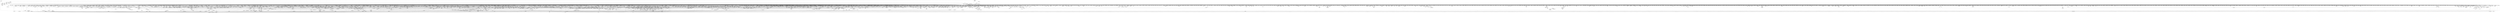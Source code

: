 digraph kerncollapsed {
    "xas_next_entry.constprop.0" [color="black"];
    "pmd_install" [color="black"];
    "__finish_swait" [color="black"];
    "mapping_shrinkable_2" [color="black"];
    "free_pcppages_bulk" [color="black"];
    "Indirect call62" [color="black"];
    "Indirect call119" [color="black"];
    "Indirect call110" [color="black"];
    "radix_tree_lookup" [color="black"];
    "io_wq_work_match_item" [color="black"];
    "apply_mlockall_flags" [color="black"];
    "__kern_my_cpu_offset_80" [color="black"];
    "fprop_reflect_period_percpu.isra.0" [color="black"];
    "lock_mnt_tree" [color="black"];
    "queued_spin_lock_slowpath" [color="black"];
    "pcpu_size_to_slot" [color="black"];
    "get_cred_1" [color="black"];
    "desc_make_final" [color="black"];
    "mnt_get_count" [color="black"];
    "mas_wr_walk_index.isra.0" [color="black"];
    "test_taint" [color="black"];
    "print_tainted" [color="black"];
    "__kern_my_cpu_offset_71" [color="black"];
    "folio_unlock" [color="black"];
    "set_ptes.constprop.0.isra.0_1" [color="black"];
    "compaction_free" [color="black"];
    "reweight_task" [color="black"];
    "mas_next_slot" [color="black"];
    "list_del_1" [color="black"];
    "gfp_pfmemalloc_allowed" [color="black"];
    "dev_pm_disable_wake_irq_check" [color="black"];
    "down_read_trylock" [color="black"];
    "_find_next_zero_bit" [color="black"];
    "pcpu_alloc_area" [color="black"];
    "Indirect call203" [color="black"];
    "__raw_spin_lock_3" [color="black"];
    "read_sanitised_ftr_reg" [color="black"];
    "arch_timer_evtstrm_available" [color="black"];
    "Indirect call126" [color="black"];
    "clear_page" [color="black"];
    "_compound_head_1" [color="black"];
    "blake2s_final" [color="black"];
    "__raw_spin_lock_irqsave_17" [color="black"];
    "audit_uid_comparator" [color="black"];
    "__raw_spin_unlock_irqrestore_2" [color="black"];
    "cpu_clock_sample" [color="black"];
    "Indirect call108" [color="black"];
    "__kern_my_cpu_offset_4" [color="black"];
    "__percpu_add_case_64_2" [color="black"];
    "rcu_segcblist_init" [color="black"];
    "pick_next_pushable_dl_task" [color="black"];
    "Indirect call171" [color="black"];
    "cpus_share_cache" [color="black"];
    "io_run_local_work_continue" [color="black"];
    "__do_set_cpus_allowed" [color="black"];
    "arch_asym_cpu_priority" [color="black"];
    "Indirect call168" [color="black"];
    "do_raw_spin_lock_43" [color="black"];
    "sync_rcu_exp_done_unlocked" [color="black"];
    "mask_irq" [color="black"];
    "__cmpxchg_case_acq_32.constprop.0_12" [color="black"];
    "init_entity_runnable_average" [color="black"];
    "__d_drop" [color="black"];
    "IS_ERR_OR_NULL_3" [color="black"];
    "Indirect call204" [color="black"];
    "get_next_ino" [color="black"];
    "__irq_domain_deactivate_irq" [color="black"];
    "purge_fragmented_block" [color="black"];
    "__raw_spin_lock_irq_43" [color="black"];
    "sb_clear_inode_writeback" [color="black"];
    "kernfs_next_descendant_post" [color="black"];
    "Indirect call163" [color="black"];
    "sched_clock" [color="black"];
    "get_pfnblock_flags_mask" [color="black"];
    "futex_q_unlock" [color="black"];
    "panic_smp_self_stop" [color="black"];
    "__raw_spin_trylock_5" [color="black"];
    "do_raw_spin_lock_23" [color="black"];
    "Indirect call28" [color="black"];
    "timerqueue_iterate_next" [color="black"];
    "arch_local_irq_save" [color="black"];
    "unhash_mnt" [color="black"];
    "Indirect call103" [color="black"];
    "do_raw_spin_lock_27" [color="black"];
    "__raw_spin_unlock_irq_5" [color="black"];
    "__bitmap_equal" [color="black"];
    "Indirect call198" [color="black"];
    "first_zones_zonelist" [color="black"];
    "__raw_spin_unlock_irqrestore_24" [color="black"];
    "Indirect call174" [color="black"];
    "io_cqring_wake" [color="black"];
    "mab_no_null_split" [color="black"];
    "hlist_del_init" [color="black"];
    "io_put_kbuf_comp.isra.0" [color="black"];
    "plist_add" [color="black"];
    "__irq_work_queue_local" [color="black"];
    "__raw_spin_lock_irqsave_22" [color="black"];
    "do_raw_spin_lock_14" [color="black"];
    "sched_post_fork" [color="black"];
    "ptrauth_keys_install_user" [color="black"];
    "put_ldops.constprop.0" [color="black"];
    "signal_pending_11" [color="black"];
    "free_vmap_area_rb_augment_cb_propagate" [color="black"];
    "is_migration_entry" [color="black"];
    "__raw_write_unlock_irq_5" [color="black"];
    "strcspn" [color="black"];
    "finish_wait" [color="black"];
    "io_poll_find.constprop.0" [color="black"];
    "try_to_unmap_flush" [color="black"];
    "blake2s.constprop.0" [color="black"];
    "slab_want_init_on_alloc" [color="black"];
    "rcu_segcblist_inc_len" [color="black"];
    "do_raw_spin_lock_57" [color="black"];
    "netdev_name" [color="black"];
    "__dl_update" [color="black"];
    "do_raw_spin_lock_73" [color="black"];
    "walk_page_test" [color="black"];
    "qdisc_maybe_clear_missed" [color="black"];
    "propagate_mount_unlock" [color="black"];
    "signal_pending" [color="black"];
    "desc_read_finalized_seq" [color="black"];
    "clear_ti_thread_flag_1" [color="black"];
    "clear_ti_thread_flag_4" [color="black"];
    "ptep_set_access_flags" [color="black"];
    "ma_dead_node" [color="black"];
    "Indirect call98" [color="black"];
    "arch_send_call_function_ipi_mask" [color="black"];
    "wants_signal" [color="black"];
    "list_move_tail" [color="black"];
    "vma_address" [color="black"];
    "cpumask_subset" [color="black"];
    "mas_next_setup.constprop.0" [color="black"];
    "__kern_my_cpu_offset_51" [color="black"];
    "release_thread" [color="black"];
    "cpumask_intersects.constprop.0_1" [color="black"];
    "account_pipe_buffers" [color="black"];
    "arch_local_irq_save_2" [color="black"];
    "will_become_orphaned_pgrp" [color="black"];
    "__kern_my_cpu_offset_11" [color="black"];
    "__cmpxchg_case_acq_32.constprop.0" [color="black"];
    "__raw_spin_unlock_irq_21" [color="black"];
    "find_next_bit_18" [color="black"];
    "prb_read_valid" [color="black"];
    "__get_task_comm" [color="black"];
    "__raw_spin_unlock_irq_23" [color="black"];
    "__put_unused_fd" [color="black"];
    "cpumask_and.isra.0_1" [color="black"];
    "anon_vma_interval_tree_iter_next" [color="black"];
    "__raw_spin_lock_irq_35" [color="black"];
    "do_raw_spin_lock_8" [color="black"];
    "dl_set_overload.part.0" [color="black"];
    "xa_err" [color="black"];
    "count_vm_events" [color="black"];
    "call_on_irq_stack" [color="black"];
    "mas_descend" [color="black"];
    "Indirect call73" [color="black"];
    "irqd_set.isra.0_1" [color="black"];
    "__printk_safe_enter" [color="black"];
    "do_raw_spin_lock.constprop.0_6" [color="black"];
    "__iget" [color="black"];
    "test_and_set_ti_thread_flag_1" [color="black"];
    "__futex_unqueue" [color="black"];
    "__raw_spin_lock_irq_34" [color="black"];
    "hlist_del_init_4" [color="black"];
    "__bitmap_weight" [color="black"];
    "arch_tlbbatch_should_defer.constprop.0" [color="black"];
    "Indirect call1" [color="black"];
    "io_req_defer_failed" [color="black"];
    "fatal_signal_pending_6" [color="black"];
    "folio_invalidate" [color="black"];
    "__raw_spin_lock_irqsave_44" [color="black"];
    "crng_fast_key_erasure" [color="black"];
    "do_raw_spin_lock_30" [color="black"];
    "radix_tree_iter_tag_clear" [color="black"];
    "load_unaligned_zeropad_1" [color="black"];
    "do_kernel_restart" [color="black"];
    "strchr" [color="black"];
    "do_raw_spin_lock_18" [color="black"];
    "Indirect call195" [color="black"];
    "osq_unlock" [color="black"];
    "split_page" [color="black"];
    "io_acct_cancel_pending_work" [color="black"];
    "access_ok_2" [color="black"];
    "__raw_spin_unlock_irq_29" [color="black"];
    "mas_data_end" [color="black"];
    "__percpu_add_case_32_21" [color="black"];
    "deny_write_access.isra.0" [color="black"];
    "__raw_spin_unlock_irq_36" [color="black"];
    "__kern_my_cpu_offset_134" [color="black"];
    "vma_interval_tree_iter_next" [color="black"];
    "set_work_data" [color="black"];
    "page_ref_inc_1" [color="black"];
    "dcache_clean_pou" [color="black"];
    "set_task_cpu" [color="black"];
    "__skb_header_pointer" [color="black"];
    "tty_driver_name" [color="black"];
    "put_filesystem" [color="black"];
    "__raw_spin_lock_irqsave_7" [color="black"];
    "Indirect call49" [color="black"];
    "fsnotify_update_flags" [color="black"];
    "mas_pause" [color="black"];
    "__task_pid_nr_ns" [color="black"];
    "u64_stats_add_1" [color="black"];
    "__kern_my_cpu_offset_2" [color="black"];
    "pcpu_block_update_hint_alloc" [color="black"];
    "mas_adopt_children.isra.0" [color="black"];
    "__preempt_count_sub" [color="black"];
    "__flush_tlb_page_nosync" [color="black"];
    "security_capable" [color="black"];
    "compound_order_1" [color="black"];
    "fsnotify_detach_connector_from_object" [color="black"];
    "user_disable_single_step" [color="black"];
    "io_prep_async_work" [color="black"];
    "cpudl_set" [color="black"];
    "__raw_spin_lock_18" [color="black"];
    "pmd_clear_huge" [color="black"];
    "Indirect call177" [color="black"];
    "tty_audit_fork" [color="black"];
    "__raw_spin_lock_irq_18" [color="black"];
    "__cmpxchg_case_acq_32.constprop.0_18" [color="black"];
    "is_current_pgrp_orphaned" [color="black"];
    "spin_lock_irqsave_ssp_contention" [color="black"];
    "auditd_test_task" [color="black"];
    "Indirect call135" [color="black"];
    "inc_rlimit_ucounts" [color="black"];
    "tick_get_broadcast_mask" [color="black"];
    "__raw_write_lock.constprop.0_1" [color="black"];
    "rb_insert_color_cached" [color="black"];
    "inc_tlb_flush_pending" [color="black"];
    "__radix_tree_lookup" [color="black"];
    "__cmpxchg_case_mb_32_3" [color="black"];
    "oom_badness" [color="black"];
    "cpu_do_switch_mm" [color="black"];
    "folio_account_cleaned" [color="black"];
    "Indirect call54" [color="black"];
    "find_next_bit_11" [color="black"];
    "mas_pop_node" [color="black"];
    "__arch_copy_from_user" [color="black"];
    "__raw_spin_lock_54" [color="black"];
    "add_wait_queue" [color="black"];
    "Indirect call123" [color="black"];
    "lru_deactivate_fn" [color="black"];
    "efi_reboot" [color="black"];
    "zone_watermark_ok_safe" [color="black"];
    "__percpu_add_case_64.constprop.0_3" [color="black"];
    "mte_zero_clear_page_tags" [color="black"];
    "find_vm_area" [color="black"];
    "Indirect call175" [color="black"];
    "Indirect call128" [color="black"];
    "get_file.isra.0" [color="black"];
    "irq_to_desc" [color="black"];
    "mast_ascend" [color="black"];
    "can_migrate_task" [color="black"];
    "_find_first_bit" [color="black"];
    "Indirect call127" [color="black"];
    "do_raw_spin_lock_72" [color="black"];
    "list_del_init_6" [color="black"];
    "_compound_head_5" [color="black"];
    "rseq_migrate" [color="black"];
    "__flush_tlb_kernel_pgtable" [color="black"];
    "qdisc_qstats_cpu_backlog_dec" [color="black"];
    "lock_hrtimer_base" [color="black"];
    "Indirect call186" [color="black"];
    "__anon_vma_interval_tree_subtree_search" [color="black"];
    "Indirect call134" [color="black"];
    "csum_partial" [color="black"];
    "prep_compound_page" [color="black"];
    "Indirect call32" [color="black"];
    "get_arm64_ftr_reg_nowarn" [color="black"];
    "dec_mm_counter" [color="black"];
    "Indirect call0" [color="black"];
    "__dl_add" [color="black"];
    "__cmpxchg_case_64" [color="black"];
    "__raw_spin_unlock_irqrestore_4" [color="black"];
    "vmf_pte_changed" [color="black"];
    "__raw_spin_lock_irq_1" [color="black"];
    "cleanup_timerqueue" [color="black"];
    "io_wq_worker_running" [color="black"];
    "shrink_lock_dentry" [color="black"];
    "__raw_spin_lock_irq_23" [color="black"];
    "workingset_age_nonresident" [color="black"];
    "set_next_entity" [color="black"];
    "__cmpxchg_case_8" [color="black"];
    "do_raw_spin_lock_10" [color="black"];
    "mte_update_gcr_excl.isra.0" [color="black"];
    "__raw_spin_unlock_irq_3" [color="black"];
    "pmd_offset.isra.0" [color="black"];
    "tag_get" [color="black"];
    "percpu_counter_dec" [color="black"];
    "__count_vm_events_1" [color="black"];
    "__srcu_read_unlock" [color="black"];
    "Indirect call101" [color="black"];
    "mapping_shrinkable" [color="black"];
    "kernel_init_pages" [color="black"];
    "mte_dead_walk" [color="black"];
    "percpu_counter_add" [color="black"];
    "mas_prev" [color="black"];
    "Indirect call55" [color="black"];
    "xas_find_marked" [color="black"];
    "__raw_spin_lock_irqsave_52" [color="black"];
    "cpumask_any_distribute" [color="black"];
    "folio_trylock_4" [color="black"];
    "__raw_read_unlock.constprop.0_2" [color="black"];
    "__raw_spin_unlock_irqrestore_21" [color="black"];
    "Indirect call216" [color="black"];
    "Indirect call149" [color="black"];
    "list_del_init_5" [color="black"];
    "skb_zcopy_downgrade_managed" [color="black"];
    "zone_page_state_add" [color="black"];
    "set_page_dirty" [color="black"];
    "Indirect call19" [color="black"];
    "find_first_bit_4" [color="black"];
    "eventfd_signal_mask" [color="black"];
    "__smp_call_single_queue" [color="black"];
    "enqueue_pushable_dl_task" [color="black"];
    "percpu_counter_add_batch" [color="black"];
    "xas_load" [color="black"];
    "__cmpxchg_case_mb_64" [color="black"];
    "idr_for_each" [color="black"];
    "mas_next_sibling" [color="black"];
    "sched_clock_noinstr" [color="black"];
    "__anon_vma_interval_tree_augment_propagate" [color="black"];
    "__percpu_add_case_32_8" [color="black"];
    "fsnotify_grab_connector" [color="black"];
    "exit_task_stack_account" [color="black"];
    "__bitmap_subset" [color="black"];
    "disable_irq_nosync" [color="black"];
    "Indirect call120" [color="black"];
    "mod_zone_state" [color="black"];
    "__kern_my_cpu_offset_23" [color="black"];
    "mte_destroy_descend.constprop.0" [color="black"];
    "__msecs_to_jiffies" [color="black"];
    "__kern_my_cpu_offset_25" [color="black"];
    "__update_gt_cputime" [color="black"];
    "__raw_spin_unlock_irqrestore_10" [color="black"];
    "ktime_get_mono_fast_ns" [color="black"];
    "__raw_spin_unlock_irqrestore" [color="black"];
    "__raw_spin_unlock_irqrestore_5" [color="black"];
    "update_dl_migration" [color="black"];
    "__wb_writeout_add" [color="black"];
    "do_softirq" [color="black"];
    "__printk_cpu_sync_try_get" [color="black"];
    "__fsnotify_recalc_mask" [color="black"];
    "strcpy" [color="black"];
    "Indirect call16" [color="black"];
    "wq_worker_running" [color="black"];
    "ihold" [color="black"];
    "rcu_poll_gp_seq_end" [color="black"];
    "____do_softirq" [color="black"];
    "__raw_spin_lock_irqsave_3" [color="black"];
    "__io_prep_linked_timeout" [color="black"];
    "Indirect call201" [color="black"];
    "Indirect call170" [color="black"];
    "rb_erase" [color="black"];
    "flush_tlb_kernel_range" [color="black"];
    "Indirect call58" [color="black"];
    "_find_first_and_bit" [color="black"];
    "req_set_fail" [color="black"];
    "__wake_up_parent" [color="black"];
    "security_task_kill" [color="black"];
    "d_find_any_alias" [color="black"];
    "skb_frag_ref" [color="black"];
    "should_failslab" [color="black"];
    "memmove" [color="black"];
    "__rb_rotate_set_parents" [color="black"];
    "io_file_get_flags" [color="black"];
    "queued_read_lock_slowpath" [color="black"];
    "unmask_irq" [color="black"];
    "skb_tailroom_2" [color="black"];
    "find_lock_task_mm" [color="black"];
    "list_del_init_2" [color="black"];
    "__task_rq_lock" [color="black"];
    "__mod_node_page_state" [color="black"];
    "do_raw_spin_lock_117" [color="black"];
    "radix_tree_load_root" [color="black"];
    "cpu_online_3" [color="black"];
    "next_mnt" [color="black"];
    "set_tsk_need_resched" [color="black"];
    "lockref_get" [color="black"];
    "futex_hash" [color="black"];
    "__io_acct_run_queue" [color="black"];
    "Indirect call144" [color="black"];
    "update_sctlr_el1" [color="black"];
    "lazy_max_pages" [color="black"];
    "pte_to_swp_entry" [color="black"];
    "slab_want_init_on_free" [color="black"];
    "skb_header_pointer_2" [color="black"];
    "group_balance_cpu" [color="black"];
    "get_pwq" [color="black"];
    "__raw_spin_lock_irqsave_23" [color="black"];
    "change_page_range" [color="black"];
    "__list_del_entry_1" [color="black"];
    "_get_random_bytes" [color="black"];
    "page_ref_dec_and_test_2" [color="black"];
    "do_raw_spin_lock_34" [color="black"];
    "rcu_exp_jiffies_till_stall_check" [color="black"];
    "Indirect call111" [color="black"];
    "Indirect call26" [color="black"];
    "copy_thread" [color="black"];
    "virt_to_folio" [color="black"];
    "mas_set_height" [color="black"];
    "raw_spin_rq_unlock" [color="black"];
    "add_mm_rss_vec" [color="black"];
    "__accumulate_pelt_segments" [color="black"];
    "__cmpxchg_case_acq_32_3" [color="black"];
    "kernfs_leftmost_descendant" [color="black"];
    "Indirect call34" [color="black"];
    "test_ti_thread_flag_7" [color="black"];
    "free_vmap_area_rb_augment_cb_rotate" [color="black"];
    "__kern_my_cpu_offset_16" [color="black"];
    "do_raw_spin_lock_16" [color="black"];
    "Indirect call183" [color="black"];
    "tlb_flush" [color="black"];
    "__dev_put.part.0" [color="black"];
    "__raw_spin_lock_irq_20" [color="black"];
    "select_collect" [color="black"];
    "filemap_check_errors" [color="black"];
    "double_unlock_balance" [color="black"];
    "set_area_direct_map" [color="black"];
    "__cmpxchg_case_acq_32.constprop.0_7" [color="black"];
    "system_supports_tlb_range" [color="black"];
    "rcu_accelerate_cbs" [color="black"];
    "Indirect call116" [color="black"];
    "folio_nr_pages_3" [color="black"];
    "mas_prev_setup.constprop.0" [color="black"];
    "do_raw_spin_lock_5" [color="black"];
    "mas_find" [color="black"];
    "vma_interval_tree_iter_first" [color="black"];
    "page_vma_mapped_walk_done_1" [color="black"];
    "update_rt_rq_load_avg" [color="black"];
    "int_sqrt" [color="black"];
    "hrtimer_forward" [color="black"];
    "__cmpwait_case_32_3" [color="black"];
    "signal_pending_state_2" [color="black"];
    "__const_udelay" [color="black"];
    "copyin" [color="black"];
    "__kern_my_cpu_offset_78" [color="black"];
    "skb_has_frag_list" [color="black"];
    "osq_wait_next" [color="black"];
    "add_device_randomness" [color="black"];
    "fsnotify_first_mark" [color="black"];
    "prb_reserve" [color="black"];
    "wb_io_lists_depopulated" [color="black"];
    "Indirect call215" [color="black"];
    "mast_split_data" [color="black"];
    "__pageblock_pfn_to_page" [color="black"];
    "Indirect call156" [color="black"];
    "tlb_gather_mmu" [color="black"];
    "folio_mapped_3" [color="black"];
    "fatal_signal_pending_4" [color="black"];
    "prepare_to_wait_event" [color="black"];
    "steal_suitable_fallback" [color="black"];
    "__wake_q_add" [color="black"];
    "find_lock_later_rq" [color="black"];
    "sock_flag_1" [color="black"];
    "__raw_spin_unlock_irqrestore.constprop.0_2" [color="black"];
    "dl_bw_cpus" [color="black"];
    "pwq_activate_inactive_work" [color="black"];
    "__list_del_entry_2" [color="black"];
    "workingset_test_recent" [color="black"];
    "synchronize_rcu.part.0" [color="black"];
    "do_raw_spin_lock.constprop.0_3" [color="black"];
    "mas_set_alloc_req" [color="black"];
    "get_page" [color="black"];
    "do_softirq_own_stack" [color="black"];
    "__var_waitqueue" [color="black"];
    "rcu_poll_gp_seq_end_unlocked" [color="black"];
    "csum_block_add_ext" [color="black"];
    "pte_mkdirty" [color="black"];
    "__cmpxchg_case_mb_32_6" [color="black"];
    "allow_write_access" [color="black"];
    "add_timer_on" [color="black"];
    "folio_total_mapcount" [color="black"];
    "__raw_spin_lock_irqsave_18" [color="black"];
    "__audit_uring_entry" [color="black"];
    "sched_clock_cpu" [color="black"];
    "__list_del_entry" [color="black"];
    "Indirect call22" [color="black"];
    "Indirect call132" [color="black"];
    "skb_tailroom" [color="black"];
    "futex_get_value_locked" [color="black"];
    "__raw_read_unlock.constprop.0_6" [color="black"];
    "notifier_call_chain" [color="black"];
    "timer_reduce" [color="black"];
    "percpu_ref_put_many.constprop.0_1" [color="black"];
    "cpumask_next.constprop.0" [color="black"];
    "__raw_spin_lock_irqsave_11" [color="black"];
    "netdev_start_xmit" [color="black"];
    "arm64_kernel_unmapped_at_el0_4" [color="black"];
    "Indirect call124" [color="black"];
    "security_file_set_fowner" [color="black"];
    "xas_update.isra.0" [color="black"];
    "netlink_overrun" [color="black"];
    "defer_console_output" [color="black"];
    "sub_rq_bw.isra.0" [color="black"];
    "compaction_suitable" [color="black"];
    "smp_call_function_many_cond" [color="black"];
    "rt_mutex_top_waiter" [color="black"];
    "__init_rwsem" [color="black"];
    "xas_retry" [color="black"];
    "security_current_getsecid_subj" [color="black"];
    "__xas_next" [color="black"];
    "igrab" [color="black"];
    "__reset_isolation_pfn" [color="black"];
    "sock_rmem_free" [color="black"];
    "Indirect call158" [color="black"];
    "find_next_bit.constprop.0_5" [color="black"];
    "try_to_take_rt_mutex" [color="black"];
    "mas_prev_sibling" [color="black"];
    "__raw_spin_lock_42" [color="black"];
    "check_preempt_curr_dl" [color="black"];
    "rb_insert_color" [color="black"];
    "__kern_my_cpu_offset_53" [color="black"];
    "io_wq_get_acct" [color="black"];
    "__kern_my_cpu_offset_61" [color="black"];
    "local_bh_enable" [color="black"];
    "test_ti_thread_flag_6" [color="black"];
    "tsk_fork_get_node" [color="black"];
    "vma_interval_tree_remove" [color="black"];
    "mm_counter" [color="black"];
    "Indirect call97" [color="black"];
    "replace_mark_chunk" [color="black"];
    "__skb_flow_get_ports" [color="black"];
    "this_cpu_has_cap.part.0" [color="black"];
    "is_mergeable_anon_vma" [color="black"];
    "rb_erase_cached.isra.0" [color="black"];
    "arch_get_random_seed_longs" [color="black"];
    "__walk_page_range" [color="black"];
    "cpupri_set" [color="black"];
    "dec_rlimit_ucounts" [color="black"];
    "calc_wheel_index" [color="black"];
    "inactive_is_low.constprop.0" [color="black"];
    "mutex_is_locked" [color="black"];
    "do_raw_spin_lock_25" [color="black"];
    "do_raw_spin_lock_2" [color="black"];
    "__cmpxchg_case_acq_32.constprop.0_5" [color="black"];
    "set_next_task" [color="black"];
    "io_is_timeout_noseq" [color="black"];
    "local_bh_disable" [color="black"];
    "arch_local_irq_restore_3" [color="black"];
    "check_vma_flags" [color="black"];
    "do_raw_spin_lock_15" [color="black"];
    "raw_spin_rq_lock_nested" [color="black"];
    "do_raw_spin_lock_51" [color="black"];
    "flush_tlb_batched_pending" [color="black"];
    "pde_subdir_first" [color="black"];
    "do_raw_spin_lock_6" [color="black"];
    "do_raw_spin_lock_66" [color="black"];
    "__kern_my_cpu_offset_54" [color="black"];
    "kmalloc_size_roundup" [color="black"];
    "xas_set_offset" [color="black"];
    "no_blink" [color="black"];
    "__raw_spin_unlock_irqrestore_31" [color="black"];
    "mte_update_sctlr_user" [color="black"];
    "arch_local_irq_restore_1" [color="black"];
    "tk_xtime.constprop.0" [color="black"];
    "pmd_set_huge" [color="black"];
    "tty_name" [color="black"];
    "rcu_seq_start" [color="black"];
    "check_preempt_curr" [color="black"];
    "__raw_spin_lock_irq_21" [color="black"];
    "mod_timer" [color="black"];
    "Indirect call173" [color="black"];
    "data_check_size" [color="black"];
    "other_cpu_in_panic" [color="black"];
    "Indirect call142" [color="black"];
    "futex_q_lock" [color="black"];
    "posix_cpu_timer_rearm" [color="black"];
    "rcu_segcblist_advance" [color="black"];
    "__rt_mutex_futex_trylock" [color="black"];
    "io_put_kbuf" [color="black"];
    "mas_state_walk" [color="black"];
    "Indirect call78" [color="black"];
    "list_del_2" [color="black"];
    "extract_entropy.constprop.0" [color="black"];
    "access_ok_14" [color="black"];
    "mas_split_final_node.isra.0" [color="black"];
    "post_ttbr_update_workaround" [color="black"];
    "cpu_util_cfs" [color="black"];
    "to_desc" [color="black"];
    "Indirect call189" [color="black"];
    "__futex_queue" [color="black"];
    "__raw_read_unlock.constprop.0" [color="black"];
    "__lshrti3" [color="black"];
    "d_walk" [color="black"];
    "do_raw_spin_lock_45" [color="black"];
    "task_get_vl" [color="black"];
    "find_next_bit_3" [color="black"];
    "do_raw_spin_lock.constprop.0_7" [color="black"];
    "netlink_has_listeners" [color="black"];
    "qdisc_qstats_cpu_qlen_dec" [color="black"];
    "count_vm_events_1" [color="black"];
    "find_next_bit_6" [color="black"];
    "get_new_cred" [color="black"];
    "Indirect call7" [color="black"];
    "test_tsk_need_resched" [color="black"];
    "rb_next" [color="black"];
    "addr_to_vb_xa" [color="black"];
    "tls_preserve_current_state" [color="black"];
    "arm64_kernel_unmapped_at_el0_3" [color="black"];
    "__rb_insert_augmented" [color="black"];
    "this_cpu_has_cap" [color="black"];
    "tick_get_wakeup_device" [color="black"];
    "list_lru_add" [color="black"];
    "__raw_spin_unlock_irq_19" [color="black"];
    "pagefault_disable" [color="black"];
    "llist_add_batch" [color="black"];
    "find_vma_prev" [color="black"];
    "__mod_zone_page_state" [color="black"];
    "copy_from_kernel_nofault" [color="black"];
    "task_sched_runtime" [color="black"];
    "__nr_to_section" [color="black"];
    "_mix_pool_bytes" [color="black"];
    "set_ptes.isra.0" [color="black"];
    "find_suitable_fallback" [color="black"];
    "__irq_can_set_affinity" [color="black"];
    "__cmpxchg_case_acq_32.constprop.0_9" [color="black"];
    "Indirect call81" [color="black"];
    "count_vm_events_2" [color="black"];
    "req_ref_put_and_test" [color="black"];
    "__timer_delete" [color="black"];
    "__kern_my_cpu_offset_28" [color="black"];
    "pick_next_task_idle" [color="black"];
    "__raw_spin_lock_34" [color="black"];
    "__raw_spin_unlock_irqrestore_8" [color="black"];
    "find_first_bit_1" [color="black"];
    "move_freelist_tail" [color="black"];
    "___d_drop" [color="black"];
    "Indirect call154" [color="black"];
    "attach_task" [color="black"];
    "smp_call_function_many" [color="black"];
    "arch_local_irq_restore_2" [color="black"];
    "get_file" [color="black"];
    "get_mm_exe_file" [color="black"];
    "__raw_spin_unlock_irq_17" [color="black"];
    "Indirect call211" [color="black"];
    "pcpu_chunk_slot" [color="black"];
    "arch_send_call_function_single_ipi" [color="black"];
    "skb_flow_get_icmp_tci" [color="black"];
    "__down_trylock_console_sem.constprop.0" [color="black"];
    "__kern_my_cpu_offset_77" [color="black"];
    "list_splice" [color="black"];
    "propagation_next" [color="black"];
    "cpumask_and" [color="black"];
    "Indirect call141" [color="black"];
    "__raw_spin_lock_43" [color="black"];
    "find_alive_thread.isra.0" [color="black"];
    "__kern_my_cpu_offset_27" [color="black"];
    "__lookup_mnt" [color="black"];
    "put_prev_task" [color="black"];
    "decay_load" [color="black"];
    "unlock_page" [color="black"];
    "mnt_get_writers" [color="black"];
    "min_deadline_cb_rotate" [color="black"];
    "calc_delta_fair" [color="black"];
    "noop_dirty_folio" [color="black"];
    "xas_error.isra.0" [color="black"];
    "__percpu_counter_sum" [color="black"];
    "__kern_my_cpu_offset_49" [color="black"];
    "sme_save_state" [color="black"];
    "Indirect call133" [color="black"];
    "Indirect call65" [color="black"];
    "__wake_up_sync_key" [color="black"];
    "update_cached_migrate" [color="black"];
    "tick_get_broadcast_device" [color="black"];
    "__irq_disable" [color="black"];
    "arch_get_random_longs" [color="black"];
    "find_next_bit.constprop.0_11" [color="black"];
    "slab_is_available" [color="black"];
    "Indirect call192" [color="black"];
    "search_cmp_ftr_reg" [color="black"];
    "__kern_my_cpu_offset_21" [color="black"];
    "timer_delete_hook" [color="black"];
    "sig_handler_ignored" [color="black"];
    "xas_not_node" [color="black"];
    "qdisc_qstats_cpu_qlen_inc" [color="black"];
    "mapping_unmap_writable" [color="black"];
    "Indirect call217" [color="black"];
    "timer_base.isra.0" [color="black"];
    "dl_rq_of_se" [color="black"];
    "__raw_read_lock.constprop.0_1" [color="black"];
    "anon_vma_interval_tree_post_update_vma" [color="black"];
    "d_ancestor" [color="black"];
    "num_other_online_cpus" [color="black"];
    "Indirect call115" [color="black"];
    "Indirect call13" [color="black"];
    "page_mapping" [color="black"];
    "Indirect call94" [color="black"];
    "wb_io_lists_populated" [color="black"];
    "mm_set_has_pinned_flag" [color="black"];
    "lockref_put_return" [color="black"];
    "tlb_flush_1" [color="black"];
    "fpsimd_save_state" [color="black"];
    "__raw_spin_lock_irqsave_34" [color="black"];
    "do_raw_spin_lock_60" [color="black"];
    "find_task_by_vpid" [color="black"];
    "do_raw_spin_lock_86" [color="black"];
    "__percpu_add_case_32_2" [color="black"];
    "page_ref_add_1" [color="black"];
    "__percpu_add_case_64_6" [color="black"];
    "pagefault_enable" [color="black"];
    "xas_find" [color="black"];
    "net_eq_idr" [color="black"];
    "dev_to_swnode" [color="black"];
    "rcu_gp_is_expedited" [color="black"];
    "Indirect call59" [color="black"];
    "list_del_init_8" [color="black"];
    "mas_wr_store_setup" [color="black"];
    "__bitmap_clear" [color="black"];
    "__cmpxchg_case_acq_32.constprop.0_14" [color="black"];
    "do_raw_spin_lock_24" [color="black"];
    "dev_driver_string" [color="black"];
    "__balance_callbacks" [color="black"];
    "do_raw_spin_lock_13" [color="black"];
    "__fsnotify_update_child_dentry_flags" [color="black"];
    "folio_mark_dirty" [color="black"];
    "mas_next" [color="black"];
    "__mutex_add_waiter" [color="black"];
    "do_raw_spin_lock_64" [color="black"];
    "__raw_spin_lock_irq_19" [color="black"];
    "__cmpxchg_case_acq_32_1" [color="black"];
    "__raw_spin_unlock_irqrestore_1" [color="black"];
    "__lock_timer" [color="black"];
    "_find_first_zero_bit" [color="black"];
    "Indirect call106" [color="black"];
    "Indirect call66" [color="black"];
    "read_seqbegin.constprop.0" [color="black"];
    "attach_pid" [color="black"];
    "Indirect call187" [color="black"];
    "__kern_my_cpu_offset_44" [color="black"];
    "irq_work_queue" [color="black"];
    "__kern_my_cpu_offset_19" [color="black"];
    "test_ti_thread_flag_21" [color="black"];
    "mutex_can_spin_on_owner" [color="black"];
    "mas_safe_min" [color="black"];
    "__skb_dequeue_3" [color="black"];
    "__cmpxchg_case_mb_32_5" [color="black"];
    "__pi_strcmp" [color="black"];
    "__kmem_obj_info" [color="black"];
    "bstats_update" [color="black"];
    "tty_ldisc_close" [color="black"];
    "pte_offset_kernel.isra.0" [color="black"];
    "update_pm_runtime_accounting" [color="black"];
    "test_and_set_bit_lock.constprop.0" [color="black"];
    "__cmpxchg_case_acq_32.constprop.0_20" [color="black"];
    "skb_may_tx_timestamp.part.0" [color="black"];
    "expand" [color="black"];
    "__anon_vma_interval_tree_augment_rotate" [color="black"];
    "rcu_gpnum_ovf" [color="black"];
    "__remove_hrtimer" [color="black"];
    "__raw_spin_lock_irq_32" [color="black"];
    "raw_spin_rq_trylock" [color="black"];
    "__count_vm_events" [color="black"];
    "llist_reverse_order" [color="black"];
    "tty_driver_flush_buffer" [color="black"];
    "folio_trylock_2" [color="black"];
    "Indirect call24" [color="black"];
    "rcu_seq_snap" [color="black"];
    "__cmpxchg_case_acq_32.constprop.0_10" [color="black"];
    "pm_runtime_get_noresume" [color="black"];
    "del_page_from_free_list" [color="black"];
    "__get_cpu_fpsimd_context" [color="black"];
    "__raw_spin_unlock_irqrestore.constprop.0_1" [color="black"];
    "finish_swait" [color="black"];
    "anon_vma_interval_tree_remove" [color="black"];
    "__peernet2id" [color="black"];
    "netlink_lock_table" [color="black"];
    "Indirect call44" [color="black"];
    "__percpu_add_case_32_15" [color="black"];
    "rcu_poll_gp_seq_start" [color="black"];
    "mas_put_in_tree" [color="black"];
    "try_release_thread_stack_to_cache" [color="black"];
    "can_vma_merge_before.isra.0" [color="black"];
    "srcu_get_delay.isra.0" [color="black"];
    "Indirect call39" [color="black"];
    "wb_stat_error" [color="black"];
    "Indirect call82" [color="black"];
    "arch_local_irq_save_1" [color="black"];
    "__pick_first_entity" [color="black"];
    "__lock_parent" [color="black"];
    "cpumask_weight" [color="black"];
    "fsnotify_group_assert_locked" [color="black"];
    "mm_counter_file" [color="black"];
    "posixtimer_rearm" [color="black"];
    "Indirect call33" [color="black"];
    "io_prep_async_link" [color="black"];
    "pageblock_pfn_to_page" [color="black"];
    "access_ok_39" [color="black"];
    "console_is_usable" [color="black"];
    "_prb_commit" [color="black"];
    "mtree_load" [color="black"];
    "rcu_seq_start_1" [color="black"];
    "task_join_group_stop" [color="black"];
    "security_audit_rule_match" [color="black"];
    "do_raw_spin_lock_31" [color="black"];
    "Indirect call95" [color="black"];
    "__raw_spin_unlock_irq_43" [color="black"];
    "memzero_explicit" [color="black"];
    "do_raw_spin_lock_87" [color="black"];
    "kill_super_notify" [color="black"];
    "__remove_inode_hash" [color="black"];
    "Indirect call102" [color="black"];
    "Indirect call93" [color="black"];
    "_prb_read_valid" [color="black"];
    "rcu_segcblist_move_seglen" [color="black"];
    "prepare_to_wait" [color="black"];
    "tlb_remove_table_sync_one" [color="black"];
    "__siphash_unaligned" [color="black"];
    "get_cpu_fpsimd_context" [color="black"];
    "io_poll_can_finish_inline.isra.0" [color="black"];
    "cpudl_heapify_up" [color="black"];
    "_compound_head_13" [color="black"];
    "count_vm_event" [color="black"];
    "__bitmap_set" [color="black"];
    "folio_anon_vma" [color="black"];
    "__raw_spin_lock_5" [color="black"];
    "Indirect call14" [color="black"];
    "online_section_nr" [color="black"];
    "Indirect call60" [color="black"];
    "__wake_up_pollfree" [color="black"];
    "Indirect call202" [color="black"];
    "lock_timer_base" [color="black"];
    "__irq_put_desc_unlock" [color="black"];
    "inode_add_lru" [color="black"];
    "dev_xmit_recursion_dec" [color="black"];
    "tlb_remove_table_smp_sync" [color="black"];
    "hlist_bl_lock" [color="black"];
    "sock_flag.constprop.0" [color="black"];
    "vma_merge" [color="black"];
    "__raw_spin_lock_26" [color="black"];
    "pcpu_chunk_relocate" [color="black"];
    "rb_prev" [color="black"];
    "rcu_seq_end_1" [color="black"];
    "__mnt_want_write" [color="black"];
    "__raw_spin_lock_irqsave_15" [color="black"];
    "siginfo_layout" [color="black"];
    "peernet2id" [color="black"];
    "tty_update_time" [color="black"];
    "__add_wait_queue" [color="black"];
    "fpsimd_thread_switch" [color="black"];
    "Indirect call188" [color="black"];
    "ldsem_down_read_trylock" [color="black"];
    "prb_first_valid_seq" [color="black"];
    "Indirect call148" [color="black"];
    "split_map_pages" [color="black"];
    "xas_init_marks" [color="black"];
    "mod_node_state" [color="black"];
    "Indirect call23" [color="black"];
    "check_and_switch_context" [color="black"];
    "do_raw_spin_lock_48" [color="black"];
    "jiffies_to_usecs" [color="black"];
    "fatal_signal_pending_5" [color="black"];
    "Indirect call181" [color="black"];
    "get_sd_balance_interval" [color="black"];
    "__fprop_add_percpu" [color="black"];
    "futex_hb_waiters_dec" [color="black"];
    "__percpu_add_case_64.constprop.0" [color="black"];
    "add_timer" [color="black"];
    "gup_signal_pending" [color="black"];
    "hrtimer_reprogram.constprop.0" [color="black"];
    "req_set_fail_4" [color="black"];
    "__wake_up_common_lock" [color="black"];
    "raw_spin_rq_unlock_irqrestore" [color="black"];
    "dev_bus_name" [color="black"];
    "se_weight.isra.0" [color="black"];
    "xas_find_conflict" [color="black"];
    "mast_fill_bnode" [color="black"];
    "cpumask_first_and" [color="black"];
    "Indirect call47" [color="black"];
    "Indirect call70" [color="black"];
    "smp_call_function" [color="black"];
    "prb_reserve_in_last" [color="black"];
    "Indirect call155" [color="black"];
    "smp_call_function_single" [color="black"];
    "__raw_spin_trylock" [color="black"];
    "__raw_read_lock_irqsave.constprop.0_1" [color="black"];
    "Indirect call194" [color="black"];
    "Indirect call107" [color="black"];
    "__io_put_kbuf" [color="black"];
    "io_cancel_req_match" [color="black"];
    "update_rq_clock" [color="black"];
    "next_online_pgdat" [color="black"];
    "find_next_zero_bit_1" [color="black"];
    "__kern_my_cpu_offset_26" [color="black"];
    "eth_type_vlan" [color="black"];
    "__timer_delete_sync" [color="black"];
    "get_ldops" [color="black"];
    "mas_allocated.isra.0" [color="black"];
    "timespec64_equal" [color="black"];
    "__raw_spin_unlock_irq_18" [color="black"];
    "sched_cgroup_fork" [color="black"];
    "test_ti_thread_flag_11" [color="black"];
    "do_raw_spin_lock_63" [color="black"];
    "set_ptes.constprop.0.isra.0" [color="black"];
    "ma_pivots" [color="black"];
    "task_ppid_nr" [color="black"];
    "debug_locks_off" [color="black"];
    "__raw_spin_lock_irq.constprop.0_2" [color="black"];
    "__kern_my_cpu_offset_36" [color="black"];
    "mas_leaf_set_meta" [color="black"];
    "unlock_mount_hash" [color="black"];
    "workingset_update_node" [color="black"];
    "__percpu_add_case_64.constprop.0_1" [color="black"];
    "call_function_single_prep_ipi" [color="black"];
    "folio_add_new_anon_rmap" [color="black"];
    "post_alloc_hook" [color="black"];
    "Indirect call41" [color="black"];
    "__wb_update_bandwidth.constprop.0" [color="black"];
    "anon_vma_interval_tree_iter_first" [color="black"];
    "mas_set_split_parent.isra.0" [color="black"];
    "hrtimer_start_expires" [color="black"];
    "rt_mutex_proxy_unlock" [color="black"];
    "__kern_my_cpu_offset_55" [color="black"];
    "io_wq_work_match_all" [color="black"];
    "recalc_sigpending_tsk" [color="black"];
    "pcpu_next_fit_region.constprop.0" [color="black"];
    "audit_serial" [color="black"];
    "__cmpxchg_case_mb_64_1" [color="black"];
    "Indirect call35" [color="black"];
    "proto_memory_pcpu_drain" [color="black"];
    "__dev_pm_qos_resume_latency" [color="black"];
    "vm_unacct_memory_1" [color="black"];
    "enqueue_hrtimer.constprop.0" [color="black"];
    "d_lru_del" [color="black"];
    "collect_posix_cputimers" [color="black"];
    "Indirect call71" [color="black"];
    "arch_local_irq_save_3" [color="black"];
    "rcu_gp_is_normal" [color="black"];
    "zone_page_state_snapshot.constprop.0" [color="black"];
    "Indirect call38" [color="black"];
    "__zone_watermark_ok" [color="black"];
    "__cmpxchg_case_mb_64_6" [color="black"];
    "task_fits_cpu" [color="black"];
    "d_set_d_op" [color="black"];
    "__bitmap_intersects" [color="black"];
    "__next_zones_zonelist" [color="black"];
    "fasync_insert_entry" [color="black"];
    "rcu_seq_set_state" [color="black"];
    "Indirect call214" [color="black"];
    "__dput_to_list" [color="black"];
    "Indirect call209" [color="black"];
    "mas_store_prealloc.part.0" [color="black"];
    "Indirect call112" [color="black"];
    "xas_result" [color="black"];
    "find_mergeable_anon_vma" [color="black"];
    "__raw_write_lock_irq.constprop.0" [color="black"];
    "do_raw_spin_lock_1" [color="black"];
    "Indirect call196" [color="black"];
    "rcu_cblist_dequeue" [color="black"];
    "find_first_bit_6" [color="black"];
    "__raw_spin_lock_irqsave_6" [color="black"];
    "Indirect call99" [color="black"];
    "Indirect call96" [color="black"];
    "put_cpu_fpsimd_context" [color="black"];
    "Indirect call67" [color="black"];
    "rt_mutex_init_proxy_locked" [color="black"];
    "do_raw_spin_lock_29" [color="black"];
    "try_grab_page" [color="black"];
    "__raw_spin_lock_irq_7" [color="black"];
    "folio_try_get_rcu" [color="black"];
    "current_is_kswapd" [color="black"];
    "__arm64_sys_mlockall" [color="black"];
    "__mutex_init" [color="black"];
    "radix_tree_tag_get" [color="black"];
    "data_alloc" [color="black"];
    "move_linked_works" [color="black"];
    "group_open_release" [color="black"];
    "bit_waitqueue" [color="black"];
    "security_d_instantiate" [color="black"];
    "do_raw_spin_lock_37" [color="black"];
    "__sk_mem_reduce_allocated" [color="black"];
    "__cmpxchg_case_mb_32_13" [color="black"];
    "security_release_secctx" [color="black"];
    "find_worker_executing_work" [color="black"];
    "set_pageblock_migratetype" [color="black"];
    "audit_comparator" [color="black"];
    "__percpu_add_case_64" [color="black"];
    "xa_mk_value" [color="black"];
    "_find_next_bit" [color="black"];
    "mte_copy_page_tags" [color="black"];
    "ttwu_do_activate.constprop.0" [color="black"];
    "Indirect call109" [color="black"];
    "pcpu_page_idx" [color="black"];
    "new_context" [color="black"];
    "isolation_suitable.isra.0" [color="black"];
    "__set_close_on_exec.isra.0" [color="black"];
    "mas_push_data" [color="black"];
    "__wait_for_common" [color="black"];
    "Indirect call75" [color="black"];
    "Indirect call57" [color="black"];
    "audit_mark_compare" [color="black"];
    "freezing" [color="black"];
    "__kern_my_cpu_offset_62" [color="black"];
    "__raw_spin_lock_32" [color="black"];
    "mas_next_range" [color="black"];
    "mntget" [color="black"];
    "add_nr_running" [color="black"];
    "__kern_my_cpu_offset_47" [color="black"];
    "futex_cmpxchg_value_locked" [color="black"];
    "do_init_timer.constprop.0" [color="black"];
    "Indirect call46" [color="black"];
    "ktime_get_with_offset" [color="black"];
    "override_creds" [color="black"];
    "task_pid_vnr" [color="black"];
    "__init_swait_queue_head" [color="black"];
    "update_misfit_status" [color="black"];
    "__cmpxchg_case_mb_32_8" [color="black"];
    "skb_zcopy_clear" [color="black"];
    "hrtimer_active" [color="black"];
    "kick_process" [color="black"];
    "copy_page" [color="black"];
    "mod_zone_page_state" [color="black"];
    "set_pfnblock_flags_mask" [color="black"];
    "do_raw_spin_lock_47" [color="black"];
    "update_cfs_rq_load_avg.isra.0" [color="black"];
    "cpumask_next_and" [color="black"];
    "cpu_online_1" [color="black"];
    "Indirect call193" [color="black"];
    "__raw_spin_lock_irqsave_42" [color="black"];
    "_compound_head_3" [color="black"];
    "kobj_child_ns_ops" [color="black"];
    "srcu_gp_start" [color="black"];
    "Indirect call21" [color="black"];
    "global_dirtyable_memory" [color="black"];
    "__raw_spin_lock_irqsave.constprop.0_3" [color="black"];
    "__raw_spin_unlock_irq_4" [color="black"];
    "fsnotify_free_mark" [color="black"];
    "move_freepages_block" [color="black"];
    "clear_nonspinnable" [color="black"];
    "chacha_block_generic" [color="black"];
    "irq_get_irq_data" [color="black"];
    "find_vma" [color="black"];
    "__raw_spin_unlock_irq_7" [color="black"];
    "__hrtimer_get_next_event" [color="black"];
    "__cmpwait_case_32_2" [color="black"];
    "_double_lock_balance" [color="black"];
    "gup_must_unshare" [color="black"];
    "io_poll_add_hash" [color="black"];
    "mas_update_gap" [color="black"];
    "__mnt_drop_write" [color="black"];
    "system_supports_address_auth_1" [color="black"];
    "_raw_spin_rq_lock_irqsave" [color="black"];
    "__raw_spin_unlock_irq_20" [color="black"];
    "wakeup_kcompactd" [color="black"];
    "__sw_hweight32" [color="black"];
    "__raw_spin_unlock_irqrestore_14" [color="black"];
    "__cmpxchg_case_acq_32" [color="black"];
    "Indirect call129" [color="black"];
    "__mutex_trylock" [color="black"];
    "do_raw_spin_lock_97" [color="black"];
    "_atomic_dec_and_lock_irqsave" [color="black"];
    "__kern_my_cpu_offset_89" [color="black"];
    "_copy_from_iter" [color="black"];
    "auditsc_get_stamp" [color="black"];
    "clear_ti_thread_flag_3" [color="black"];
    "signalfd_cleanup" [color="black"];
    "__raw_spin_lock_irq" [color="black"];
    "__cmpwait_case_32" [color="black"];
    "rcu_jiffies_till_stall_check" [color="black"];
    "Indirect call137" [color="black"];
    "atomic_notifier_call_chain" [color="black"];
    "timer_delete_sync" [color="black"];
    "mte_set_pivot" [color="black"];
    "Indirect call131" [color="black"];
    "irqd_irq_disabled.isra.0" [color="black"];
    "page_try_share_anon_rmap" [color="black"];
    "cpudl_heapify" [color="black"];
    "memset" [color="black"];
    "__raw_spin_lock_irqsave.constprop.0_1" [color="black"];
    "Indirect call36" [color="black"];
    "Indirect call219" [color="black"];
    "pcpu_chunk_refresh_hint" [color="black"];
    "attach_entity_load_avg" [color="black"];
    "mmget" [color="black"];
    "list_del_3" [color="black"];
    "set_cpu_online" [color="black"];
    "radix_tree_next_chunk" [color="black"];
    "vmalloc_to_page" [color="black"];
    "get_arm64_ftr_reg" [color="black"];
    "Indirect call125" [color="black"];
    "rwsem_set_nonspinnable" [color="black"];
    "get_work_pwq" [color="black"];
    "vma_interval_tree_insert" [color="black"];
    "rwsem_set_reader_owned" [color="black"];
    "pm_ops_is_empty" [color="black"];
    "__kern_my_cpu_offset_38" [color="black"];
    "exit_rcu" [color="black"];
    "Indirect call182" [color="black"];
    "__raw_spin_lock" [color="black"];
    "take_dentry_name_snapshot" [color="black"];
    "__mm_populate" [color="black"];
    "__pi_strlen" [color="black"];
    "wake_all_kswapds" [color="black"];
    "__cmpxchg_case_mb_64_2" [color="black"];
    "klist_node_attached" [color="black"];
    "unreserve_highatomic_pageblock" [color="black"];
    "io_poll_mark_cancelled" [color="black"];
    "Indirect call40" [color="black"];
    "__raw_spin_unlock_irqrestore_15" [color="black"];
    "__raw_spin_lock_irqsave_25" [color="black"];
    "kthread_should_stop" [color="black"];
    "prepend_char" [color="black"];
    "prepend" [color="black"];
    "set_ti_thread_flag_5" [color="black"];
    "Indirect call151" [color="black"];
    "fsnotify_data_inode" [color="black"];
    "workingset_activation" [color="black"];
    "cpu_switch_to" [color="black"];
    "rcu_is_watching" [color="black"];
    "__cmpxchg_case_acq_32.constprop.0_15" [color="black"];
    "irq_disable" [color="black"];
    "Indirect call100" [color="black"];
    "__kern_my_cpu_offset_18" [color="black"];
    "folio_not_mapped" [color="black"];
    "xas_reload" [color="black"];
    "find_next_bit_10" [color="black"];
    "zone_watermark_fast.constprop.0" [color="black"];
    "Indirect call160" [color="black"];
    "idle_cpu" [color="black"];
    "mab_set_b_end" [color="black"];
    "__xchg_case_acq_64.isra.0" [color="black"];
    "cpu_timer_task_rcu" [color="black"];
    "__raw_spin_lock_irqsave_41" [color="black"];
    "get_cred" [color="black"];
    "pcpu_block_refresh_hint" [color="black"];
    "do_raw_spin_lock_69" [color="black"];
    "sve_save_state" [color="black"];
    "__raw_spin_lock_20" [color="black"];
    "__put_cpu_fpsimd_context" [color="black"];
    "__find_vmap_area.constprop.0" [color="black"];
    "Indirect call185" [color="black"];
    "io_cancel_task_cb" [color="black"];
    "Indirect call27" [color="black"];
    "folio_size_2" [color="black"];
    "plist_del" [color="black"];
    "mas_start" [color="black"];
    "mnt_add_count" [color="black"];
    "d_instantiate" [color="black"];
    "try_to_unmap_flush_dirty" [color="black"];
    "__fswab32_10" [color="black"];
    "Indirect call172" [color="black"];
    "gup_folio_next" [color="black"];
    "access_ok_16" [color="black"];
    "kmap_atomic_1" [color="black"];
    "__percpu_add_case_64_4" [color="black"];
    "pcpu_post_unmap_tlb_flush" [color="black"];
    "arch_local_irq_save_5" [color="black"];
    "__raw_spin_lock_irq_6" [color="black"];
    "update_group_capacity" [color="black"];
    "__raw_spin_unlock_irqrestore_38" [color="black"];
    "Indirect call5" [color="black"];
    "membarrier_update_current_mm" [color="black"];
    "srcu_read_unlock.constprop.0" [color="black"];
    "pm_qos_update_flags" [color="black"];
    "__init_waitqueue_head" [color="black"];
    "__kern_my_cpu_offset_50" [color="black"];
    "posix_cputimers_group_init" [color="black"];
    "active_load_balance_cpu_stop" [color="black"];
    "should_zap_page" [color="black"];
    "do_raw_spin_lock_7" [color="black"];
    "pm_qos_read_value" [color="black"];
    "__raw_spin_unlock_irq_12" [color="black"];
    "mte_thread_switch" [color="black"];
    "rcu_segcblist_ready_cbs" [color="black"];
    "console_srcu_read_unlock" [color="black"];
    "folio_nr_pages_4" [color="black"];
    "set_swapper_pgd" [color="black"];
    "pgdat_balanced" [color="black"];
    "dequeue_load_avg" [color="black"];
    "mmap_write_unlock_1" [color="black"];
    "drain_local_pages" [color="black"];
    "__raw_spin_lock_irqsave_19" [color="black"];
    "tty_termios_baud_rate" [color="black"];
    "io_timeout_extract" [color="black"];
    "skb_headers_offset_update" [color="black"];
    "get_task_mm" [color="black"];
    "is_software_node" [color="black"];
    "__wake_up_klogd.part.0" [color="black"];
    "wb_update_bandwidth" [color="black"];
    "skb_checksum" [color="black"];
    "__update_min_deadline" [color="black"];
    "Indirect call105" [color="black"];
    "Indirect call86" [color="black"];
    "wake_up_bit" [color="black"];
    "task_active_pid_ns" [color="black"];
    "rt_mutex_futex_trylock" [color="black"];
    "timerqueue_del" [color="black"];
    "__count_vm_events_3" [color="black"];
    "__preempt_count_add.constprop.0_1" [color="black"];
    "mnt_dec_writers" [color="black"];
    "vma_is_secretmem" [color="black"];
    "task_set_jobctl_pending" [color="black"];
    "mas_wr_walk" [color="black"];
    "__percpu_add_case_32_1" [color="black"];
    "__raw_spin_unlock_irq" [color="black"];
    "strncmp" [color="black"];
    "invalid_folio_referenced_vma" [color="black"];
    "task_curr" [color="black"];
    "find_next_bit_15" [color="black"];
    "node_dirty_ok" [color="black"];
    "pi_state_update_owner" [color="black"];
    "_compound_head_2" [color="black"];
    "mas_alloc_req.isra.0" [color="black"];
    "allow_direct_reclaim" [color="black"];
    "get_state_synchronize_rcu_full" [color="black"];
    "__update_load_avg_cfs_rq" [color="black"];
    "Indirect call87" [color="black"];
    "sock_flag_3" [color="black"];
    "kthread_insert_work_sanity_check" [color="black"];
    "__raw_spin_unlock_irq_6" [color="black"];
    "do_raw_spin_lock_116" [color="black"];
    "Indirect call166" [color="black"];
    "__raw_spin_lock_63" [color="black"];
    "migrate_disable" [color="black"];
    "__raw_spin_lock_irqsave_32" [color="black"];
    "__free_one_page" [color="black"];
    "do_raw_spin_lock_17" [color="black"];
    "__pi_memcmp" [color="black"];
    "__cmpxchg_case_acq_32.constprop.0_4" [color="black"];
    "Indirect call191" [color="black"];
    "rt_mutex_setprio" [color="black"];
    "internal_add_timer" [color="black"];
    "pid_task" [color="black"];
    "mas_set_parent.constprop.0" [color="black"];
    "activate_task" [color="black"];
    "init_timer_key" [color="black"];
    "next_zone" [color="black"];
    "mas_rewalk_if_dead" [color="black"];
    "data_push_tail" [color="black"];
    "__skb_fill_page_desc" [color="black"];
    "vma_needs_dirty_tracking" [color="black"];
    "d_path" [color="black"];
    "__kern_my_cpu_offset_133" [color="black"];
    "do_raw_spin_lock_11" [color="black"];
    "xas_set_order.part.0" [color="black"];
    "__cmpxchg_case_acq_32_2" [color="black"];
    "Indirect call79" [color="black"];
    "list_lru_del" [color="black"];
    "to_kthread" [color="black"];
    "list_del_init_3" [color="black"];
    "__try_to_del_timer_sync" [color="black"];
    "__ipi_send_mask" [color="black"];
    "capacity_of" [color="black"];
    "__kern_my_cpu_offset_29" [color="black"];
    "printk_parse_prefix" [color="black"];
    "maybe_mkwrite.isra.0" [color="black"];
    "update_sd_lb_stats" [color="black"];
    "cpumask_and.isra.0_3" [color="black"];
    "rcu_dynticks_snap" [color="black"];
    "fsnotify_compare_groups" [color="black"];
    "clear_bit_unlock.constprop.0" [color="black"];
    "Indirect call104" [color="black"];
    "skb_copy_bits" [color="black"];
    "do_csum" [color="black"];
    "rpm_check_suspend_allowed" [color="black"];
    "io_schedule_prepare" [color="black"];
    "__cmpxchg_case_acq_32.constprop.0_1" [color="black"];
    "Indirect call92" [color="black"];
    "first_online_pgdat" [color="black"];
    "do_raw_spin_lock_83" [color="black"];
    "__kern_my_cpu_offset_60" [color="black"];
    "Indirect call176" [color="black"];
    "Indirect call90" [color="black"];
    "mas_wr_end_piv" [color="black"];
    "__gfp_pfmemalloc_flags" [color="black"];
    "__raw_read_lock.constprop.0_5" [color="black"];
    "__skb_checksum" [color="black"];
    "u64_stats_add_2" [color="black"];
    "__printk_cpu_sync_put" [color="black"];
    "set_tlb_ubc_flush_pending" [color="black"];
    "pvm_find_va_enclose_addr" [color="black"];
    "Indirect call138" [color="black"];
    "__raw_spin_unlock_irqrestore_18" [color="black"];
    "posix_cpu_timers_exit" [color="black"];
    "pm_runtime_autosuspend_expiration" [color="black"];
    "security_audit_rule_free" [color="black"];
    "__percpu_add_case_32_3" [color="black"];
    "__sk_mem_reclaim" [color="black"];
    "queued_write_lock_slowpath" [color="black"];
    "fpsimd_save" [color="black"];
    "skb_header_cloned" [color="black"];
    "__integrity_iint_find" [color="black"];
    "__kern_my_cpu_offset_37" [color="black"];
    "fetch_robust_entry" [color="black"];
    "__percpu_add_case_32_13" [color="black"];
    "percpu_ref_get_many" [color="black"];
    "io_poll_remove_entries" [color="black"];
    "Indirect call146" [color="black"];
    "Indirect call122" [color="black"];
    "__percpu_add_case_64_7" [color="black"];
    "do_raw_spin_lock_32" [color="black"];
    "io_wq_exit_start" [color="black"];
    "__cmpxchg_case_rel_32" [color="black"];
    "__raw_spin_lock.constprop.0" [color="black"];
    "__ksize" [color="black"];
    "kmem_valid_obj" [color="black"];
    "rcu_inkernel_boot_has_ended" [color="black"];
    "find_unlink_vmap_area" [color="black"];
    "filemap_release_folio" [color="black"];
    "__raw_spin_lock_irq_41" [color="black"];
    "wakeup_source_deactivate" [color="black"];
    "pcpu_free_area.isra.0" [color="black"];
    "__clear_open_fd" [color="black"];
    "cpumask_any_and_distribute" [color="black"];
    "__page_dup_rmap.constprop.0" [color="black"];
    "pcpu_unit_page_offset" [color="black"];
    "cpu_util_cfs_boost" [color="black"];
    "audit_string_contains_control" [color="black"];
    "test_ti_thread_flag_19" [color="black"];
    "Indirect call200" [color="black"];
    "mast_spanning_rebalance.isra.0" [color="black"];
    "walk_page_range" [color="black"];
    "sock_inuse_add" [color="black"];
    "signal_pending_state" [color="black"];
    "Indirect call64" [color="black"];
    "list_move_1" [color="black"];
    "__cmpxchg_case_64.isra.0" [color="black"];
    "Indirect call15" [color="black"];
    "page_move_anon_rmap" [color="black"];
    "update_blocked_averages" [color="black"];
    "__raw_spin_lock_irq_31" [color="black"];
    "__cmpxchg_case_rel_64" [color="black"];
    "percpu_ref_put_many" [color="black"];
    "xa_find" [color="black"];
    "super_wake" [color="black"];
    "__attach_to_pi_owner" [color="black"];
    "get_random_bytes" [color="black"];
    "mutex_spin_on_owner" [color="black"];
    "oom_unkillable_task.isra.0" [color="black"];
    "mas_safe_pivot" [color="black"];
    "set_ti_thread_flag" [color="black"];
    "do_raw_spin_lock_80" [color="black"];
    "wake_up_var" [color="black"];
    "rcu_seq_end" [color="black"];
    "prepare_to_swait_event" [color="black"];
    "percpu_counter_set" [color="black"];
    "clear_ti_thread_flag" [color="black"];
    "console_srcu_read_lock" [color="black"];
    "pagefault_enable_1" [color="black"];
    "page_ref_add" [color="black"];
    "find_next_zero_bit_2" [color="black"];
    "test_ti_thread_flag_22" [color="black"];
    "generic_exec_single" [color="black"];
    "domain_dirty_limits" [color="black"];
    "do_raw_spin_lock_42" [color="black"];
    "kernfs_name_hash" [color="black"];
    "__mod_lruvec_state" [color="black"];
    "init_completion" [color="black"];
    "raw_spin_rq_lock" [color="black"];
    "timekeeping_get_ns" [color="black"];
    "sync_icache_aliases" [color="black"];
    "test_ti_thread_flag_1" [color="black"];
    "__pm_relax" [color="black"];
    "do_raw_spin_lock.constprop.0_13" [color="black"];
    "do_raw_spin_lock_9" [color="black"];
    "__raw_write_unlock_irq_4" [color="black"];
    "signal_pending_state_1" [color="black"];
    "cpu_active" [color="black"];
    "_find_next_and_bit" [color="black"];
    "__lock_task_sighand" [color="black"];
    "__cmpxchg_case_acq_32.constprop.0_13" [color="black"];
    "Indirect call164" [color="black"];
    "__kern_my_cpu_offset_91" [color="black"];
    "__mnt_drop_write_file" [color="black"];
    "__cmpxchg_case_acq_32.constprop.0_8" [color="black"];
    "sve_get_vl" [color="black"];
    "__raw_spin_lock_27" [color="black"];
    "hrtimer_try_to_cancel" [color="black"];
    "__cmpxchg_case_mb_32_10" [color="black"];
    "ktime_get_real_ts64" [color="black"];
    "strscpy_pad" [color="black"];
    "timer_wait_running" [color="black"];
    "Indirect call179" [color="black"];
    "mas_max_gap" [color="black"];
    "mas_is_err" [color="black"];
    "Indirect call169" [color="black"];
    "can_vma_merge_after.constprop.0" [color="black"];
    "__wake_up_bit" [color="black"];
    "Indirect call83" [color="black"];
    "get_state_synchronize_rcu" [color="black"];
    "rcu_segcblist_first_pend_cb" [color="black"];
    "pde_subdir_find" [color="black"];
    "PageMovable" [color="black"];
    "put_unused_fd" [color="black"];
    "mab_shift_right" [color="black"];
    "__xchg_case_mb_32.constprop.0" [color="black"];
    "Indirect call157" [color="black"];
    "pfn_valid_1" [color="black"];
    "Indirect call76" [color="black"];
    "next_signal" [color="black"];
    "Indirect call72" [color="black"];
    "arch_teardown_dma_ops" [color="black"];
    "Indirect call43" [color="black"];
    "__raw_spin_lock_12" [color="black"];
    "__raw_spin_lock_irqsave_51" [color="black"];
    "__kern_my_cpu_offset_24" [color="black"];
    "resched_curr" [color="black"];
    "__delay" [color="black"];
    "queued_read_lock.constprop.0" [color="black"];
    "kthread_data" [color="black"];
    "device_match_devt" [color="black"];
    "pud_clear_huge" [color="black"];
    "mtree_range_walk" [color="black"];
    "irq_enable" [color="black"];
    "__mutex_trylock_common" [color="black"];
    "__mutex_remove_waiter" [color="black"];
    "__xchg_case_mb_64.constprop.0_3" [color="black"];
    "__bpf_free_used_maps" [color="black"];
    "hrtimer_force_reprogram.constprop.0" [color="black"];
    "find_next_bit.constprop.0_6" [color="black"];
    "u64_stats_inc" [color="black"];
    "redirty_tail_locked" [color="black"];
    "__wait_on_bit" [color="black"];
    "Indirect call17" [color="black"];
    "mas_leaf_max_gap" [color="black"];
    "arch_stack_walk" [color="black"];
    "xas_set_mark" [color="black"];
    "number" [color="black"];
    "_find_next_or_bit" [color="black"];
    "virt_to_head_page.isra.0" [color="black"];
    "__raw_spin_lock_irq.constprop.0_1" [color="black"];
    "timer_delete" [color="black"];
    "__printk_cpu_sync_wait" [color="black"];
    "Indirect call114" [color="black"];
    "pvm_determine_end_from_reverse" [color="black"];
    "rcu_segcblist_enqueue" [color="black"];
    "mte_parent_slot" [color="black"];
    "fast_dput" [color="black"];
    "exit_oom_victim" [color="black"];
    "Indirect call212" [color="black"];
    "__kern_my_cpu_offset_56" [color="black"];
    "mas_mab_cp" [color="black"];
    "d_hash" [color="black"];
    "__rpm_get_callback" [color="black"];
    "pcpu_next_md_free_region" [color="black"];
    "__remove_shared_vm_struct.constprop.0" [color="black"];
    "check_stable_address_space" [color="black"];
    "find_next_and_bit.constprop.0" [color="black"];
    "count_vm_event_1" [color="black"];
    "Indirect call25" [color="black"];
    "folio_size" [color="black"];
    "__raw_spin_unlock_irq_28" [color="black"];
    "page_ref_inc_2" [color="black"];
    "memchr" [color="black"];
    "is_vmalloc_addr" [color="black"];
    "lru_deactivate_file_fn" [color="black"];
    "task_sigpending_2" [color="black"];
    "do_raw_spin_lock_93" [color="black"];
    "put_dec_full8" [color="black"];
    "bump_cpu_timer" [color="black"];
    "__acct_reclaim_writeback" [color="black"];
    "mas_find_setup.constprop.0" [color="black"];
    "add_wait_queue_exclusive" [color="black"];
    "mmgrab_1" [color="black"];
    "ktime_get" [color="black"];
    "pm_runtime_deactivate_timer" [color="black"];
    "mt_find" [color="black"];
    "__cmpxchg_case_acq_64_1" [color="black"];
    "__raw_spin_unlock_irqrestore_11" [color="black"];
    "is_rlimit_overlimit" [color="black"];
    "__raw_spin_lock_irq_3" [color="black"];
    "__xchg_case_mb_64.constprop.0_2" [color="black"];
    "__raw_spin_lock_15" [color="black"];
    "rcu_start_this_gp" [color="black"];
    "__raw_spin_lock_6" [color="black"];
    "__dl_sub" [color="black"];
    "xas_error.isra.0_1" [color="black"];
    "Indirect call84" [color="black"];
    "folio_nr_pages_2" [color="black"];
    "Indirect call117" [color="black"];
    "clear_buddies.isra.0" [color="black"];
    "Indirect call2" [color="black"];
    "folio_test_uptodate" [color="black"];
    "io_run_cancel" [color="black"];
    "tag_set" [color="black"];
    "_atomic_dec_and_lock" [color="black"];
    "folio_evictable_1" [color="black"];
    "rb_first" [color="black"];
    "pcpu_init_md_blocks" [color="black"];
    "page_ref_inc" [color="black"];
    "entity_eligible" [color="black"];
    "flush_tlb_mm_1" [color="black"];
    "sk_error_report" [color="black"];
    "task_work_cancel_match" [color="black"];
    "Indirect call91" [color="black"];
    "rcu_segcblist_pend_cbs" [color="black"];
    "do_raw_spin_lock_44" [color="black"];
    "__raw_spin_lock_irqsave_4" [color="black"];
    "lru_lazyfree_fn" [color="black"];
    "__raw_spin_lock_28" [color="black"];
    "class_raw_spinlock_irqsave_destructor" [color="black"];
    "min_deadline_cb_propagate" [color="black"];
    "dev_nit_active" [color="black"];
    "io_cancel_ctx_cb" [color="black"];
    "__kern_my_cpu_offset_79" [color="black"];
    "group_classify" [color="black"];
    "sibling_imbalance.isra.0" [color="black"];
    "clear_siginfo" [color="black"];
    "double_rq_lock" [color="black"];
    "Indirect call74" [color="black"];
    "workingset_refault" [color="black"];
    "get_file_1" [color="black"];
    "rcu_segcblist_add_len" [color="black"];
    "__count_vm_events_2" [color="black"];
    "percpu_ref_noop_confirm_switch" [color="black"];
    "detach_if_pending" [color="black"];
    "prb_next_seq" [color="black"];
    "task_clear_jobctl_pending" [color="black"];
    "posix_cpu_timers_exit_group" [color="black"];
    "__raw_spin_unlock_irqrestore_37" [color="black"];
    "rcu_stall_is_suppressed" [color="black"];
    "pageblock_skip_persistent" [color="black"];
    "find_last_bit" [color="black"];
    "__disable_irq" [color="black"];
    "io_wq_hash_work" [color="black"];
    "move_queued_task.constprop.0" [color="black"];
    "tlb_flush_mmu_tlbonly_1" [color="black"];
    "crng_make_state" [color="black"];
    "inode_io_list_del" [color="black"];
    "post_init_entity_util_avg" [color="black"];
    "kernfs_release_file.part.0.isra.0" [color="black"];
    "find_busiest_group" [color="black"];
    "__mnt_want_write_file" [color="black"];
    "kmsg_dump" [color="black"];
    "page_ref_inc_4" [color="black"];
    "system_supports_mte" [color="black"];
    "Indirect call3" [color="black"];
    "__raw_spin_unlock_irqrestore_3" [color="black"];
    "arch_local_irq_save_4" [color="black"];
    "Indirect call207" [color="black"];
    "console_verbose" [color="black"];
    "tlb_gather_mmu_fullmm" [color="black"];
    "tty_ldisc_open" [color="black"];
    "cpumask_copy_1" [color="black"];
    "__kern_my_cpu_offset_35" [color="black"];
    "__raw_spin_lock_irqsave" [color="black"];
    "device_links_read_unlock" [color="black"];
    "__raw_spin_lock_23" [color="black"];
    "find_next_bit.constprop.0_1" [color="black"];
    "fill_contig_page_info" [color="black"];
    "zone_reclaimable_pages" [color="black"];
    "__wake_up" [color="black"];
    "signal_set_stop_flags" [color="black"];
    "xas_pause" [color="black"];
    "percpu_ref_put_many.constprop.0" [color="black"];
    "recalc_sigpending" [color="black"];
    "cpu_util.constprop.0" [color="black"];
    "hlist_del_init_2" [color="black"];
    "first_zones_zonelist_1" [color="black"];
    "do_raw_spin_lock.constprop.0_10" [color="black"];
    "mas_prev_range" [color="black"];
    "__posix_timers_find" [color="black"];
    "Indirect call45" [color="black"];
    "do_raw_spin_lock_50" [color="black"];
    "kernfs_should_drain_open_files" [color="black"];
    "group_close_release" [color="black"];
    "__raw_spin_lock_irq_4" [color="black"];
    "__raw_spin_lock_30" [color="black"];
    "__cmpxchg_case_acq_32.constprop.0_6" [color="black"];
    "cfs_rq_of" [color="black"];
    "memblock_is_map_memory" [color="black"];
    "get_group_info.isra.0" [color="black"];
    "__raw_spin_lock_4" [color="black"];
    "Indirect call56" [color="black"];
    "zone_watermark_ok" [color="black"];
    "fpsimd_flush_task_state" [color="black"];
    "__set_fixmap" [color="black"];
    "flush_dcache_folio" [color="black"];
    "jiffies_to_msecs" [color="black"];
    "file_ns_capable" [color="black"];
    "pfn_is_map_memory" [color="black"];
    "Indirect call139" [color="black"];
    "__pfn_to_section" [color="black"];
    "update_curr" [color="black"];
    "is_bad_inode" [color="black"];
    "sock_rfree" [color="black"];
    "Indirect call153" [color="black"];
    "stackinfo_on_stack" [color="black"];
    "workingset_eviction" [color="black"];
    "__raw_spin_trylock_4" [color="black"];
    "extfrag_for_order" [color="black"];
    "page_ref_dec_and_test_1" [color="black"];
    "__raw_spin_unlock_irq_35" [color="black"];
    "avg_vruntime" [color="black"];
    "lock_mount_hash" [color="black"];
    "Indirect call77" [color="black"];
    "ktime_add_safe" [color="black"];
    "page_vma_mapped_walk_done" [color="black"];
    "ktime_get_real_seconds" [color="black"];
    "security_sk_free" [color="black"];
    "__fprop_add_percpu_max" [color="black"];
    "security_sock_rcv_skb" [color="black"];
    "folio_trylock_flag" [color="black"];
    "Indirect call218" [color="black"];
    "Indirect call145" [color="black"];
    "find_submount" [color="black"];
    "__raw_spin_lock_31" [color="black"];
    "__raw_spin_unlock_irq_25" [color="black"];
    "thread_group_cputime" [color="black"];
    "__d_instantiate" [color="black"];
    "vma_iter_config" [color="black"];
    "find_next_zero_bit" [color="black"];
    "sub_running_bw.isra.0" [color="black"];
    "invalid_mkclean_vma" [color="black"];
    "__raw_spin_lock_irq_11" [color="black"];
    "__raw_spin_lock_irqsave_39" [color="black"];
    "__raw_spin_lock_22" [color="black"];
    "Indirect call10" [color="black"];
    "Indirect call29" [color="black"];
    "__kern_my_cpu_offset_15" [color="black"];
    "__task_will_free_mem" [color="black"];
    "do_raw_spin_lock_88" [color="black"];
    "io_wq_cancel_pending_work" [color="black"];
    "mas_store_b_node" [color="black"];
    "dl_bw_of" [color="black"];
    "__raw_spin_trylock_1" [color="black"];
    "simple_xattr_space" [color="black"];
    "skb_tailroom_1" [color="black"];
    "xas_next_entry" [color="black"];
    "__hlist_del" [color="black"];
    "__raw_spin_lock_irq_26" [color="black"];
    "can_set_direct_map" [color="black"];
    "task_rq_lock" [color="black"];
    "set_pud" [color="black"];
    "clear_ti_thread_flag_6" [color="black"];
    "prepend_name" [color="black"];
    "__raw_spin_lock_irqsave.constprop.0_9" [color="black"];
    "____core____" [color="kernel"];
    "__wake_up_locked_key_bookmark" [color="black"];
    "__xchg_case_64.constprop.0" [color="black"];
    "fatal_signal_pending_3" [color="black"];
    "pfn_swap_entry_to_page" [color="black"];
    "Indirect call51" [color="black"];
    "invalid_migration_vma" [color="black"];
    "is_zero_page" [color="black"];
    "mte_sync_tags" [color="black"];
    "Indirect call50" [color="black"];
    "kernfs_get" [color="black"];
    "prb_final_commit" [color="black"];
    "__cmpxchg_case_acq_32.constprop.0_2" [color="black"];
    "rcu_exp_need_qs" [color="black"];
    "__raw_spin_lock_2" [color="black"];
    "pcpu_chunk_populated" [color="black"];
    "mas_find_child" [color="black"];
    "page_ref_inc_3" [color="black"];
    "ma_data_end" [color="black"];
    "vma_interval_tree_augment_propagate" [color="black"];
    "inode_to_bdi" [color="black"];
    "check_cb_ovld_locked" [color="black"];
    "find_next_bit_13" [color="black"];
    "read_seqbegin_or_lock" [color="black"];
    "Indirect call6" [color="black"];
    "__reuseport_detach_sock.isra.0" [color="black"];
    "arch_irq_work_raise" [color="black"];
    "show_mem_node_skip" [color="black"];
    "spin_lock_irqsave_check_contention" [color="black"];
    "drain_pages_zone" [color="black"];
    "tty_port_kopened" [color="black"];
    "test_ti_thread_flag_10" [color="black"];
    "mapping_allow_writable" [color="black"];
    "Indirect call199" [color="black"];
    "arch_local_irq_restore" [color="black"];
    "retain_dentry" [color="black"];
    "sk_mem_reclaim" [color="black"];
    "__raw_spin_lock_irqsave_21" [color="black"];
    "compact_lock_irqsave" [color="black"];
    "lru_note_cost" [color="black"];
    "list_del_4" [color="black"];
    "__cmpwait_case_32_1" [color="black"];
    "cpumask_first" [color="black"];
    "page_ref_inc_6" [color="black"];
    "queued_read_unlock.constprop.0_2" [color="black"];
    "clear_ti_thread_flag_8" [color="black"];
    "lookup_mountpoint" [color="black"];
    "pcpu_block_update" [color="black"];
    "io_should_retry_thread" [color="black"];
    "sk_memory_allocated_sub" [color="black"];
    "__efistub_caches_clean_inval_pou" [color="black"];
    "__raw_spin_lock_62" [color="black"];
    "__kern_my_cpu_offset_42" [color="black"];
    "__raw_spin_lock_49" [color="black"];
    "osq_lock" [color="black"];
    "__finalize_skb_around" [color="black"];
    "desc_make_reusable" [color="black"];
    "__cmpxchg_case_mb_32_2" [color="black"];
    "pid_nr_ns" [color="black"];
    "set_ti_thread_flag_4" [color="black"];
    "do_raw_spin_lock_99" [color="black"];
    "io_req_complete_defer" [color="black"];
    "__cmpxchg_case_mb_64_4" [color="black"];
    "__wake_up_locked_key" [color="black"];
    "mte_clear_page_tags" [color="black"];
    "__raw_spin_lock_41" [color="black"];
    "Indirect call113" [color="black"];
    "Indirect call18" [color="black"];
    "Indirect call208" [color="black"];
    "cpudl_find" [color="black"];
    "prepare_alloc_pages.constprop.0" [color="black"];
    "sched_ttwu_pending" [color="black"];
    "__raw_spin_lock.constprop.0_2" [color="black"];
    "vma_start_write_3" [color="black"];
    "bsearch" [color="black"];
    "compound_order_2" [color="black"];
    "pcpu_find_block_fit" [color="black"];
    "wb_dirty_limits" [color="black"];
    "__udelay" [color="black"];
    "io_acct_run_queue" [color="black"];
    "anon_vma_interval_tree_insert" [color="black"];
    "system_supports_tlb_range_1" [color="black"];
    "tcp_get_info_chrono_stats" [color="black"];
    "mod_node_page_state" [color="black"];
    "Indirect call197" [color="black"];
    "__rb_change_child.constprop.0" [color="black"];
    "free_unref_page_commit" [color="black"];
    "Indirect call42" [color="black"];
    "pagefault_enable_2" [color="black"];
    "Indirect call210" [color="black"];
    "__enqueue_entity" [color="black"];
    "Indirect call61" [color="black"];
    "__do_once_start" [color="black"];
    "rcu_advance_cbs" [color="black"];
    "mas_walk" [color="black"];
    "req_set_fail_3" [color="black"];
    "get_work_pool" [color="black"];
    "__raw_write_lock_irq_1" [color="black"];
    "ptep_clear_flush" [color="black"];
    "put_dec" [color="black"];
    "__raw_spin_lock_irq_12" [color="black"];
    "__prepare_to_swait" [color="black"];
    "flush_tlb_mm" [color="black"];
    "strscpy" [color="black"];
    "Indirect call180" [color="black"];
    "arch_local_irq_disable_2" [color="black"];
    "irq_domain_activate_irq" [color="black"];
    "_compound_head_7" [color="black"];
    "mas_wr_new_end" [color="black"];
    "queued_write_lock.constprop.0_1" [color="black"];
    "io_cancel_cb" [color="black"];
    "pcpu_update_empty_pages" [color="black"];
    "d_flags_for_inode" [color="black"];
    "__srcu_read_lock" [color="black"];
    "find_first_bit_3" [color="black"];
    "mas_new_ma_node" [color="black"];
    "find_next_bit_7" [color="black"];
    "Indirect call85" [color="black"];
    "security_inode_init_security_anon" [color="black"];
    "io_poll_get_ownership" [color="black"];
    "ktime_get_coarse_real_ts64" [color="black"];
    "cpu_mitigations_off" [color="black"];
    "try_check_zero" [color="black"];
    "mas_ascend" [color="black"];
    "__page_set_anon_rmap" [color="black"];
    "is_cpu_allowed" [color="black"];
    "task_clear_jobctl_trapping" [color="black"];
    "__hrtimer_next_event_base.constprop.0" [color="black"];
    "do_raw_spin_lock_26" [color="black"];
    "io_poll_remove_entry" [color="black"];
    "mas_push_node" [color="black"];
    "arch_local_irq_save_8" [color="black"];
    "enqueue_task" [color="black"];
    "rcu_cblist_init" [color="black"];
    "__skb_set_length" [color="black"];
    "copy_user_highpage" [color="black"];
    "fatal_signal_pending_1" [color="black"];
    "pagetable_pte_dtor" [color="black"];
    "dl_clear_overload.part.0" [color="black"];
    "Indirect call37" [color="black"];
    "do_raw_spin_lock_28" [color="black"];
    "prepare_to_wait_exclusive" [color="black"];
    "_task_util_est" [color="black"];
    "sane_fdtable_size" [color="black"];
    "__to_kthread" [color="black"];
    "__raw_spin_lock_52" [color="black"];
    "do_raw_spin_lock_67" [color="black"];
    "tag_clear" [color="black"];
    "__io_disarm_linked_timeout" [color="black"];
    "xa_is_node" [color="black"];
    "lru_add_fn" [color="black"];
    "xas_start" [color="black"];
    "__kern_my_cpu_offset_76" [color="black"];
    "kill_device" [color="black"];
    "desc_read" [color="black"];
    "irq_work_single" [color="black"];
    "pgattr_change_is_safe" [color="black"];
    "mas_bulk_rebalance" [color="black"];
    "flush_dcache_page" [color="black"];
    "list_del_init" [color="black"];
    "do_raw_spin_lock_41" [color="black"];
    "do_raw_spin_lock_36" [color="black"];
    "memblock_search" [color="black"];
    "set_task_reclaim_state" [color="black"];
    "__raw_spin_lock_irqsave_29" [color="black"];
    "__raise_softirq_irqoff" [color="black"];
    "irq_work_claim" [color="black"];
    "io_cqe_cache_refill" [color="black"];
    "task_pid_vnr_1" [color="black"];
    "mapping_shrinkable_1" [color="black"];
    "skb_orphan_1" [color="black"];
    "lru_move_tail_fn" [color="black"];
    "__raw_spin_lock_irqsave.constprop.0_7" [color="black"];
    "__raw_spin_unlock_irqrestore_29" [color="black"];
    "folio_isolate_lru" [color="black"];
    "__raw_spin_unlock_irq_38" [color="black"];
    "hrtimer_start_range_ns" [color="black"];
    "__cmpxchg_case_acq_32.constprop.0_19" [color="black"];
    "do_raw_spin_lock_85" [color="black"];
    "vma_interval_tree_insert_after" [color="black"];
    "d_find_alias" [color="black"];
    "vma_last_pgoff" [color="black"];
    "dl_task_is_earliest_deadline" [color="black"];
    "Indirect call20" [color="black"];
    "__cmpxchg_case_acq_32.constprop.0_21" [color="black"];
    "do_raw_spin_lock_33" [color="black"];
    "inode_cgwb_move_to_attached" [color="black"];
    "Indirect call80" [color="black"];
    "__percpu_add_case_64_3" [color="black"];
    "need_mlock_drain" [color="black"];
    "__raw_spin_unlock_irq_11" [color="black"];
    "__raw_spin_unlock_irqrestore_17" [color="black"];
    "__raw_spin_lock_irq_5" [color="black"];
    "Indirect call30" [color="black"];
    "fpsimd_preserve_current_state" [color="black"];
    "sk_leave_memory_pressure" [color="black"];
    "__raw_spin_lock_64" [color="black"];
    "__kern_my_cpu_offset_70" [color="black"];
    "__raw_spin_lock_irqsave_12" [color="black"];
    "kernfs_root" [color="black"];
    "nsec_to_clock_t" [color="black"];
    "xa_load" [color="black"];
    "list_del_init_7" [color="black"];
    "mas_prev_slot" [color="black"];
    "folio_trylock_1" [color="black"];
    "mab_calc_split" [color="black"];
    "kobj_ns_ops" [color="black"];
    "__raw_spin_unlock_irq_45" [color="black"];
    "__raw_spin_lock_24" [color="black"];
    "folio_mapped_2" [color="black"];
    "__io_put_kbuf_list" [color="black"];
    "__kern_my_cpu_offset_14" [color="black"];
    "__ptrace_link" [color="black"];
    "find_task_by_pid_ns" [color="black"];
    "mas_wr_node_walk" [color="black"];
    "__dl_clear_params" [color="black"];
    "find_next_bit.constprop.0_21" [color="black"];
    "rcu_poll_gp_seq_start_unlocked" [color="black"];
    "__printk_safe_exit" [color="black"];
    "chacha_permute" [color="black"];
    "skb_zcopy" [color="black"];
    "vm_commit_limit" [color="black"];
    "do_raw_spin_lock" [color="black"];
    "__raw_spin_unlock_irq_1" [color="black"];
    "mutex_trylock" [color="black"];
    "hrtimer_sleeper_start_expires" [color="black"];
    "cpu_online_2" [color="black"];
    "system_supports_generic_auth" [color="black"];
    "find_vmap_area" [color="black"];
    "__raw_spin_unlock_irq.constprop.0_1" [color="black"];
    "pfn_valid_2" [color="black"];
    "blake2s_update" [color="black"];
    "cpumask_weight.constprop.0_5" [color="black"];
    "do_raw_spin_lock_65" [color="black"];
    "flush_signal_handlers" [color="black"];
    "Indirect call8" [color="black"];
    "do_raw_spin_lock_56" [color="black"];
    "node_page_state_add" [color="black"];
    "__raw_spin_unlock_irq_37" [color="black"];
    "Indirect call152" [color="black"];
    "do_raw_spin_lock_118" [color="black"];
    "strnlen" [color="black"];
    "Indirect call130" [color="black"];
    "do_raw_spin_lock_58" [color="black"];
    "_find_last_bit" [color="black"];
    "find_next_bit_29" [color="black"];
    "rcu_is_cpu_rrupt_from_idle" [color="black"];
    "Indirect call12" [color="black"];
    "Indirect call68" [color="black"];
    "Indirect call206" [color="black"];
    "audit_gid_comparator" [color="black"];
    "should_fail_alloc_page" [color="black"];
    "dev_xmit_recursion_inc" [color="black"];
    "__raw_spin_lock_21" [color="black"];
    "kmap_local_page" [color="black"];
    "__percpu_add_return_case_32_1" [color="black"];
    "sve_state_size" [color="black"];
    "reusable_anon_vma" [color="black"];
    "lockref_mark_dead" [color="black"];
    "do_raw_spin_lock_12" [color="black"];
    "__raw_spin_lock_irqsave.constprop.0_2" [color="black"];
    "fsnotify_connector_sb" [color="black"];
    "put_dec_trunc8" [color="black"];
    "__update_load_avg_se" [color="black"];
    "has_managed_dma" [color="black"];
    "idr_find" [color="black"];
    "irq_chip_retrigger_hierarchy" [color="black"];
    "__raw_spin_lock_irq_25" [color="black"];
    "__skb_set_length_1" [color="black"];
    "update_dl_rq_load_avg" [color="black"];
    "task_sigpending_1" [color="black"];
    "Indirect call165" [color="black"];
    "forward_timer_base" [color="black"];
    "Indirect call150" [color="black"];
    "cpu_clock_sample_group" [color="black"];
    "xas_next_offset" [color="black"];
    "_compound_head" [color="black"];
    "Indirect call140" [color="black"];
    "iov_iter_revert" [color="black"];
    "prb_commit" [color="black"];
    "prep_new_page" [color="black"];
    "set_load_weight" [color="black"];
    "find_next_bit_17" [color="black"];
    "kthread_is_per_cpu" [color="black"];
    "Indirect call9" [color="black"];
    "Indirect call88" [color="black"];
    "compound_order" [color="black"];
    "__cmpxchg_case_acq_64" [color="black"];
    "test_ti_thread_flag_4" [color="black"];
    "__rb_erase_color" [color="black"];
    "__raw_spin_lock_irqsave_1" [color="black"];
    "futex_top_waiter" [color="black"];
    "__attach_mnt" [color="black"];
    "find_next_bit.constprop.0_7" [color="black"];
    "rcu_segcblist_entrain" [color="black"];
    "folio_pfn" [color="black"];
    "set_secondary_fwnode" [color="black"];
    "__kern_my_cpu_offset_17" [color="black"];
    "__cmpxchg_case_mb_32_4" [color="black"];
    "__kern_my_cpu_offset_52" [color="black"];
    "folio_nr_pages_1" [color="black"];
    "__irq_startup" [color="black"];
    "process_vma_walk_lock" [color="black"];
    "raw_spin_rq_lock_1" [color="black"];
    "__flow_hash_from_keys" [color="black"];
    "deactivate_task" [color="black"];
    "mmgrab_2" [color="black"];
    "__tlb_reset_range" [color="black"];
    "timerqueue_add" [color="black"];
    "Indirect call31" [color="black"];
    "__clear_close_on_exec.isra.0" [color="black"];
    "dequeue_task" [color="black"];
    "detach_entity_load_avg" [color="black"];
    "remove_nodes.constprop.0" [color="black"];
    "update_load_avg" [color="black"];
    "Indirect call162" [color="black"];
    "do_raw_spin_lock.constprop.0_14" [color="black"];
    "Indirect call48" [color="black"];
    "task_rq_unlock" [color="black"];
    "Indirect call4" [color="black"];
    "local_cpu_stop" [color="black"];
    "rwsem_spin_on_owner" [color="black"];
    "__raw_spin_lock_bh.constprop.0_5" [color="black"];
    "space_used" [color="black"];
    "path_get" [color="black"];
    "skb_cloned" [color="black"];
    "__cmpxchg_case_mb_32.constprop.0" [color="black"];
    "copy_fd_bitmaps" [color="black"];
    "down_trylock" [color="black"];
    "process_shares_mm" [color="black"];
    "Indirect call53" [color="black"];
    "walk_pte_range_inner" [color="black"];
    "folio_lruvec_relock_irq.constprop.0" [color="black"];
    "tlb_flush_mmu_tlbonly" [color="black"];
    "do_raw_spin_lock_46" [color="black"];
    "__mnt_is_readonly" [color="black"];
    "lockref_get_not_zero" [color="black"];
    "clear_inode" [color="black"];
    "__raw_write_lock_irq" [color="black"];
    "arch_smp_send_reschedule" [color="black"];
    "set_kpti_asid_bits" [color="black"];
    "rcu_segcblist_extract_done_cbs" [color="black"];
    "__page_cache_release" [color="black"];
    "find_next_bit.constprop.0_14" [color="black"];
    "lowest_in_progress" [color="black"];
    "aio_nr_sub" [color="black"];
    "errseq_sample" [color="black"];
    "find_next_bit_8" [color="black"];
    "inode_io_list_move_locked" [color="black"];
    "do_raw_spin_lock_35" [color="black"];
    "select_collect2" [color="black"];
    "pte_to_swp_entry_2" [color="black"];
    "prepend_path" [color="black"];
    "drain_pages" [color="black"];
    "arch_local_irq_save_7" [color="black"];
    "cpu_timer_dequeue" [color="black"];
    "skb_queue_tail" [color="black"];
    "inode_lru_list_del" [color="black"];
    "__note_gp_changes" [color="black"];
    "d_shrink_del" [color="black"];
    "__irq_get_desc_lock" [color="black"];
    "tty_termios_input_baud_rate" [color="black"];
    "__raw_spin_lock_14" [color="black"];
    "lockref_put_or_lock" [color="black"];
    "dget" [color="black"];
    "vma_interval_tree_subtree_search" [color="black"];
    "__irq_domain_activate_irq" [color="black"];
    "Indirect call178" [color="black"];
    "Indirect call69" [color="black"];
    "folio_evictable" [color="black"];
    "check_class_changed" [color="black"];
    "folio_mapped_1" [color="black"];
    "is_subdir" [color="black"];
    "rt_mutex_slowtrylock" [color="black"];
    "cpuhp_invoke_callback" [color="black"];
    "kthread_probe_data" [color="black"];
    "srcu_funnel_exp_start" [color="black"];
    "sched_asym_prefer" [color="black"];
    "skb_pfmemalloc" [color="black"];
    "__raw_spin_lock_irq_17" [color="black"];
    "console_trylock" [color="black"];
    "system_supports_mte_1" [color="black"];
    "do_raw_spin_lock_38" [color="black"];
    "update_min_vruntime" [color="black"];
    "__raw_spin_unlock_irqrestore_12" [color="black"];
    "node_tag_clear" [color="black"];
    "tick_get_device" [color="black"];
    "skip_atoi" [color="black"];
    "__raw_spin_lock_irqsave.constprop.0_8" [color="black"];
    "__cmpxchg_case_mb_64_7" [color="black"];
    "fd_install" [color="black"];
    "freezing_slow_path" [color="black"];
    "Indirect call143" [color="black"];
    "__bitmap_and" [color="black"];
    "__set_task_special" [color="black"];
    "__kern_my_cpu_offset_67" [color="black"];
    "get_task_exe_file" [color="black"];
    "io_match_task_safe" [color="black"];
    "folio_nr_pages" [color="black"];
    "page_ref_dec_and_test" [color="black"];
    "find_buddy_page_pfn" [color="black"];
    "enqueue_timer" [color="black"];
    "ma_slots" [color="black"];
    "__raw_spin_unlock_irqrestore_6" [color="black"];
    "xa_find_after" [color="black"];
    "tag_clear_highpage" [color="black"];
    "sync_exp_work_done" [color="black"];
    "folio_trylock" [color="black"];
    "get_data" [color="black"];
    "populate_vma_page_range" [color="black"];
    "no_page_table" [color="black"];
    "lock_parent" [color="black"];
    "mnt_set_mountpoint" [color="black"];
    "unlock_task_sighand.isra.0_1" [color="black"];
    "get_file_2" [color="black"];
    "dup_anon_vma" [color="black"];
    "wb_has_dirty_io" [color="black"];
    "list_splice_tail_init" [color="black"];
    "__raw_spin_unlock_irqrestore_9" [color="black"];
    "__raw_spin_lock.constprop.0_1" [color="black"];
    "update_newidle_cost" [color="black"];
    "netlink_unlock_table" [color="black"];
    "cpumask_empty_3" [color="black"];
    "convert_prio" [color="black"];
    "arm_smccc_1_1_get_conduit" [color="black"];
    "__raw_spin_lock_46" [color="black"];
    "do_raw_spin_lock_3" [color="black"];
    "_compound_head_4" [color="black"];
    "ttwu_queue_wakelist" [color="black"];
    "split_vma" [color="black"];
    "Indirect call205" [color="black"];
    "fprop_fraction_percpu" [color="black"];
    "mte_dead_leaves.constprop.0" [color="black"];
    "__isolate_free_page" [color="black"];
    "wake_up_klogd" [color="black"];
    "security_task_getsecid_obj" [color="black"];
    "__rt_mutex_slowtrylock" [color="black"];
    "__raw_spin_trylock_3" [color="black"];
    "pm_runtime_put_noidle_2" [color="black"];
    "walk_pgd_range" [color="black"];
    "__inode_add_lru" [color="black"];
    "Indirect call118" [color="black"];
    "copy_to_user_page" [color="black"];
    "device_pm_check_callbacks" [color="black"];
    "__wake_up_common" [color="black"];
    "Indirect call190" [color="black"];
    "vma_interval_tree_augment_rotate" [color="black"];
    "folio_wake_bit" [color="black"];
    "count_vm_event_2" [color="black"];
    "hrtimer_cancel" [color="black"];
    "wb_stat_mod" [color="black"];
    "__cmpxchg_case_acq_32.constprop.0_16" [color="black"];
    "Indirect call213" [color="black"];
    "can_do_mlock" [color="black"];
    "qdisc_run_begin" [color="black"];
    "llist_del_first" [color="black"];
    "zone_page_state_snapshot" [color="black"];
    "__skb_zcopy_downgrade_managed" [color="black"];
    "__cmpxchg_case_acq_32.constprop.0_17" [color="black"];
    "fsnotify_handle_inode_event.isra.0" [color="black"];
    "find_later_rq" [color="black"];
    "xas_clear_mark" [color="black"];
    "mab_mas_cp" [color="black"];
    "arm64_kernel_unmapped_at_el0_2" [color="black"];
    "anon_vma_interval_tree_pre_update_vma" [color="black"];
    "mas_wr_walk_descend" [color="black"];
    "fsnotify" [color="black"];
    "io_fill_cqe_aux" [color="black"];
    "__raw_spin_unlock_irq.constprop.0_2" [color="black"];
    "rcu_segcblist_accelerate" [color="black"];
    "arm_timer" [color="black"];
    "Indirect call159" [color="black"];
    "__set_task_comm" [color="black"];
    "csum_partial_ext" [color="black"];
    "__raw_spin_lock_16" [color="black"];
    "find_next_bit.constprop.0_8" [color="black"];
    "arch_local_irq_enable_2" [color="black"];
    "__kern_my_cpu_offset_22" [color="black"];
    "need_active_balance" [color="black"];
    "virt_to_slab" [color="black"];
    "security_secid_to_secctx" [color="black"];
    "__raw_spin_unlock_bh.constprop.0" [color="black"];
    "compaction_zonelist_suitable" [color="black"];
    "need_seqretry" [color="black"];
    "access_ok_12" [color="black"];
    "__percpu_add_case_64_1" [color="black"];
    "vma_fs_can_writeback" [color="black"];
    "__percpu_add_case_32" [color="black"];
    "blake2s_compress" [color="black"];
    "Indirect call136" [color="black"];
    "task_will_free_mem" [color="black"];
    "fragmentation_index" [color="black"];
    "Indirect call161" [color="black"];
    "folio_activate_fn" [color="black"];
    "__sw_hweight64" [color="black"];
    "inode_maybe_inc_iversion" [color="black"];
    "audit_rate_check.part.0" [color="black"];
    "memcg_charge_kernel_stack.part.0" [color="black"];
    "irq_set_thread_affinity" [color="black"];
    "Indirect call167" [color="black"];
    "__reuseport_detach_closed_sock" [color="black"];
    "folio_mapped" [color="black"];
    "is_valid_gup_args" [color="black"];
    "Indirect call184" [color="black"];
    "mlock_fixup" [color="black"];
    "__kern_my_cpu_offset_83" [color="black"];
    "__set_open_fd" [color="black"];
    "task_participate_group_stop" [color="black"];
    "__raw_spin_unlock_irqrestore_33" [color="black"];
    "get_ucounts_or_wrap" [color="black"];
    "mm_trace_rss_stat" [color="black"];
    "__d_find_any_alias" [color="black"];
    "wakeup_kswapd" [color="black"];
    "find_vma_intersection" [color="black"];
    "copy_highpage" [color="black"];
    "__dequeue_entity" [color="black"];
    "current_wq_worker" [color="black"];
    "rwsem_read_trylock" [color="black"];
    "Indirect call63" [color="black"];
    "__percpu_add_case_32_20" [color="black"];
    "Indirect call89" [color="black"];
    "lru_note_cost_refault" [color="black"];
    "fatal_signal_pending" [color="black"];
    "kmalloc_slab" [color="black"];
    "dput_to_list" [color="black"];
    "init_multi_vma_prep" [color="black"];
    "pud_set_huge" [color="black"];
    "mas_parent_type" [color="black"];
    "__disable_irq_nosync" [color="black"];
    "compaction_defer_reset" [color="black"];
    "hlist_bl_unlock" [color="black"];
    "do_raw_spin_lock_61" [color="black"];
    "percpu_ref_get_many.constprop.0" [color="black"];
    "vm_stat_account" [color="black"];
    "strreplace" [color="black"];
    "copy_from_kernel_nofault_allowed" [color="black"];
    "__raw_spin_lock_irqsave_5" [color="black"];
    "task_call_func" [color="black"];
    "folio_mapping" [color="black"];
    "__xa_clear_mark" [color="black"];
    "clear_ti_thread_flag_5" [color="black"];
    "io_get_cqe_overflow" [color="black"];
    "Indirect call11" [color="black"];
    "__sync_icache_dcache" [color="black"];
    "__kern_my_cpu_offset_6" [color="black"];
    "cpu_online" [color="black"];
    "__percpu_down_write_trylock" [color="black"];
    "__kern_my_cpu_offset_74" [color="black"];
    "ksize" [color="black"];
    "__wb_calc_thresh" [color="black"];
    "cd_forget" [color="black"];
    "wp_page_reuse" [color="black"];
    "Indirect call121" [color="black"];
    "d_shrink_add" [color="black"];
    "fsnotify_put_sb_connectors" [color="black"];
    "__local_bh_enable_ip" [color="black"];
    "__dev_fwnode" [color="black"];
    "find_next_and_bit" [color="black"];
    "pmd_offset.isra.0_1" [color="black"];
    "do_raw_spin_lock_52" [color="black"];
    "remove_wait_queue" [color="black"];
    "__folio_cancel_dirty" [color="black"];
    "Indirect call52" [color="black"];
    "tk_clock_read" [color="black"];
    "folio_order" [color="black"];
    "device_links_read_lock" [color="black"];
    "Indirect call147" [color="black"];
    "__raw_spin_lock_irqsave_50" [color="black"];
    "__mod_timer" [color="black"];
    "__raw_spin_unlock_irqrestore_32" [color="black"];
    "__fsnotify_update_child_dentry_flags" -> "__raw_spin_lock_28" [color="black"];
    "__balance_callbacks" -> "Indirect call175" [color="black"];
    "split_map_pages" -> "post_alloc_hook" [color="black"];
    "split_map_pages" -> "split_page" [color="black"];
    "__rb_insert_augmented" -> "Indirect call28" [color="black"];
    "__rb_insert_augmented" -> "__rb_rotate_set_parents" [color="black"];
    "count_vm_event_2" -> "__kern_my_cpu_offset_56" [color="black"];
    "io_cancel_task_cb" -> "io_match_task_safe" [color="black"];
    "mte_dead_walk" -> "ma_slots" [color="black"];
    "prepare_alloc_pages.constprop.0" -> "first_zones_zonelist_1" [color="black"];
    "prepare_alloc_pages.constprop.0" -> "should_fail_alloc_page" [color="black"];
    "dget" -> "lockref_get" [color="black"];
    "task_will_free_mem" -> "__task_will_free_mem" [color="black"];
    "task_will_free_mem" -> "process_shares_mm" [color="black"];
    "fsnotify_handle_inode_event.isra.0" -> "Indirect call59" [color="black"];
    "fsnotify_handle_inode_event.isra.0" -> "fsnotify_data_inode" [color="black"];
    "__mutex_trylock_common" -> "__cmpxchg_case_acq_64" [color="black"];
    "gup_must_unshare" -> "_compound_head_4" [color="black"];
    "posix_cpu_timers_exit_group" -> "cleanup_timerqueue" [color="black"];
    "kobj_child_ns_ops" -> "Indirect call106" [color="black"];
    "aio_nr_sub" -> "__raw_spin_lock_32" [color="black"];
    "update_sd_lb_stats" -> "find_next_and_bit" [color="black"];
    "update_sd_lb_stats" -> "update_group_capacity" [color="black"];
    "update_sd_lb_stats" -> "cpu_util_cfs" [color="black"];
    "update_sd_lb_stats" -> "memset" [color="black"];
    "update_sd_lb_stats" -> "memmove" [color="black"];
    "update_sd_lb_stats" -> "idle_cpu" [color="black"];
    "update_sd_lb_stats" -> "capacity_of" [color="black"];
    "update_sd_lb_stats" -> "group_classify" [color="black"];
    "update_sd_lb_stats" -> "sched_asym_prefer" [color="black"];
    "can_do_mlock" -> "____core____" [color="black"];
    "__d_find_any_alias" -> "lockref_get" [color="black"];
    "mmap_write_unlock_1" -> "____core____" [color="black"];
    "pagetable_pte_dtor" -> "mod_node_page_state" [color="black"];
    "cpumask_weight.constprop.0_5" -> "__bitmap_weight" [color="black"];
    "_atomic_dec_and_lock" -> "__cmpxchg_case_mb_32_13" [color="black"];
    "_atomic_dec_and_lock" -> "do_raw_spin_lock_116" [color="black"];
    "__accumulate_pelt_segments" -> "decay_load" [color="black"];
    "spin_lock_irqsave_ssp_contention" -> "__raw_spin_lock_irqsave_11" [color="black"];
    "spin_lock_irqsave_ssp_contention" -> "spin_lock_irqsave_check_contention" [color="black"];
    "spin_lock_irqsave_ssp_contention" -> "__raw_spin_trylock" [color="black"];
    "cpu_clock_sample_group" -> "thread_group_cputime" [color="black"];
    "cpu_clock_sample_group" -> "__update_gt_cputime" [color="black"];
    "__radix_tree_lookup" -> "radix_tree_load_root" [color="black"];
    "process_vma_walk_lock" -> "____core____" [color="black"];
    "fpsimd_preserve_current_state" -> "put_cpu_fpsimd_context" [color="black"];
    "fpsimd_preserve_current_state" -> "get_cpu_fpsimd_context" [color="black"];
    "fpsimd_preserve_current_state" -> "fpsimd_save" [color="black"];
    "lru_deactivate_file_fn" -> "folio_nr_pages_2" [color="black"];
    "lru_deactivate_file_fn" -> "__count_vm_events" [color="black"];
    "lru_deactivate_file_fn" -> "__mod_lruvec_state" [color="black"];
    "lru_deactivate_file_fn" -> "__mod_zone_page_state" [color="black"];
    "lru_deactivate_file_fn" -> "list_del_1" [color="black"];
    "find_next_bit_6" -> "_find_next_bit" [color="black"];
    "__raw_spin_lock_6" -> "do_raw_spin_lock_25" [color="black"];
    "compaction_suitable" -> "__zone_watermark_ok" [color="black"];
    "compaction_suitable" -> "fragmentation_index" [color="black"];
    "sk_leave_memory_pressure" -> "Indirect call90" [color="black"];
    "add_timer" -> "__mod_timer" [color="black"];
    "__page_cache_release" -> "__kern_my_cpu_offset_50" [color="black"];
    "__page_cache_release" -> "__percpu_add_case_64" [color="black"];
    "__page_cache_release" -> "arch_local_irq_restore_3" [color="black"];
    "__page_cache_release" -> "folio_nr_pages_2" [color="black"];
    "__page_cache_release" -> "__mod_zone_page_state" [color="black"];
    "__page_cache_release" -> "__mod_node_page_state" [color="black"];
    "__page_cache_release" -> "list_del_1" [color="black"];
    "__page_cache_release" -> "do_raw_spin_lock_36" [color="black"];
    "__page_cache_release" -> "mod_zone_page_state" [color="black"];
    "__page_cache_release" -> "arch_local_irq_save_5" [color="black"];
    "_get_random_bytes" -> "crng_make_state" [color="black"];
    "_get_random_bytes" -> "memmove" [color="black"];
    "_get_random_bytes" -> "memset" [color="black"];
    "_get_random_bytes" -> "chacha_block_generic" [color="black"];
    "_get_random_bytes" -> "memzero_explicit" [color="black"];
    "bstats_update" -> "u64_stats_add_1" [color="black"];
    "pmd_install" -> "__raw_spin_lock_12" [color="black"];
    "update_blocked_averages" -> "raw_spin_rq_lock_1" [color="black"];
    "update_blocked_averages" -> "update_cfs_rq_load_avg.isra.0" [color="black"];
    "update_blocked_averages" -> "update_rt_rq_load_avg" [color="black"];
    "update_blocked_averages" -> "update_dl_rq_load_avg" [color="black"];
    "update_blocked_averages" -> "raw_spin_rq_unlock" [color="black"];
    "update_blocked_averages" -> "update_rq_clock" [color="black"];
    "update_blocked_averages" -> "arch_local_irq_save_2" [color="black"];
    "sched_clock_noinstr" -> "Indirect call0" [color="black"];
    "_prb_commit" -> "__cmpxchg_case_mb_64_1" [color="black"];
    "_prb_commit" -> "to_desc" [color="black"];
    "vma_interval_tree_iter_first" -> "vma_interval_tree_subtree_search" [color="black"];
    "try_release_thread_stack_to_cache" -> "__kern_my_cpu_offset_15" [color="black"];
    "skb_header_pointer_2" -> "skb_copy_bits" [color="black"];
    "irq_work_queue" -> "irq_work_claim" [color="black"];
    "irq_work_queue" -> "__irq_work_queue_local" [color="black"];
    "add_device_randomness" -> "__raw_spin_lock_irqsave_39" [color="black"];
    "add_device_randomness" -> "Indirect call177" [color="black"];
    "add_device_randomness" -> "__raw_spin_unlock_irqrestore_29" [color="black"];
    "add_device_randomness" -> "_mix_pool_bytes" [color="black"];
    "__raw_spin_lock_irq_5" -> "do_raw_spin_lock_12" [color="black"];
    "__xas_next" -> "xa_is_node" [color="black"];
    "__xas_next" -> "xas_not_node" [color="black"];
    "__xas_next" -> "xas_set_offset" [color="black"];
    "__xas_next" -> "xas_load" [color="black"];
    "__irq_work_queue_local" -> "llist_add_batch" [color="black"];
    "__irq_work_queue_local" -> "arch_irq_work_raise" [color="black"];
    "__irq_work_queue_local" -> "__kern_my_cpu_offset_44" [color="black"];
    "gup_signal_pending" -> "test_ti_thread_flag_11" [color="black"];
    "gup_signal_pending" -> "fatal_signal_pending_5" [color="black"];
    "__pageblock_pfn_to_page" -> "pfn_valid_2" [color="black"];
    "__rb_erase_color" -> "Indirect call30" [color="black"];
    "__rb_erase_color" -> "__rb_rotate_set_parents" [color="black"];
    "netdev_start_xmit" -> "Indirect call100" [color="black"];
    "netdev_start_xmit" -> "__kern_my_cpu_offset_79" [color="black"];
    "xas_find_conflict" -> "xa_is_node" [color="black"];
    "xas_find_conflict" -> "xas_error.isra.0_1" [color="black"];
    "xas_find_conflict" -> "xas_start" [color="black"];
    "mas_state_walk" -> "mtree_range_walk" [color="black"];
    "mas_state_walk" -> "mas_start" [color="black"];
    "timerqueue_add" -> "rb_insert_color" [color="black"];
    "__pm_relax" -> "__raw_spin_unlock_irqrestore_33" [color="black"];
    "__pm_relax" -> "__raw_spin_lock_irqsave_44" [color="black"];
    "__pm_relax" -> "wakeup_source_deactivate" [color="black"];
    "mas_wr_walk_index.isra.0" -> "mas_wr_walk_descend" [color="black"];
    "d_shrink_del" -> "__kern_my_cpu_offset_60" [color="black"];
    "d_shrink_del" -> "__percpu_add_case_64_3" [color="black"];
    "io_get_cqe_overflow" -> "io_cqe_cache_refill" [color="black"];
    "set_swapper_pgd" -> "__set_fixmap" [color="black"];
    "set_swapper_pgd" -> "queued_spin_lock_slowpath" [color="black"];
    "prb_reserve" -> "to_desc" [color="black"];
    "prb_reserve" -> "space_used" [color="black"];
    "prb_reserve" -> "data_check_size" [color="black"];
    "prb_reserve" -> "data_alloc" [color="black"];
    "prb_reserve" -> "__cmpxchg_case_mb_64_1" [color="black"];
    "prb_reserve" -> "desc_make_final" [color="black"];
    "prb_reserve" -> "prb_commit" [color="black"];
    "prb_reserve" -> "desc_read" [color="black"];
    "prb_reserve" -> "desc_make_reusable" [color="black"];
    "prb_reserve" -> "data_push_tail" [color="black"];
    "prb_reserve" -> "memset" [color="black"];
    "__raw_spin_lock_54" -> "do_raw_spin_lock_99" [color="black"];
    "__raw_spin_lock_irq_17" -> "do_raw_spin_lock_30" [color="black"];
    "rcu_poll_gp_seq_end" -> "rcu_seq_end_1" [color="black"];
    "tty_ldisc_close" -> "Indirect call202" [color="black"];
    "set_page_dirty" -> "folio_mark_dirty" [color="black"];
    "set_page_dirty" -> "_compound_head_1" [color="black"];
    "__rt_mutex_futex_trylock" -> "__rt_mutex_slowtrylock" [color="black"];
    "__peernet2id" -> "net_eq_idr" [color="black"];
    "__peernet2id" -> "idr_for_each" [color="black"];
    "unhash_mnt" -> "hlist_del_init_2" [color="black"];
    "unhash_mnt" -> "list_del_init_6" [color="black"];
    "unhash_mnt" -> "__hlist_del" [color="black"];
    "prepare_to_swait_event" -> "__prepare_to_swait" [color="black"];
    "prepare_to_swait_event" -> "list_del_init_2" [color="black"];
    "prepare_to_swait_event" -> "__raw_spin_unlock_irqrestore_4" [color="black"];
    "prepare_to_swait_event" -> "signal_pending_state" [color="black"];
    "prepare_to_swait_event" -> "__raw_spin_lock_irqsave_5" [color="black"];
    "__dput_to_list" -> "d_shrink_add" [color="black"];
    "__dput_to_list" -> "d_lru_del" [color="black"];
    "inode_add_lru" -> "__inode_add_lru" [color="black"];
    "netlink_lock_table" -> "queued_read_unlock.constprop.0_2" [color="black"];
    "netlink_lock_table" -> "__raw_read_lock_irqsave.constprop.0_1" [color="black"];
    "__percpu_add_case_32" -> "__percpu_add_case_32" [color="black"];
    "pcpu_block_update_hint_alloc" -> "pcpu_block_refresh_hint" [color="black"];
    "pcpu_block_update_hint_alloc" -> "pcpu_update_empty_pages" [color="black"];
    "pcpu_block_update_hint_alloc" -> "_find_next_zero_bit" [color="black"];
    "pcpu_block_update_hint_alloc" -> "pcpu_chunk_refresh_hint" [color="black"];
    "__raw_spin_lock_16" -> "queued_spin_lock_slowpath" [color="black"];
    "mab_calc_split" -> "mab_no_null_split" [color="black"];
    "__printk_safe_enter" -> "__kern_my_cpu_offset_29" [color="black"];
    "__printk_safe_enter" -> "__percpu_add_case_32_2" [color="black"];
    "__raw_spin_lock_irqsave_39" -> "do_raw_spin_lock_80" [color="black"];
    "__raw_spin_lock_irqsave_39" -> "arch_local_irq_save_7" [color="black"];
    "active_load_balance_cpu_stop" -> "set_task_cpu" [color="black"];
    "active_load_balance_cpu_stop" -> "__kern_my_cpu_offset_22" [color="black"];
    "active_load_balance_cpu_stop" -> "update_rq_clock" [color="black"];
    "active_load_balance_cpu_stop" -> "deactivate_task" [color="black"];
    "active_load_balance_cpu_stop" -> "cpu_active" [color="black"];
    "active_load_balance_cpu_stop" -> "raw_spin_rq_lock_1" [color="black"];
    "active_load_balance_cpu_stop" -> "can_migrate_task" [color="black"];
    "active_load_balance_cpu_stop" -> "memset" [color="black"];
    "active_load_balance_cpu_stop" -> "attach_task" [color="black"];
    "active_load_balance_cpu_stop" -> "raw_spin_rq_unlock" [color="black"];
    "zone_page_state_snapshot" -> "_find_next_bit" [color="black"];
    "__arm64_sys_mlockall" -> "mmap_write_unlock_1" [color="black"];
    "__arm64_sys_mlockall" -> "apply_mlockall_flags" [color="black"];
    "__arm64_sys_mlockall" -> "____core____" [color="black"];
    "__arm64_sys_mlockall" -> "__mm_populate" [color="black"];
    "__arm64_sys_mlockall" -> "can_do_mlock" [color="black"];
    "unlock_page" -> "_compound_head_1" [color="black"];
    "unlock_page" -> "folio_unlock" [color="black"];
    "queued_write_lock_slowpath" -> "__cmpxchg_case_acq_32_1" [color="black"];
    "queued_write_lock_slowpath" -> "__cmpwait_case_32_2" [color="black"];
    "queued_write_lock_slowpath" -> "queued_spin_lock_slowpath" [color="black"];
    "timer_wait_running" -> "__lock_timer" [color="black"];
    "timer_wait_running" -> "Indirect call184" [color="black"];
    "timer_wait_running" -> "__raw_spin_unlock_irqrestore_14" [color="black"];
    "find_first_bit_1" -> "_find_first_bit" [color="black"];
    "__raw_spin_lock_irqsave_4" -> "do_raw_spin_lock_11" [color="black"];
    "need_active_balance" -> "capacity_of" [color="black"];
    "need_active_balance" -> "sched_asym_prefer" [color="black"];
    "__mod_zone_page_state" -> "__kern_my_cpu_offset_52" [color="black"];
    "__mod_zone_page_state" -> "zone_page_state_add" [color="black"];
    "disable_irq_nosync" -> "__disable_irq_nosync" [color="black"];
    "desc_make_final" -> "to_desc" [color="black"];
    "desc_make_final" -> "__cmpxchg_case_64.isra.0" [color="black"];
    "llist_del_first" -> "__cmpxchg_case_mb_64_4" [color="black"];
    "get_cred" -> "get_new_cred" [color="black"];
    "folio_isolate_lru" -> "__raw_spin_unlock_irq_21" [color="black"];
    "folio_isolate_lru" -> "folio_nr_pages_3" [color="black"];
    "folio_isolate_lru" -> "__raw_spin_lock_irq_21" [color="black"];
    "folio_isolate_lru" -> "list_del_2" [color="black"];
    "folio_isolate_lru" -> "__mod_zone_page_state" [color="black"];
    "folio_isolate_lru" -> "__mod_node_page_state" [color="black"];
    "security_sk_free" -> "Indirect call79" [color="black"];
    "post_init_entity_util_avg" -> "cfs_rq_of" [color="black"];
    "double_rq_lock" -> "raw_spin_rq_lock" [color="black"];
    "double_rq_lock" -> "raw_spin_rq_lock_nested" [color="black"];
    "mask_irq" -> "Indirect call124" [color="black"];
    "mask_irq" -> "irqd_set.isra.0_1" [color="black"];
    "eventfd_signal_mask" -> "do_raw_spin_lock_56" [color="black"];
    "eventfd_signal_mask" -> "__wake_up_locked_key" [color="black"];
    "ptrauth_keys_install_user" -> "system_supports_address_auth_1" [color="black"];
    "ptrauth_keys_install_user" -> "system_supports_generic_auth" [color="black"];
    "override_creds" -> "get_new_cred" [color="black"];
    "__note_gp_changes" -> "__kern_my_cpu_offset_36" [color="black"];
    "__note_gp_changes" -> "rcu_gpnum_ovf" [color="black"];
    "__note_gp_changes" -> "rcu_accelerate_cbs" [color="black"];
    "__note_gp_changes" -> "rcu_advance_cbs" [color="black"];
    "timerqueue_del" -> "rb_next" [color="black"];
    "timerqueue_del" -> "rb_erase" [color="black"];
    "mab_mas_cp" -> "ma_slots" [color="black"];
    "mab_mas_cp" -> "mas_leaf_set_meta" [color="black"];
    "mab_mas_cp" -> "memmove" [color="black"];
    "mab_mas_cp" -> "ma_pivots" [color="black"];
    "skb_flow_get_icmp_tci" -> "__skb_header_pointer" [color="black"];
    "pcpu_chunk_slot" -> "pcpu_size_to_slot" [color="black"];
    "__raw_spin_lock_irqsave_34" -> "do_raw_spin_lock_73" [color="black"];
    "security_inode_init_security_anon" -> "Indirect call68" [color="black"];
    "__mnt_drop_write" -> "mnt_dec_writers" [color="black"];
    "folio_evictable_1" -> "folio_mapping" [color="black"];
    "mas_update_gap" -> "mte_parent_slot" [color="black"];
    "mas_update_gap" -> "mas_max_gap" [color="black"];
    "mas_update_gap" -> "mas_parent_type" [color="black"];
    "xas_find_marked" -> "xas_set_offset" [color="black"];
    "xas_find_marked" -> "xas_error.isra.0_1" [color="black"];
    "xas_find_marked" -> "xa_is_node" [color="black"];
    "__percpu_add_case_32_20" -> "__percpu_add_case_32_20" [color="black"];
    "kthread_should_stop" -> "to_kthread" [color="black"];
    "cpu_timer_task_rcu" -> "pid_task" [color="black"];
    "dev_xmit_recursion_dec" -> "__kern_my_cpu_offset_79" [color="black"];
    "timer_delete" -> "__timer_delete" [color="black"];
    "__hrtimer_next_event_base.constprop.0" -> "timerqueue_iterate_next" [color="black"];
    "find_next_bit_11" -> "_find_next_bit" [color="black"];
    "posix_cputimers_group_init" -> "memset" [color="black"];
    "isolation_suitable.isra.0" -> "get_pfnblock_flags_mask" [color="black"];
    "workingset_activation" -> "workingset_age_nonresident" [color="black"];
    "can_vma_merge_after.constprop.0" -> "is_mergeable_anon_vma" [color="black"];
    "skb_queue_tail" -> "__raw_spin_unlock_irqrestore_37" [color="black"];
    "skb_queue_tail" -> "__raw_spin_lock_irqsave_50" [color="black"];
    "mab_set_b_end" -> "mas_max_gap" [color="black"];
    "lru_note_cost" -> "do_raw_spin_lock_36" [color="black"];
    "folio_evictable" -> "folio_mapping" [color="black"];
    "propagate_mount_unlock" -> "propagation_next" [color="black"];
    "propagate_mount_unlock" -> "__lookup_mnt" [color="black"];
    "prb_read_valid" -> "_prb_read_valid" [color="black"];
    "__raw_spin_lock_irq_34" -> "do_raw_spin_lock_72" [color="black"];
    "init_timer_key" -> "do_init_timer.constprop.0" [color="black"];
    "calc_delta_fair" -> "__lshrti3" [color="black"];
    "timer_delete_hook" -> "Indirect call183" [color="black"];
    "try_to_unmap_flush_dirty" -> "try_to_unmap_flush" [color="black"];
    "update_cfs_rq_load_avg.isra.0" -> "__update_load_avg_cfs_rq" [color="black"];
    "update_cfs_rq_load_avg.isra.0" -> "do_raw_spin_lock_10" [color="black"];
    "smp_call_function_many" -> "smp_call_function_many_cond" [color="black"];
    "_double_lock_balance" -> "double_rq_lock" [color="black"];
    "_double_lock_balance" -> "raw_spin_rq_lock_nested" [color="black"];
    "_double_lock_balance" -> "raw_spin_rq_trylock" [color="black"];
    "_double_lock_balance" -> "raw_spin_rq_unlock" [color="black"];
    "data_push_tail" -> "desc_read" [color="black"];
    "data_push_tail" -> "desc_make_reusable" [color="black"];
    "data_push_tail" -> "__cmpxchg_case_mb_64_1" [color="black"];
    "find_next_bit_7" -> "_find_next_bit" [color="black"];
    "mas_set_split_parent.isra.0" -> "mas_set_parent.constprop.0" [color="black"];
    "init_entity_runnable_average" -> "memset" [color="black"];
    "qdisc_qstats_cpu_backlog_dec" -> "__kern_my_cpu_offset_89" [color="black"];
    "qdisc_qstats_cpu_backlog_dec" -> "__percpu_add_case_32_20" [color="black"];
    "__get_cpu_fpsimd_context" -> "__kern_my_cpu_offset_4" [color="black"];
    "migrate_disable" -> "__kern_my_cpu_offset_21" [color="black"];
    "find_next_bit.constprop.0_6" -> "_find_next_bit" [color="black"];
    "dev_xmit_recursion_inc" -> "__kern_my_cpu_offset_79" [color="black"];
    "find_next_and_bit" -> "_find_next_and_bit" [color="black"];
    "__wake_up_common_lock" -> "__raw_spin_lock_irqsave_5" [color="black"];
    "__wake_up_common_lock" -> "__wake_up_common" [color="black"];
    "__wake_up_common_lock" -> "__raw_spin_unlock_irqrestore_4" [color="black"];
    "fasync_insert_entry" -> "__raw_write_lock_irq" [color="black"];
    "fasync_insert_entry" -> "__raw_spin_lock_20" [color="black"];
    "fasync_insert_entry" -> "__raw_write_unlock_irq_4" [color="black"];
    "__irq_put_desc_unlock" -> "Indirect call114" [color="black"];
    "mod_timer" -> "__mod_timer" [color="black"];
    "folio_add_new_anon_rmap" -> "__mod_node_page_state" [color="black"];
    "folio_add_new_anon_rmap" -> "__page_set_anon_rmap" [color="black"];
    "find_next_bit.constprop.0_11" -> "_find_next_bit" [color="black"];
    "chacha_block_generic" -> "chacha_permute" [color="black"];
    "chacha_block_generic" -> "memmove" [color="black"];
    "xas_start" -> "xa_is_node" [color="black"];
    "xas_start" -> "xas_error.isra.0_1" [color="black"];
    "__raw_write_lock.constprop.0_1" -> "__cmpxchg_case_acq_32.constprop.0_20" [color="black"];
    "__raw_write_lock.constprop.0_1" -> "queued_write_lock_slowpath" [color="black"];
    "__dev_pm_qos_resume_latency" -> "IS_ERR_OR_NULL_3" [color="black"];
    "__dev_pm_qos_resume_latency" -> "pm_qos_read_value" [color="black"];
    "do_raw_spin_lock_12" -> "queued_spin_lock_slowpath" [color="black"];
    "mte_destroy_descend.constprop.0" -> "ma_slots" [color="black"];
    "auditsc_get_stamp" -> "audit_serial" [color="black"];
    "cpumask_and.isra.0_1" -> "__bitmap_and" [color="black"];
    "memblock_is_map_memory" -> "memblock_search" [color="black"];
    "__flow_hash_from_keys" -> "__siphash_unaligned" [color="black"];
    "__flow_hash_from_keys" -> "__pi_memcmp" [color="black"];
    "__raw_spin_lock_irqsave_18" -> "queued_spin_lock_slowpath" [color="black"];
    "flush_dcache_page" -> "flush_dcache_folio" [color="black"];
    "skb_may_tx_timestamp.part.0" -> "file_ns_capable" [color="black"];
    "skb_may_tx_timestamp.part.0" -> "__preempt_count_add.constprop.0_1" [color="black"];
    "skb_may_tx_timestamp.part.0" -> "queued_read_lock_slowpath" [color="black"];
    "skb_may_tx_timestamp.part.0" -> "__local_bh_enable_ip" [color="black"];
    "get_random_bytes" -> "_get_random_bytes" [color="black"];
    "__update_load_avg_se" -> "decay_load" [color="black"];
    "__update_load_avg_se" -> "__accumulate_pelt_segments" [color="black"];
    "__raw_spin_lock_27" -> "queued_spin_lock_slowpath" [color="black"];
    "__raw_spin_lock_43" -> "queued_spin_lock_slowpath" [color="black"];
    "__anon_vma_interval_tree_subtree_search" -> "vma_last_pgoff" [color="black"];
    "post_alloc_hook" -> "tag_clear_highpage" [color="black"];
    "post_alloc_hook" -> "kernel_init_pages" [color="black"];
    "__raw_spin_lock" -> "do_raw_spin_lock" [color="black"];
    "check_class_changed" -> "Indirect call174" [color="black"];
    "rt_mutex_slowtrylock" -> "__rt_mutex_slowtrylock" [color="black"];
    "rt_mutex_slowtrylock" -> "__raw_spin_unlock_irqrestore_6" [color="black"];
    "rt_mutex_slowtrylock" -> "__raw_spin_lock_irqsave_7" [color="black"];
    "osq_wait_next" -> "__kern_my_cpu_offset_26" [color="black"];
    "osq_wait_next" -> "__xchg_case_mb_64.constprop.0_2" [color="black"];
    "io_req_defer_failed" -> "req_set_fail" [color="black"];
    "io_req_defer_failed" -> "io_req_complete_defer" [color="black"];
    "io_req_defer_failed" -> "__io_put_kbuf" [color="black"];
    "io_req_defer_failed" -> "Indirect call186" [color="black"];
    "blake2s_compress" -> "memset" [color="black"];
    "blake2s_compress" -> "memmove" [color="black"];
    "find_next_zero_bit_1" -> "_find_next_zero_bit" [color="black"];
    "get_task_mm" -> "mmget" [color="black"];
    "get_task_mm" -> "__raw_spin_lock" [color="black"];
    "__raw_spin_lock_irq_21" -> "do_raw_spin_lock_38" [color="black"];
    "mas_adopt_children.isra.0" -> "ma_pivots" [color="black"];
    "mas_adopt_children.isra.0" -> "ma_slots" [color="black"];
    "mas_adopt_children.isra.0" -> "ma_data_end" [color="black"];
    "mas_adopt_children.isra.0" -> "mas_set_parent.constprop.0" [color="black"];
    "__raw_spin_unlock_bh.constprop.0" -> "__local_bh_enable_ip" [color="black"];
    "thread_group_cputime" -> "task_sched_runtime" [color="black"];
    "thread_group_cputime" -> "__raw_spin_unlock_irqrestore_3" [color="black"];
    "thread_group_cputime" -> "__raw_spin_lock_irqsave_4" [color="black"];
    "security_release_secctx" -> "Indirect call149" [color="black"];
    "rcu_start_this_gp" -> "__raw_spin_lock_6" [color="black"];
    "igrab" -> "__iget" [color="black"];
    "igrab" -> "__raw_spin_lock_22" [color="black"];
    "task_participate_group_stop" -> "task_clear_jobctl_pending" [color="black"];
    "task_participate_group_stop" -> "signal_set_stop_flags" [color="black"];
    "simple_xattr_space" -> "__pi_strlen" [color="black"];
    "__raw_spin_lock_irqsave.constprop.0_3" -> "queued_spin_lock_slowpath" [color="black"];
    "mas_next_setup.constprop.0" -> "mas_walk" [color="black"];
    "d_path" -> "Indirect call151" [color="black"];
    "d_path" -> "prepend_char" [color="black"];
    "d_path" -> "prepend" [color="black"];
    "d_path" -> "prepend_path" [color="black"];
    "del_page_from_free_list" -> "list_del_3" [color="black"];
    "timekeeping_get_ns" -> "tk_clock_read" [color="black"];
    "super_wake" -> "wake_up_var" [color="black"];
    "super_wake" -> "__sw_hweight32" [color="black"];
    "try_check_zero" -> "srcu_get_delay.isra.0" [color="black"];
    "try_check_zero" -> "__udelay" [color="black"];
    "try_check_zero" -> "find_next_bit.constprop.0_5" [color="black"];
    "count_vm_event" -> "__kern_my_cpu_offset_51" [color="black"];
    "count_vm_event" -> "__percpu_add_case_64_1" [color="black"];
    "do_raw_spin_lock_14" -> "queued_spin_lock_slowpath" [color="black"];
    "wake_up_klogd" -> "__wake_up_klogd.part.0" [color="black"];
    "__mutex_trylock" -> "__mutex_trylock_common" [color="black"];
    "do_raw_spin_lock_117" -> "queued_spin_lock_slowpath" [color="black"];
    "tty_ldisc_open" -> "Indirect call203" [color="black"];
    "find_next_bit.constprop.0_21" -> "_find_next_bit" [color="black"];
    "__raw_spin_lock_irqsave_1" -> "do_raw_spin_lock_7" [color="black"];
    "vma_interval_tree_insert" -> "vma_last_pgoff" [color="black"];
    "vma_interval_tree_insert" -> "vma_interval_tree_augment_rotate" [color="black"];
    "vma_interval_tree_insert" -> "__rb_insert_augmented" [color="black"];
    "fpsimd_save" -> "fpsimd_save_state" [color="black"];
    "fpsimd_save" -> "sve_save_state" [color="black"];
    "fpsimd_save" -> "sve_get_vl" [color="black"];
    "fpsimd_save" -> "sme_save_state" [color="black"];
    "fpsimd_save" -> "__kern_my_cpu_offset_4" [color="black"];
    "fpsimd_save" -> "test_ti_thread_flag_1" [color="black"];
    "sk_memory_allocated_sub" -> "__kern_my_cpu_offset_77" [color="black"];
    "sk_memory_allocated_sub" -> "__percpu_add_return_case_32_1" [color="black"];
    "sk_memory_allocated_sub" -> "proto_memory_pcpu_drain" [color="black"];
    "pm_runtime_autosuspend_expiration" -> "ktime_get_mono_fast_ns" [color="black"];
    "pud_set_huge" -> "set_pud" [color="black"];
    "pud_set_huge" -> "pgattr_change_is_safe" [color="black"];
    "update_rq_clock" -> "sched_clock_cpu" [color="black"];
    "access_ok_16" -> "test_ti_thread_flag_11" [color="black"];
    "vmalloc_to_page" -> "pte_offset_kernel.isra.0" [color="black"];
    "vmalloc_to_page" -> "pmd_offset.isra.0_1" [color="black"];
    "get_arm64_ftr_reg_nowarn" -> "search_cmp_ftr_reg" [color="black"];
    "get_arm64_ftr_reg_nowarn" -> "bsearch" [color="black"];
    "prepend" -> "copy_from_kernel_nofault" [color="black"];
    "prepend" -> "memset" [color="black"];
    "cpumask_weight" -> "__bitmap_weight" [color="black"];
    "task_rq_lock" -> "__raw_spin_unlock_irqrestore_2" [color="black"];
    "task_rq_lock" -> "__raw_spin_lock_irqsave_3" [color="black"];
    "task_rq_lock" -> "raw_spin_rq_lock" [color="black"];
    "__dl_update" -> "find_next_and_bit.constprop.0" [color="black"];
    "percpu_ref_put_many" -> "Indirect call187" [color="black"];
    "percpu_ref_put_many" -> "__kern_my_cpu_offset_67" [color="black"];
    "percpu_ref_put_many" -> "__percpu_add_case_64_6" [color="black"];
    "raw_spin_rq_lock_nested" -> "do_raw_spin_lock_9" [color="black"];
    "hrtimer_start_range_ns" -> "__raw_spin_unlock_irqrestore_12" [color="black"];
    "hrtimer_start_range_ns" -> "hrtimer_force_reprogram.constprop.0" [color="black"];
    "hrtimer_start_range_ns" -> "__remove_hrtimer" [color="black"];
    "hrtimer_start_range_ns" -> "Indirect call111" [color="black"];
    "hrtimer_start_range_ns" -> "__kern_my_cpu_offset_38" [color="black"];
    "hrtimer_start_range_ns" -> "lock_hrtimer_base" [color="black"];
    "hrtimer_start_range_ns" -> "do_raw_spin_lock_27" [color="black"];
    "hrtimer_start_range_ns" -> "hrtimer_reprogram.constprop.0" [color="black"];
    "hrtimer_start_range_ns" -> "ktime_add_safe" [color="black"];
    "hrtimer_start_range_ns" -> "enqueue_hrtimer.constprop.0" [color="black"];
    "find_next_zero_bit" -> "_find_next_zero_bit" [color="black"];
    "walk_page_range" -> "Indirect call215" [color="black"];
    "walk_page_range" -> "find_vma" [color="black"];
    "walk_page_range" -> "walk_page_test" [color="black"];
    "walk_page_range" -> "process_vma_walk_lock" [color="black"];
    "walk_page_range" -> "__walk_page_range" [color="black"];
    "should_zap_page" -> "_compound_head_5" [color="black"];
    "security_file_set_fowner" -> "Indirect call198" [color="black"];
    "do_raw_spin_lock_24" -> "__cmpxchg_case_acq_32.constprop.0_8" [color="black"];
    "do_raw_spin_lock_24" -> "queued_spin_lock_slowpath" [color="black"];
    "do_raw_spin_lock_45" -> "queued_spin_lock_slowpath" [color="black"];
    "rcu_poll_gp_seq_start_unlocked" -> "rcu_poll_gp_seq_start" [color="black"];
    "rcu_poll_gp_seq_start_unlocked" -> "__raw_spin_lock_irqsave_12" [color="black"];
    "rcu_poll_gp_seq_start_unlocked" -> "__raw_spin_unlock_irqrestore_9" [color="black"];
    "anon_vma_interval_tree_iter_next" -> "vma_last_pgoff" [color="black"];
    "anon_vma_interval_tree_iter_next" -> "__anon_vma_interval_tree_subtree_search" [color="black"];
    "anon_vma_interval_tree_remove" -> "__anon_vma_interval_tree_augment_propagate" [color="black"];
    "anon_vma_interval_tree_remove" -> "__anon_vma_interval_tree_augment_rotate" [color="black"];
    "anon_vma_interval_tree_remove" -> "__rb_erase_color" [color="black"];
    "anon_vma_interval_tree_remove" -> "rb_next" [color="black"];
    "csum_partial_ext" -> "csum_partial" [color="black"];
    "wb_dirty_limits" -> "__wb_calc_thresh" [color="black"];
    "wb_dirty_limits" -> "__percpu_counter_sum" [color="black"];
    "wb_dirty_limits" -> "wb_stat_error" [color="black"];
    "select_collect2" -> "d_shrink_add" [color="black"];
    "select_collect2" -> "d_lru_del" [color="black"];
    "sched_ttwu_pending" -> "raw_spin_rq_unlock_irqrestore" [color="black"];
    "sched_ttwu_pending" -> "_raw_spin_rq_lock_irqsave" [color="black"];
    "sched_ttwu_pending" -> "update_rq_clock" [color="black"];
    "sched_ttwu_pending" -> "ttwu_do_activate.constprop.0" [color="black"];
    "sched_ttwu_pending" -> "__kern_my_cpu_offset_21" [color="black"];
    "set_task_cpu" -> "Indirect call86" [color="black"];
    "set_task_cpu" -> "rseq_migrate" [color="black"];
    "__percpu_counter_sum" -> "_find_next_or_bit" [color="black"];
    "__percpu_counter_sum" -> "__raw_spin_unlock_irqrestore_21" [color="black"];
    "__percpu_counter_sum" -> "__raw_spin_lock_irqsave_29" [color="black"];
    "kernfs_leftmost_descendant" -> "rb_first" [color="black"];
    "anon_vma_interval_tree_post_update_vma" -> "anon_vma_interval_tree_insert" [color="black"];
    "__raw_spin_trylock" -> "__cmpxchg_case_acq_32.constprop.0_8" [color="black"];
    "kernfs_next_descendant_post" -> "rb_next" [color="black"];
    "kernfs_next_descendant_post" -> "kernfs_leftmost_descendant" [color="black"];
    "vma_interval_tree_subtree_search" -> "vma_last_pgoff" [color="black"];
    "__raw_spin_lock_irqsave_29" -> "do_raw_spin_lock_67" [color="black"];
    "ktime_get_with_offset" -> "timekeeping_get_ns" [color="black"];
    "tty_driver_flush_buffer" -> "Indirect call201" [color="black"];
    "set_load_weight" -> "reweight_task" [color="black"];
    "new_context" -> "find_next_zero_bit" [color="black"];
    "new_context" -> "arm64_kernel_unmapped_at_el0_2" [color="black"];
    "new_context" -> "find_next_bit.constprop.0_1" [color="black"];
    "new_context" -> "__bitmap_clear" [color="black"];
    "new_context" -> "memmove" [color="black"];
    "new_context" -> "memset" [color="black"];
    "new_context" -> "set_kpti_asid_bits" [color="black"];
    "mte_thread_switch" -> "mte_update_gcr_excl.isra.0" [color="black"];
    "mte_thread_switch" -> "mte_update_sctlr_user" [color="black"];
    "mte_thread_switch" -> "system_supports_mte" [color="black"];
    "fetch_robust_entry" -> "access_ok_12" [color="black"];
    "find_busiest_group" -> "memset" [color="black"];
    "find_busiest_group" -> "sibling_imbalance.isra.0" [color="black"];
    "find_busiest_group" -> "update_sd_lb_stats" [color="black"];
    "__raw_spin_lock_irq_18" -> "do_raw_spin_lock_31" [color="black"];
    "__isolate_free_page" -> "del_page_from_free_list" [color="black"];
    "__isolate_free_page" -> "get_pfnblock_flags_mask" [color="black"];
    "__isolate_free_page" -> "set_pageblock_migratetype" [color="black"];
    "__isolate_free_page" -> "zone_watermark_ok" [color="black"];
    "__isolate_free_page" -> "__mod_zone_page_state" [color="black"];
    "rcu_segcblist_advance" -> "rcu_segcblist_move_seglen" [color="black"];
    "task_call_func" -> "__task_rq_lock" [color="black"];
    "task_call_func" -> "Indirect call207" [color="black"];
    "task_call_func" -> "__cmpwait_case_32" [color="black"];
    "task_call_func" -> "__raw_spin_unlock_irqrestore_2" [color="black"];
    "task_call_func" -> "__raw_spin_lock_irqsave_3" [color="black"];
    "__percpu_add_case_64_6" -> "__percpu_add_case_64_6" [color="black"];
    "sock_rfree" -> "sk_mem_reclaim" [color="black"];
    "lockref_put_or_lock" -> "__cmpxchg_case_64" [color="black"];
    "lockref_put_or_lock" -> "__raw_spin_lock_43" [color="black"];
    "task_fits_cpu" -> "_task_util_est" [color="black"];
    "task_fits_cpu" -> "capacity_of" [color="black"];
    "fatal_signal_pending_1" -> "task_sigpending_2" [color="black"];
    "select_collect" -> "d_shrink_add" [color="black"];
    "select_collect" -> "d_lru_del" [color="black"];
    "page_try_share_anon_rmap" -> "_compound_head_7" [color="black"];
    "min_deadline_cb_rotate" -> "__update_min_deadline" [color="black"];
    "__raw_spin_lock_irqsave_42" -> "do_raw_spin_lock_86" [color="black"];
    "lock_hrtimer_base" -> "__raw_spin_unlock_irqrestore_12" [color="black"];
    "lock_hrtimer_base" -> "__raw_spin_lock_irqsave_15" [color="black"];
    "__raw_spin_lock_15" -> "__cmpxchg_case_acq_32.constprop.0_12" [color="black"];
    "__raw_spin_lock_15" -> "queued_spin_lock_slowpath" [color="black"];
    "prb_reserve_in_last" -> "get_data" [color="black"];
    "prb_reserve_in_last" -> "__cmpxchg_case_mb_64_1" [color="black"];
    "prb_reserve_in_last" -> "desc_read" [color="black"];
    "prb_reserve_in_last" -> "space_used" [color="black"];
    "prb_reserve_in_last" -> "data_check_size" [color="black"];
    "prb_reserve_in_last" -> "prb_commit" [color="black"];
    "prb_reserve_in_last" -> "to_desc" [color="black"];
    "prb_reserve_in_last" -> "memmove" [color="black"];
    "prb_reserve_in_last" -> "data_push_tail" [color="black"];
    "prb_reserve_in_last" -> "data_alloc" [color="black"];
    "security_audit_rule_match" -> "Indirect call150" [color="black"];
    "do_raw_spin_lock_85" -> "queued_spin_lock_slowpath" [color="black"];
    "do_raw_spin_lock_28" -> "queued_spin_lock_slowpath" [color="black"];
    "dup_anon_vma" -> "____core____" [color="black"];
    "cpumask_and" -> "__bitmap_and" [color="black"];
    "__timer_delete_sync" -> "__try_to_del_timer_sync" [color="black"];
    "io_acct_run_queue" -> "__raw_spin_lock_42" [color="black"];
    "io_acct_run_queue" -> "__io_acct_run_queue" [color="black"];
    "strcspn" -> "strchr" [color="black"];
    "rwsem_read_trylock" -> "rwsem_set_reader_owned" [color="black"];
    "inode_io_list_del" -> "inode_to_bdi" [color="black"];
    "inode_io_list_del" -> "wb_io_lists_depopulated" [color="black"];
    "inode_io_list_del" -> "__raw_spin_lock_26" [color="black"];
    "inode_io_list_del" -> "list_del_init_7" [color="black"];
    "xa_find" -> "xas_find_marked" [color="black"];
    "xa_find" -> "xas_find" [color="black"];
    "peernet2id" -> "__peernet2id" [color="black"];
    "__mnt_drop_write_file" -> "__mnt_drop_write" [color="black"];
    "find_last_bit" -> "_find_last_bit" [color="black"];
    "do_raw_spin_lock.constprop.0_3" -> "queued_spin_lock_slowpath" [color="black"];
    "rcu_segcblist_extract_done_cbs" -> "rcu_segcblist_ready_cbs" [color="black"];
    "io_put_kbuf" -> "__io_put_kbuf" [color="black"];
    "__wake_up_pollfree" -> "__wake_up" [color="black"];
    "do_raw_spin_lock_80" -> "queued_spin_lock_slowpath" [color="black"];
    "dl_bw_cpus" -> "cpumask_weight" [color="black"];
    "dl_bw_cpus" -> "find_next_and_bit.constprop.0" [color="black"];
    "dl_bw_cpus" -> "__bitmap_subset" [color="black"];
    "list_lru_add" -> "do_raw_spin_lock_42" [color="black"];
    "copy_from_kernel_nofault" -> "pagefault_enable_1" [color="black"];
    "copy_from_kernel_nofault" -> "copy_from_kernel_nofault_allowed" [color="black"];
    "copy_from_kernel_nofault" -> "pagefault_disable" [color="black"];
    "folio_account_cleaned" -> "folio_nr_pages_1" [color="black"];
    "folio_account_cleaned" -> "wb_stat_mod" [color="black"];
    "folio_account_cleaned" -> "mod_zone_page_state" [color="black"];
    "folio_account_cleaned" -> "mod_node_page_state" [color="black"];
    "put_unused_fd" -> "__put_unused_fd" [color="black"];
    "put_unused_fd" -> "__raw_spin_lock_23" [color="black"];
    "task_clear_jobctl_pending" -> "task_clear_jobctl_trapping" [color="black"];
    "__futex_unqueue" -> "futex_hb_waiters_dec" [color="black"];
    "__futex_unqueue" -> "plist_del" [color="black"];
    "smp_call_function" -> "smp_call_function_many" [color="black"];
    "cpudl_set" -> "cpudl_heapify_up" [color="black"];
    "cpudl_set" -> "cpudl_heapify" [color="black"];
    "cpudl_set" -> "__raw_spin_lock_irqsave_4" [color="black"];
    "cpudl_set" -> "__raw_spin_unlock_irqrestore_3" [color="black"];
    "set_pfnblock_flags_mask" -> "__pfn_to_section" [color="black"];
    "get_state_synchronize_rcu_full" -> "rcu_seq_snap" [color="black"];
    "__walk_page_range" -> "walk_pgd_range" [color="black"];
    "__walk_page_range" -> "Indirect call217" [color="black"];
    "find_task_by_vpid" -> "task_active_pid_ns" [color="black"];
    "find_task_by_vpid" -> "find_task_by_pid_ns" [color="black"];
    "irq_chip_retrigger_hierarchy" -> "Indirect call117" [color="black"];
    "irq_chip_retrigger_hierarchy" -> "irq_chip_retrigger_hierarchy" [color="black"];
    "get_sd_balance_interval" -> "__msecs_to_jiffies" [color="black"];
    "fragmentation_index" -> "fill_contig_page_info" [color="black"];
    "__raw_spin_lock_irqsave_23" -> "do_raw_spin_lock_46" [color="black"];
    "__dl_add" -> "__dl_update" [color="black"];
    "__task_rq_lock" -> "raw_spin_rq_lock" [color="black"];
    "mas_put_in_tree" -> "mas_set_height" [color="black"];
    "mas_put_in_tree" -> "mas_parent_type" [color="black"];
    "mas_put_in_tree" -> "ma_slots" [color="black"];
    "mas_put_in_tree" -> "mte_parent_slot" [color="black"];
    "lock_mnt_tree" -> "next_mnt" [color="black"];
    "find_first_bit_6" -> "_find_first_bit" [color="black"];
    "io_run_cancel" -> "Indirect call168" [color="black"];
    "mas_prev_slot" -> "ma_slots" [color="black"];
    "mas_prev_slot" -> "ma_pivots" [color="black"];
    "mas_prev_slot" -> "ma_data_end" [color="black"];
    "mas_prev_slot" -> "mas_state_walk" [color="black"];
    "mas_prev_slot" -> "mas_ascend" [color="black"];
    "mas_prev_slot" -> "ma_dead_node" [color="black"];
    "mas_prev_slot" -> "mas_data_end" [color="black"];
    "mas_prev_slot" -> "mas_safe_min" [color="black"];
    "mas_prev_slot" -> "mas_rewalk_if_dead" [color="black"];
    "pcpu_chunk_populated" -> "pcpu_update_empty_pages" [color="black"];
    "pcpu_chunk_populated" -> "__bitmap_set" [color="black"];
    "add_wait_queue_exclusive" -> "__raw_spin_unlock_irqrestore_4" [color="black"];
    "add_wait_queue_exclusive" -> "__raw_spin_lock_irqsave_5" [color="black"];
    "rt_mutex_setprio" -> "update_rq_clock" [color="black"];
    "rt_mutex_setprio" -> "enqueue_task" [color="black"];
    "rt_mutex_setprio" -> "dequeue_task" [color="black"];
    "rt_mutex_setprio" -> "set_next_task" [color="black"];
    "rt_mutex_setprio" -> "put_prev_task" [color="black"];
    "rt_mutex_setprio" -> "check_class_changed" [color="black"];
    "rt_mutex_setprio" -> "__balance_callbacks" [color="black"];
    "rt_mutex_setprio" -> "__task_rq_lock" [color="black"];
    "extfrag_for_order" -> "fill_contig_page_info" [color="black"];
    "lru_move_tail_fn" -> "__mod_zone_page_state" [color="black"];
    "lru_move_tail_fn" -> "list_del_1" [color="black"];
    "lru_move_tail_fn" -> "folio_nr_pages_2" [color="black"];
    "lru_move_tail_fn" -> "__count_vm_events" [color="black"];
    "lru_move_tail_fn" -> "__mod_lruvec_state" [color="black"];
    "futex_q_lock" -> "do_raw_spin_lock_30" [color="black"];
    "futex_q_lock" -> "futex_hash" [color="black"];
    "shrink_lock_dentry" -> "__raw_spin_trylock_4" [color="black"];
    "shrink_lock_dentry" -> "__raw_spin_lock_21" [color="black"];
    "__raw_spin_lock_31" -> "__cmpxchg_case_acq_32.constprop.0_18" [color="black"];
    "__raw_spin_lock_31" -> "queued_spin_lock_slowpath" [color="black"];
    "addr_to_vb_xa" -> "__bitmap_weight" [color="black"];
    "rcu_poll_gp_seq_end_unlocked" -> "rcu_poll_gp_seq_end" [color="black"];
    "rcu_poll_gp_seq_end_unlocked" -> "__raw_spin_lock_irqsave_12" [color="black"];
    "rcu_poll_gp_seq_end_unlocked" -> "__raw_spin_unlock_irqrestore_9" [color="black"];
    "enqueue_pushable_dl_task" -> "rb_insert_color" [color="black"];
    "__percpu_add_case_64_3" -> "__percpu_add_case_64_3" [color="black"];
    "rcu_segcblist_accelerate" -> "rcu_segcblist_move_seglen" [color="black"];
    "redirty_tail_locked" -> "wb_io_lists_depopulated" [color="black"];
    "redirty_tail_locked" -> "list_del_init_7" [color="black"];
    "redirty_tail_locked" -> "inode_io_list_move_locked" [color="black"];
    "inode_cgwb_move_to_attached" -> "wb_io_lists_depopulated" [color="black"];
    "inode_cgwb_move_to_attached" -> "list_del_init_7" [color="black"];
    "__timer_delete" -> "detach_if_pending" [color="black"];
    "__timer_delete" -> "lock_timer_base" [color="black"];
    "__timer_delete" -> "__raw_spin_unlock_irqrestore_11" [color="black"];
    "check_vma_flags" -> "vma_needs_dirty_tracking" [color="black"];
    "check_vma_flags" -> "vma_is_secretmem" [color="black"];
    "do_raw_spin_lock_44" -> "queued_spin_lock_slowpath" [color="black"];
    "update_min_vruntime" -> "__pick_first_entity" [color="black"];
    "dev_pm_disable_wake_irq_check" -> "disable_irq_nosync" [color="black"];
    "futex_cmpxchg_value_locked" -> "pagefault_enable" [color="black"];
    "futex_cmpxchg_value_locked" -> "access_ok_12" [color="black"];
    "tlb_gather_mmu" -> "inc_tlb_flush_pending" [color="black"];
    "tlb_gather_mmu" -> "__tlb_reset_range" [color="black"];
    "do_raw_spin_lock_18" -> "queued_spin_lock_slowpath" [color="black"];
    "signal_pending_state" -> "signal_pending" [color="black"];
    "cpu_util_cfs" -> "cpu_util.constprop.0" [color="black"];
    "kmsg_dump" -> "Indirect call18" [color="black"];
    "do_raw_spin_lock_13" -> "queued_spin_lock_slowpath" [color="black"];
    "__set_task_comm" -> "__raw_spin_lock_18" [color="black"];
    "__set_task_comm" -> "strscpy_pad" [color="black"];
    "__srcu_read_lock" -> "__kern_my_cpu_offset_35" [color="black"];
    "__srcu_read_lock" -> "__percpu_add_case_64.constprop.0" [color="black"];
    "free_pcppages_bulk" -> "__raw_spin_lock_irqsave_23" [color="black"];
    "free_pcppages_bulk" -> "list_del_3" [color="black"];
    "free_pcppages_bulk" -> "__free_one_page" [color="black"];
    "free_pcppages_bulk" -> "__raw_spin_unlock_irqrestore_18" [color="black"];
    "remove_wait_queue" -> "__raw_spin_unlock_irqrestore_4" [color="black"];
    "remove_wait_queue" -> "__raw_spin_lock_irqsave_5" [color="black"];
    "ttwu_do_activate.constprop.0" -> "Indirect call4" [color="black"];
    "ttwu_do_activate.constprop.0" -> "activate_task" [color="black"];
    "ttwu_do_activate.constprop.0" -> "check_preempt_curr" [color="black"];
    "sched_asym_prefer" -> "arch_asym_cpu_priority" [color="black"];
    "mas_next" -> "mas_next_setup.constprop.0" [color="black"];
    "mas_next" -> "mas_next_slot" [color="black"];
    "__percpu_add_case_64_4" -> "__percpu_add_case_64_4" [color="black"];
    "walk_page_test" -> "Indirect call216" [color="black"];
    "audit_rate_check.part.0" -> "__raw_spin_lock_irqsave_18" [color="black"];
    "audit_rate_check.part.0" -> "__raw_spin_unlock_irqrestore_15" [color="black"];
    "__raw_spin_lock_irqsave_41" -> "queued_spin_lock_slowpath" [color="black"];
    "pmd_set_huge" -> "pgattr_change_is_safe" [color="black"];
    "__raw_spin_lock_irqsave_21" -> "do_raw_spin_lock_35" [color="black"];
    "__printk_cpu_sync_try_get" -> "__cmpxchg_case_acq_32_2" [color="black"];
    "__printk_cpu_sync_try_get" -> "__kern_my_cpu_offset_28" [color="black"];
    "pcpu_block_refresh_hint" -> "pcpu_block_update" [color="black"];
    "pcpu_block_refresh_hint" -> "_find_next_bit" [color="black"];
    "pcpu_block_refresh_hint" -> "_find_next_zero_bit" [color="black"];
    "do_raw_spin_lock_60" -> "queued_spin_lock_slowpath" [color="black"];
    "__disable_irq" -> "irq_disable" [color="black"];
    "__wait_for_common" -> "__prepare_to_swait" [color="black"];
    "__wait_for_common" -> "__finish_swait" [color="black"];
    "__wait_for_common" -> "Indirect call12" [color="black"];
    "__wait_for_common" -> "signal_pending_state" [color="black"];
    "__wait_for_common" -> "__raw_spin_unlock_irq_5" [color="black"];
    "__wait_for_common" -> "__raw_spin_lock_irq_5" [color="black"];
    "qdisc_qstats_cpu_qlen_dec" -> "__percpu_add_case_32_20" [color="black"];
    "qdisc_qstats_cpu_qlen_dec" -> "__kern_my_cpu_offset_89" [color="black"];
    "do_raw_spin_lock_36" -> "queued_spin_lock_slowpath" [color="black"];
    "tlb_flush_1" -> "arm64_kernel_unmapped_at_el0_4" [color="black"];
    "tlb_flush_1" -> "flush_tlb_mm_1" [color="black"];
    "tlb_flush_1" -> "system_supports_tlb_range_1" [color="black"];
    "copy_user_highpage" -> "copy_highpage" [color="black"];
    "copy_user_highpage" -> "flush_dcache_page" [color="black"];
    "do_raw_spin_lock_8" -> "queued_spin_lock_slowpath" [color="black"];
    "__raise_softirq_irqoff" -> "__kern_my_cpu_offset_2" [color="black"];
    "io_prep_async_link" -> "do_raw_spin_lock_60" [color="black"];
    "io_prep_async_link" -> "io_prep_async_work" [color="black"];
    "__raw_spin_lock_irqsave_51" -> "queued_spin_lock_slowpath" [color="black"];
    "percpu_counter_set" -> "_find_next_bit" [color="black"];
    "percpu_counter_set" -> "__raw_spin_unlock_irqrestore_21" [color="black"];
    "percpu_counter_set" -> "__raw_spin_lock_irqsave_29" [color="black"];
    "srcu_gp_start" -> "__kern_my_cpu_offset_35" [color="black"];
    "srcu_gp_start" -> "rcu_seq_start" [color="black"];
    "srcu_gp_start" -> "do_raw_spin_lock_24" [color="black"];
    "srcu_gp_start" -> "rcu_segcblist_advance" [color="black"];
    "tlb_flush" -> "flush_tlb_mm" [color="black"];
    "tlb_flush" -> "system_supports_tlb_range" [color="black"];
    "tlb_flush" -> "arm64_kernel_unmapped_at_el0_3" [color="black"];
    "mm_counter_file" -> "_compound_head_5" [color="black"];
    "find_later_rq" -> "__kern_my_cpu_offset_23" [color="black"];
    "find_later_rq" -> "cpudl_find" [color="black"];
    "find_later_rq" -> "cpumask_any_and_distribute" [color="black"];
    "find_later_rq" -> "cpumask_any_distribute" [color="black"];
    "task_work_cancel_match" -> "do_raw_spin_lock_6" [color="black"];
    "task_work_cancel_match" -> "Indirect call23" [color="black"];
    "task_work_cancel_match" -> "__cmpxchg_case_mb_64" [color="black"];
    "radix_tree_tag_get" -> "radix_tree_load_root" [color="black"];
    "radix_tree_tag_get" -> "tag_get" [color="black"];
    "group_balance_cpu" -> "cpumask_first" [color="black"];
    "io_match_task_safe" -> "do_raw_spin_lock_60" [color="black"];
    "__raw_read_lock.constprop.0_5" -> "queued_read_lock_slowpath" [color="black"];
    "mas_mab_cp" -> "ma_pivots" [color="black"];
    "mas_mab_cp" -> "mas_safe_pivot" [color="black"];
    "mas_mab_cp" -> "ma_slots" [color="black"];
    "mas_mab_cp" -> "memmove" [color="black"];
    "console_trylock" -> "other_cpu_in_panic" [color="black"];
    "console_trylock" -> "__down_trylock_console_sem.constprop.0" [color="black"];
    "__raw_spin_lock_3" -> "do_raw_spin_lock_11" [color="black"];
    "rt_mutex_futex_trylock" -> "rt_mutex_slowtrylock" [color="black"];
    "task_sigpending_2" -> "test_ti_thread_flag_6" [color="black"];
    "update_load_avg" -> "detach_entity_load_avg" [color="black"];
    "update_load_avg" -> "attach_entity_load_avg" [color="black"];
    "update_load_avg" -> "__update_load_avg_se" [color="black"];
    "update_load_avg" -> "update_cfs_rq_load_avg.isra.0" [color="black"];
    "do_raw_spin_lock_99" -> "queued_spin_lock_slowpath" [color="black"];
    "__raw_spin_lock_41" -> "do_raw_spin_lock_60" [color="black"];
    "find_mergeable_anon_vma" -> "mas_walk" [color="black"];
    "find_mergeable_anon_vma" -> "mas_prev" [color="black"];
    "find_mergeable_anon_vma" -> "reusable_anon_vma" [color="black"];
    "update_dl_migration" -> "dl_set_overload.part.0" [color="black"];
    "update_dl_migration" -> "dl_clear_overload.part.0" [color="black"];
    "node_tag_clear" -> "tag_clear" [color="black"];
    "node_tag_clear" -> "tag_get" [color="black"];
    "do_raw_spin_lock_30" -> "queued_spin_lock_slowpath" [color="black"];
    "__skb_fill_page_desc" -> "_compound_head_13" [color="black"];
    "detach_entity_load_avg" -> "dequeue_load_avg" [color="black"];
    "security_secid_to_secctx" -> "Indirect call148" [color="black"];
    "lock_parent" -> "__raw_spin_trylock_4" [color="black"];
    "lock_parent" -> "__lock_parent" [color="black"];
    "gup_folio_next" -> "_compound_head_4" [color="black"];
    "local_cpu_stop" -> "__kern_my_cpu_offset_11" [color="black"];
    "local_cpu_stop" -> "set_cpu_online" [color="black"];
    "exit_oom_victim" -> "__wake_up" [color="black"];
    "dequeue_load_avg" -> "se_weight.isra.0" [color="black"];
    "finish_swait" -> "__raw_spin_unlock_irqrestore_4" [color="black"];
    "finish_swait" -> "__raw_spin_lock_irqsave_5" [color="black"];
    "finish_swait" -> "list_del_init_2" [color="black"];
    "wb_io_lists_depopulated" -> "wb_has_dirty_io" [color="black"];
    "posixtimer_rearm" -> "Indirect call205" [color="black"];
    "posixtimer_rearm" -> "__raw_spin_unlock_irqrestore_14" [color="black"];
    "posixtimer_rearm" -> "__lock_timer" [color="black"];
    "__raw_spin_lock_24" -> "queued_spin_lock_slowpath" [color="black"];
    "skb_zcopy_downgrade_managed" -> "__skb_zcopy_downgrade_managed" [color="black"];
    "__raw_spin_lock_63" -> "queued_spin_lock_slowpath" [color="black"];
    "task_sched_runtime" -> "task_rq_unlock" [color="black"];
    "task_sched_runtime" -> "task_rq_lock" [color="black"];
    "task_sched_runtime" -> "update_rq_clock" [color="black"];
    "task_sched_runtime" -> "Indirect call144" [color="black"];
    "mod_zone_page_state" -> "mod_zone_state" [color="black"];
    "radix_tree_iter_tag_clear" -> "node_tag_clear" [color="black"];
    "__wake_up_sync_key" -> "__wake_up_common_lock" [color="black"];
    "rcu_exp_jiffies_till_stall_check" -> "rcu_jiffies_till_stall_check" [color="black"];
    "rcu_exp_jiffies_till_stall_check" -> "jiffies_to_msecs" [color="black"];
    "rcu_exp_jiffies_till_stall_check" -> "__msecs_to_jiffies" [color="black"];
    "prb_first_valid_seq" -> "_prb_read_valid" [color="black"];
    "__raw_spin_lock.constprop.0_1" -> "queued_spin_lock_slowpath" [color="black"];
    "cpu_clock_sample" -> "task_sched_runtime" [color="black"];
    "__printk_safe_exit" -> "__kern_my_cpu_offset_29" [color="black"];
    "__printk_safe_exit" -> "__percpu_add_case_32_2" [color="black"];
    "io_poll_can_finish_inline.isra.0" -> "io_poll_get_ownership" [color="black"];
    "skb_checksum" -> "csum_block_add_ext" [color="black"];
    "skb_checksum" -> "csum_partial_ext" [color="black"];
    "skb_checksum" -> "__skb_checksum" [color="black"];
    "__percpu_add_return_case_32_1" -> "__percpu_add_return_case_32_1" [color="black"];
    "proto_memory_pcpu_drain" -> "__kern_my_cpu_offset_77" [color="black"];
    "__wb_writeout_add" -> "__fprop_add_percpu_max" [color="black"];
    "__wb_writeout_add" -> "mod_timer" [color="black"];
    "__wb_writeout_add" -> "wb_stat_mod" [color="black"];
    "find_first_bit_4" -> "_find_first_bit" [color="black"];
    "mas_walk" -> "mas_state_walk" [color="black"];
    "security_d_instantiate" -> "Indirect call64" [color="black"];
    "move_queued_task.constprop.0" -> "check_preempt_curr" [color="black"];
    "move_queued_task.constprop.0" -> "set_task_cpu" [color="black"];
    "move_queued_task.constprop.0" -> "raw_spin_rq_lock" [color="black"];
    "move_queued_task.constprop.0" -> "activate_task" [color="black"];
    "move_queued_task.constprop.0" -> "deactivate_task" [color="black"];
    "__lock_timer" -> "__raw_spin_lock_irqsave_17" [color="black"];
    "__lock_timer" -> "__raw_spin_unlock_irqrestore_14" [color="black"];
    "__lock_timer" -> "__posix_timers_find" [color="black"];
    "mas_data_end" -> "ma_pivots" [color="black"];
    "mas_data_end" -> "ma_dead_node" [color="black"];
    "bsearch" -> "Indirect call160" [color="black"];
    "do_raw_spin_lock_73" -> "queued_spin_lock_slowpath" [color="black"];
    "__raw_spin_lock_irq_4" -> "do_raw_spin_lock_5" [color="black"];
    "__finalize_skb_around" -> "__kern_my_cpu_offset_78" [color="black"];
    "unmask_irq" -> "Indirect call119" [color="black"];
    "__raw_read_lock_irqsave.constprop.0_1" -> "queued_read_lock_slowpath" [color="black"];
    "put_ldops.constprop.0" -> "__raw_spin_lock_irqsave.constprop.0_9" [color="black"];
    "security_current_getsecid_subj" -> "Indirect call146" [color="black"];
    "do_raw_spin_lock_56" -> "queued_spin_lock_slowpath" [color="black"];
    "__percpu_add_case_64_7" -> "__percpu_add_case_64_7" [color="black"];
    "__raw_spin_lock_irqsave.constprop.0_2" -> "queued_spin_lock_slowpath" [color="black"];
    "kernel_init_pages" -> "clear_page" [color="black"];
    "rcu_is_cpu_rrupt_from_idle" -> "__kern_my_cpu_offset_36" [color="black"];
    "try_to_take_rt_mutex" -> "rb_erase_cached.isra.0" [color="black"];
    "try_to_take_rt_mutex" -> "__xchg_case_acq_64.isra.0" [color="black"];
    "try_to_take_rt_mutex" -> "rb_insert_color_cached" [color="black"];
    "try_to_take_rt_mutex" -> "rt_mutex_top_waiter" [color="black"];
    "try_to_take_rt_mutex" -> "__raw_spin_lock_5" [color="black"];
    "__skb_checksum" -> "Indirect call97" [color="black"];
    "__skb_checksum" -> "pagefault_enable_2" [color="black"];
    "__skb_checksum" -> "kmap_atomic_1" [color="black"];
    "__skb_checksum" -> "__skb_checksum" [color="black"];
    "inode_lru_list_del" -> "list_lru_del" [color="black"];
    "inode_lru_list_del" -> "__kern_my_cpu_offset_61" [color="black"];
    "inode_lru_list_del" -> "__percpu_add_case_64_4" [color="black"];
    "__count_vm_events_2" -> "__kern_my_cpu_offset_54" [color="black"];
    "membarrier_update_current_mm" -> "__kern_my_cpu_offset_24" [color="black"];
    "pgdat_balanced" -> "zone_watermark_ok_safe" [color="black"];
    "kill_super_notify" -> "super_wake" [color="black"];
    "kill_super_notify" -> "__raw_spin_lock_16" [color="black"];
    "__raw_spin_lock_irq_19" -> "do_raw_spin_lock_33" [color="black"];
    "pde_subdir_first" -> "rb_first" [color="black"];
    "__raw_spin_lock_irqsave_6" -> "do_raw_spin_lock_13" [color="black"];
    "__raw_spin_lock_irqsave_44" -> "do_raw_spin_lock_88" [color="black"];
    "__percpu_add_case_32_2" -> "__percpu_add_case_32_2" [color="black"];
    "mnt_get_count" -> "find_next_bit.constprop.0_11" [color="black"];
    "mas_wr_node_walk" -> "ma_pivots" [color="black"];
    "mas_wr_node_walk" -> "mas_safe_min" [color="black"];
    "mas_wr_node_walk" -> "ma_data_end" [color="black"];
    "arch_get_random_longs" -> "this_cpu_has_cap" [color="black"];
    "mod_zone_state" -> "__kern_my_cpu_offset_52" [color="black"];
    "mod_zone_state" -> "zone_page_state_add" [color="black"];
    "mod_zone_state" -> "__cmpxchg_case_8" [color="black"];
    "__wait_on_bit" -> "finish_wait" [color="black"];
    "__wait_on_bit" -> "Indirect call50" [color="black"];
    "__wait_on_bit" -> "prepare_to_wait" [color="black"];
    "task_ppid_nr" -> "__task_pid_nr_ns" [color="black"];
    "internal_add_timer" -> "enqueue_timer" [color="black"];
    "internal_add_timer" -> "calc_wheel_index" [color="black"];
    "do_raw_spin_lock_38" -> "queued_spin_lock_slowpath" [color="black"];
    "__dev_put.part.0" -> "__kern_my_cpu_offset_80" [color="black"];
    "__dev_put.part.0" -> "__percpu_add_case_32_15" [color="black"];
    "do_raw_spin_lock_47" -> "queued_spin_lock_slowpath" [color="black"];
    "queued_spin_lock_slowpath" -> "__kern_my_cpu_offset_27" [color="black"];
    "queued_spin_lock_slowpath" -> "__cmpxchg_case_acq_32.constprop.0_6" [color="black"];
    "queued_spin_lock_slowpath" -> "__cmpwait_case_32_1" [color="black"];
    "percpu_ref_get_many.constprop.0" -> "__kern_my_cpu_offset_70" [color="black"];
    "percpu_ref_get_many.constprop.0" -> "__percpu_add_case_64_7" [color="black"];
    "__raw_spin_lock_irqsave_5" -> "do_raw_spin_lock_12" [color="black"];
    "dev_driver_string" -> "dev_bus_name" [color="black"];
    "workingset_refault" -> "lru_note_cost_refault" [color="black"];
    "workingset_refault" -> "mod_node_page_state" [color="black"];
    "workingset_refault" -> "workingset_age_nonresident" [color="black"];
    "workingset_refault" -> "workingset_test_recent" [color="black"];
    "io_poll_remove_entry" -> "do_raw_spin_lock_63" [color="black"];
    "check_preempt_curr" -> "resched_curr" [color="black"];
    "check_preempt_curr" -> "Indirect call2" [color="black"];
    "check_preempt_curr" -> "test_ti_thread_flag_7" [color="black"];
    "put_dec" -> "put_dec_trunc8" [color="black"];
    "put_dec" -> "put_dec_full8" [color="black"];
    "d_shrink_add" -> "__kern_my_cpu_offset_60" [color="black"];
    "d_shrink_add" -> "__percpu_add_case_64_3" [color="black"];
    "has_managed_dma" -> "first_online_pgdat" [color="black"];
    "has_managed_dma" -> "next_online_pgdat" [color="black"];
    "vma_address" -> "_compound_head_7" [color="black"];
    "mas_store_b_node" -> "mas_safe_pivot" [color="black"];
    "mas_store_b_node" -> "mas_bulk_rebalance" [color="black"];
    "mas_store_b_node" -> "mas_mab_cp" [color="black"];
    "rcu_exp_need_qs" -> "__kern_my_cpu_offset_36" [color="black"];
    "rcu_exp_need_qs" -> "set_tsk_need_resched" [color="black"];
    "mnt_add_count" -> "__kern_my_cpu_offset_62" [color="black"];
    "mnt_add_count" -> "__percpu_add_case_32_8" [color="black"];
    "data_alloc" -> "__cmpxchg_case_mb_64_1" [color="black"];
    "data_alloc" -> "data_push_tail" [color="black"];
    "_atomic_dec_and_lock_irqsave" -> "__cmpxchg_case_mb_32_13" [color="black"];
    "_atomic_dec_and_lock_irqsave" -> "do_raw_spin_lock_116" [color="black"];
    "mas_prev_sibling" -> "mas_ascend" [color="black"];
    "mas_prev_sibling" -> "mas_descend" [color="black"];
    "mas_prev_sibling" -> "mte_parent_slot" [color="black"];
    "oom_badness" -> "oom_unkillable_task.isra.0" [color="black"];
    "oom_badness" -> "find_lock_task_mm" [color="black"];
    "__folio_cancel_dirty" -> "folio_account_cleaned" [color="black"];
    "__folio_cancel_dirty" -> "folio_mapping" [color="black"];
    "__folio_cancel_dirty" -> "inode_to_bdi" [color="black"];
    "__fsnotify_recalc_mask" -> "ihold" [color="black"];
    "print_tainted" -> "strcpy" [color="black"];
    "__down_trylock_console_sem.constprop.0" -> "arch_local_irq_save_3" [color="black"];
    "__down_trylock_console_sem.constprop.0" -> "arch_local_irq_restore_1" [color="black"];
    "__down_trylock_console_sem.constprop.0" -> "__printk_safe_enter" [color="black"];
    "__down_trylock_console_sem.constprop.0" -> "__printk_safe_exit" [color="black"];
    "__down_trylock_console_sem.constprop.0" -> "down_trylock" [color="black"];
    "set_tlb_ubc_flush_pending" -> "__flush_tlb_page_nosync" [color="black"];
    "set_tlb_ubc_flush_pending" -> "__cmpxchg_case_mb_32_3" [color="black"];
    "copyin" -> "access_ok_39" [color="black"];
    "copyin" -> "__arch_copy_from_user" [color="black"];
    "wakeup_source_deactivate" -> "ktime_get" [color="black"];
    "wakeup_source_deactivate" -> "__wake_up" [color="black"];
    "wakeup_source_deactivate" -> "timer_delete" [color="black"];
    "do_softirq_own_stack" -> "____do_softirq" [color="black"];
    "do_softirq_own_stack" -> "call_on_irq_stack" [color="black"];
    "pfn_swap_entry_to_page" -> "is_migration_entry" [color="black"];
    "pfn_swap_entry_to_page" -> "_compound_head_5" [color="black"];
    "idr_find" -> "radix_tree_lookup" [color="black"];
    "__udelay" -> "__const_udelay" [color="black"];
    "__raw_spin_lock_12" -> "queued_spin_lock_slowpath" [color="black"];
    "mas_next_slot" -> "ma_pivots" [color="black"];
    "mas_next_slot" -> "mas_safe_pivot" [color="black"];
    "mas_next_slot" -> "ma_slots" [color="black"];
    "mas_next_slot" -> "ma_data_end" [color="black"];
    "mas_next_slot" -> "mas_state_walk" [color="black"];
    "mas_next_slot" -> "mas_rewalk_if_dead" [color="black"];
    "mas_next_slot" -> "mas_ascend" [color="black"];
    "mas_next_slot" -> "ma_dead_node" [color="black"];
    "ldsem_down_read_trylock" -> "__cmpxchg_case_mb_64_6" [color="black"];
    "__do_once_start" -> "queued_spin_lock_slowpath" [color="black"];
    "__remove_shared_vm_struct.constprop.0" -> "vma_interval_tree_remove" [color="black"];
    "__remove_shared_vm_struct.constprop.0" -> "mapping_unmap_writable" [color="black"];
    "__bitmap_weight" -> "__sw_hweight64" [color="black"];
    "rcu_advance_cbs" -> "rcu_accelerate_cbs" [color="black"];
    "rcu_advance_cbs" -> "rcu_segcblist_pend_cbs" [color="black"];
    "rcu_advance_cbs" -> "rcu_segcblist_advance" [color="black"];
    "posix_cpu_timer_rearm" -> "bump_cpu_timer" [color="black"];
    "posix_cpu_timer_rearm" -> "cpu_timer_task_rcu" [color="black"];
    "posix_cpu_timer_rearm" -> "cpu_clock_sample" [color="black"];
    "posix_cpu_timer_rearm" -> "arm_timer" [color="black"];
    "posix_cpu_timer_rearm" -> "unlock_task_sighand.isra.0_1" [color="black"];
    "posix_cpu_timer_rearm" -> "cpu_clock_sample_group" [color="black"];
    "posix_cpu_timer_rearm" -> "__lock_task_sighand" [color="black"];
    "task_pid_vnr" -> "__task_pid_nr_ns" [color="black"];
    "strscpy_pad" -> "memset" [color="black"];
    "strscpy_pad" -> "strscpy" [color="black"];
    "__raw_spin_unlock_irqrestore_9" -> "arch_local_irq_restore_2" [color="black"];
    "sk_error_report" -> "Indirect call91" [color="black"];
    "security_sock_rcv_skb" -> "Indirect call89" [color="black"];
    "prep_new_page" -> "prep_compound_page" [color="black"];
    "prep_new_page" -> "post_alloc_hook" [color="black"];
    "first_zones_zonelist_1" -> "__next_zones_zonelist" [color="black"];
    "do_kernel_restart" -> "atomic_notifier_call_chain" [color="black"];
    "task_clear_jobctl_trapping" -> "wake_up_bit" [color="black"];
    "device_links_read_lock" -> "__srcu_read_lock" [color="black"];
    "cpu_do_switch_mm" -> "post_ttbr_update_workaround" [color="black"];
    "console_srcu_read_lock" -> "__srcu_read_lock" [color="black"];
    "irq_work_single" -> "Indirect call88" [color="black"];
    "timer_delete_sync" -> "__timer_delete_sync" [color="black"];
    "__hrtimer_get_next_event" -> "__hrtimer_next_event_base.constprop.0" [color="black"];
    "mlock_fixup" -> "____core____" [color="black"];
    "mlock_fixup" -> "vma_start_write_3" [color="black"];
    "mlock_fixup" -> "vma_merge" [color="black"];
    "mlock_fixup" -> "split_vma" [color="black"];
    "mlock_fixup" -> "walk_page_range" [color="black"];
    "mlock_fixup" -> "vma_is_secretmem" [color="black"];
    "kthread_data" -> "to_kthread" [color="black"];
    "d_lru_del" -> "__percpu_add_case_64_3" [color="black"];
    "d_lru_del" -> "list_lru_del" [color="black"];
    "d_lru_del" -> "__kern_my_cpu_offset_60" [color="black"];
    "set_ptes.constprop.0.isra.0" -> "mte_sync_tags" [color="black"];
    "set_ptes.constprop.0.isra.0" -> "__sync_icache_dcache" [color="black"];
    "io_acct_cancel_pending_work" -> "Indirect call167" [color="black"];
    "io_acct_cancel_pending_work" -> "io_run_cancel" [color="black"];
    "io_acct_cancel_pending_work" -> "__raw_spin_lock_42" [color="black"];
    "drain_pages_zone" -> "free_pcppages_bulk" [color="black"];
    "drain_pages_zone" -> "do_raw_spin_lock_46" [color="black"];
    "num_other_online_cpus" -> "__kern_my_cpu_offset_11" [color="black"];
    "__irq_domain_deactivate_irq" -> "Indirect call122" [color="black"];
    "__irq_domain_deactivate_irq" -> "__irq_domain_deactivate_irq" [color="black"];
    "fatal_signal_pending_5" -> "test_ti_thread_flag_11" [color="black"];
    "find_next_and_bit.constprop.0" -> "_find_next_and_bit" [color="black"];
    "find_next_bit.constprop.0_14" -> "_find_next_bit" [color="black"];
    "online_section_nr" -> "__nr_to_section" [color="black"];
    "hrtimer_forward" -> "ktime_add_safe" [color="black"];
    "_raw_spin_rq_lock_irqsave" -> "raw_spin_rq_lock" [color="black"];
    "_raw_spin_rq_lock_irqsave" -> "arch_local_irq_save_1" [color="black"];
    "percpu_counter_dec" -> "percpu_counter_add_batch" [color="black"];
    "io_wq_worker_running" -> "io_wq_get_acct" [color="black"];
    "rcu_is_watching" -> "__kern_my_cpu_offset_36" [color="black"];
    "d_find_alias" -> "__raw_spin_lock_21" [color="black"];
    "d_find_alias" -> "__d_find_any_alias" [color="black"];
    "qdisc_run_begin" -> "__raw_spin_trylock_5" [color="black"];
    "__disable_irq_nosync" -> "__disable_irq" [color="black"];
    "__disable_irq_nosync" -> "__irq_get_desc_lock" [color="black"];
    "__disable_irq_nosync" -> "__irq_put_desc_unlock" [color="black"];
    "io_should_retry_thread" -> "test_ti_thread_flag_21" [color="black"];
    "cpupri_set" -> "convert_prio" [color="black"];
    "task_join_group_stop" -> "task_set_jobctl_pending" [color="black"];
    "file_ns_capable" -> "security_capable" [color="black"];
    "prb_next_seq" -> "desc_read" [color="black"];
    "prb_next_seq" -> "_prb_read_valid" [color="black"];
    "find_next_bit.constprop.0_7" -> "_find_next_bit" [color="black"];
    "find_next_bit_13" -> "_find_next_bit" [color="black"];
    "find_next_zero_bit_2" -> "_find_next_zero_bit" [color="black"];
    "folio_wake_bit" -> "__wake_up_locked_key_bookmark" [color="black"];
    "folio_wake_bit" -> "__raw_spin_lock_irqsave_19" [color="black"];
    "efi_reboot" -> "Indirect call17" [color="black"];
    "task_pid_vnr_1" -> "__task_pid_nr_ns" [color="black"];
    "__raw_spin_lock_14" -> "queued_spin_lock_slowpath" [color="black"];
    "__siphash_unaligned" -> "load_unaligned_zeropad_1" [color="black"];
    "other_cpu_in_panic" -> "__kern_my_cpu_offset_28" [color="black"];
    "fsnotify" -> "__srcu_read_lock" [color="black"];
    "fsnotify" -> "fsnotify_first_mark" [color="black"];
    "fsnotify" -> "fsnotify_handle_inode_event.isra.0" [color="black"];
    "fsnotify" -> "fsnotify_compare_groups" [color="black"];
    "fsnotify" -> "memset" [color="black"];
    "fsnotify" -> "Indirect call58" [color="black"];
    "fsnotify" -> "__srcu_read_unlock" [color="black"];
    "rcu_segcblist_inc_len" -> "rcu_segcblist_add_len" [color="black"];
    "llist_add_batch" -> "__cmpxchg_case_mb_64_4" [color="black"];
    "do_raw_spin_lock_57" -> "__cmpxchg_case_acq_32.constprop.0_19" [color="black"];
    "do_raw_spin_lock_57" -> "queued_spin_lock_slowpath" [color="black"];
    "__raw_spin_lock_irqsave.constprop.0_8" -> "do_raw_spin_lock.constprop.0_14" [color="black"];
    "__raw_spin_lock_28" -> "queued_spin_lock_slowpath" [color="black"];
    "__wake_up_klogd.part.0" -> "__kern_my_cpu_offset_28" [color="black"];
    "__wake_up_klogd.part.0" -> "irq_work_queue" [color="black"];
    "cpu_util.constprop.0" -> "_task_util_est" [color="black"];
    "pm_runtime_put_noidle_2" -> "__cmpxchg_case_mb_32_10" [color="black"];
    "__try_to_del_timer_sync" -> "detach_if_pending" [color="black"];
    "__try_to_del_timer_sync" -> "lock_timer_base" [color="black"];
    "__try_to_del_timer_sync" -> "__raw_spin_unlock_irqrestore_11" [color="black"];
    "vma_interval_tree_augment_rotate" -> "vma_last_pgoff" [color="black"];
    "security_capable" -> "Indirect call94" [color="black"];
    "task_rq_unlock" -> "__raw_spin_unlock_irqrestore_2" [color="black"];
    "mas_next_sibling" -> "memmove" [color="black"];
    "mas_next_sibling" -> "mas_descend" [color="black"];
    "mas_next_sibling" -> "mte_parent_slot" [color="black"];
    "mas_next_sibling" -> "mas_data_end" [color="black"];
    "mas_next_sibling" -> "mas_ascend" [color="black"];
    "find_vmap_area" -> "__find_vmap_area.constprop.0" [color="black"];
    "find_vmap_area" -> "__raw_spin_lock_15" [color="black"];
    "xa_find_after" -> "xas_find_marked" [color="black"];
    "xa_find_after" -> "xas_find" [color="black"];
    "resched_curr" -> "__kern_my_cpu_offset_21" [color="black"];
    "resched_curr" -> "test_ti_thread_flag_7" [color="black"];
    "resched_curr" -> "arch_smp_send_reschedule" [color="black"];
    "resched_curr" -> "set_ti_thread_flag_5" [color="black"];
    "vm_unacct_memory_1" -> "percpu_counter_add_batch" [color="black"];
    "tag_clear_highpage" -> "mte_zero_clear_page_tags" [color="black"];
    "__raw_spin_lock_26" -> "do_raw_spin_lock_51" [color="black"];
    "cpumask_first" -> "find_first_bit_4" [color="black"];
    "split_vma" -> "____core____" [color="black"];
    "cpudl_find" -> "find_first_bit_3" [color="black"];
    "cpudl_find" -> "__bitmap_and" [color="black"];
    "cpudl_find" -> "find_next_bit_8" [color="black"];
    "prepend_path" -> "prepend_char" [color="black"];
    "prepend_path" -> "need_seqretry" [color="black"];
    "prepend_path" -> "read_seqbegin_or_lock" [color="black"];
    "prepend_path" -> "prepend_name" [color="black"];
    "do_raw_spin_lock_7" -> "queued_spin_lock_slowpath" [color="black"];
    "__sk_mem_reduce_allocated" -> "sk_leave_memory_pressure" [color="black"];
    "__sk_mem_reduce_allocated" -> "sk_memory_allocated_sub" [color="black"];
    "can_migrate_task" -> "find_next_and_bit" [color="black"];
    "can_migrate_task" -> "kthread_is_per_cpu" [color="black"];
    "can_migrate_task" -> "cfs_rq_of" [color="black"];
    "is_cpu_allowed" -> "kthread_is_per_cpu" [color="black"];
    "is_cpu_allowed" -> "cpu_online_1" [color="black"];
    "__raw_spin_lock_5" -> "do_raw_spin_lock_15" [color="black"];
    "__raw_spin_lock_irqsave_50" -> "do_raw_spin_lock_93" [color="black"];
    "radix_tree_next_chunk" -> "radix_tree_load_root" [color="black"];
    "radix_tree_next_chunk" -> "tag_get" [color="black"];
    "irq_enable" -> "Indirect call118" [color="black"];
    "irq_enable" -> "irqd_irq_disabled.isra.0" [color="black"];
    "irq_enable" -> "unmask_irq" [color="black"];
    "__raw_spin_lock_irq_23" -> "queued_spin_lock_slowpath" [color="black"];
    "__raw_spin_lock_62" -> "do_raw_spin_lock_117" [color="black"];
    "lock_mount_hash" -> "__raw_spin_lock_24" [color="black"];
    "__get_task_comm" -> "__raw_spin_lock_18" [color="black"];
    "__get_task_comm" -> "strscpy_pad" [color="black"];
    "pm_qos_update_flags" -> "__raw_spin_lock_irqsave.constprop.0_3" [color="black"];
    "rcu_segcblist_enqueue" -> "rcu_segcblist_inc_len" [color="black"];
    "find_next_bit.constprop.0_8" -> "_find_next_bit" [color="black"];
    "down_read_trylock" -> "__cmpxchg_case_acq_64_1" [color="black"];
    "down_read_trylock" -> "rwsem_set_reader_owned" [color="black"];
    "pageblock_skip_persistent" -> "_compound_head_2" [color="black"];
    "pageblock_skip_persistent" -> "compound_order_1" [color="black"];
    "smp_call_function_single" -> "__cmpwait_case_32_3" [color="black"];
    "smp_call_function_single" -> "__kern_my_cpu_offset_42" [color="black"];
    "smp_call_function_single" -> "cpu_online_3" [color="black"];
    "smp_call_function_single" -> "generic_exec_single" [color="black"];
    "_mix_pool_bytes" -> "blake2s_update" [color="black"];
    "class_raw_spinlock_irqsave_destructor" -> "__raw_spin_unlock_irqrestore_2" [color="black"];
    "pi_state_update_owner" -> "do_raw_spin_lock_31" [color="black"];
    "prb_final_commit" -> "_prb_commit" [color="black"];
    "kmalloc_size_roundup" -> "kmalloc_slab" [color="black"];
    "try_grab_page" -> "mod_node_page_state" [color="black"];
    "try_grab_page" -> "page_ref_add_1" [color="black"];
    "try_grab_page" -> "page_ref_inc_2" [color="black"];
    "try_grab_page" -> "is_zero_page" [color="black"];
    "try_grab_page" -> "_compound_head_4" [color="black"];
    "page_mapping" -> "_compound_head_1" [color="black"];
    "page_mapping" -> "folio_mapping" [color="black"];
    "mast_ascend" -> "memset" [color="black"];
    "mast_ascend" -> "mas_wr_node_walk" [color="black"];
    "mast_ascend" -> "mas_ascend" [color="black"];
    "do_raw_spin_lock" -> "__cmpxchg_case_acq_32.constprop.0" [color="black"];
    "do_raw_spin_lock" -> "queued_spin_lock_slowpath" [color="black"];
    "call_on_irq_stack" -> "Indirect call24" [color="black"];
    "pfn_is_map_memory" -> "memblock_is_map_memory" [color="black"];
    "do_raw_spin_lock_118" -> "queued_spin_lock_slowpath" [color="black"];
    "__raw_spin_lock_irq_25" -> "do_raw_spin_lock_51" [color="black"];
    "cpumask_next_and" -> "_find_next_and_bit" [color="black"];
    "rb_insert_color" -> "__rb_rotate_set_parents" [color="black"];
    "srcu_funnel_exp_start" -> "__raw_spin_unlock_irqrestore_8" [color="black"];
    "srcu_funnel_exp_start" -> "__raw_spin_lock_irqsave_11" [color="black"];
    "srcu_funnel_exp_start" -> "spin_lock_irqsave_ssp_contention" [color="black"];
    "__inode_add_lru" -> "__kern_my_cpu_offset_61" [color="black"];
    "__inode_add_lru" -> "__percpu_add_case_64_4" [color="black"];
    "__inode_add_lru" -> "mapping_shrinkable_2" [color="black"];
    "__inode_add_lru" -> "list_lru_add" [color="black"];
    "ktime_get" -> "timekeeping_get_ns" [color="black"];
    "mas_descend" -> "mas_safe_pivot" [color="black"];
    "mas_descend" -> "ma_slots" [color="black"];
    "mas_descend" -> "ma_pivots" [color="black"];
    "__bpf_free_used_maps" -> "Indirect call80" [color="black"];
    "__raw_spin_lock_46" -> "do_raw_spin_lock_69" [color="black"];
    "mod_node_state" -> "__cmpxchg_case_8" [color="black"];
    "mod_node_state" -> "__kern_my_cpu_offset_52" [color="black"];
    "mod_node_state" -> "node_page_state_add" [color="black"];
    "dec_mm_counter" -> "mm_trace_rss_stat" [color="black"];
    "dec_mm_counter" -> "percpu_counter_add_batch" [color="black"];
    "rb_insert_color_cached" -> "rb_insert_color" [color="black"];
    "arch_smp_send_reschedule" -> "__ipi_send_mask" [color="black"];
    "do_raw_spin_lock_50" -> "__cmpxchg_case_acq_32.constprop.0_17" [color="black"];
    "do_raw_spin_lock_50" -> "queued_spin_lock_slowpath" [color="black"];
    "__raw_spin_lock_irq.constprop.0_1" -> "do_raw_spin_lock.constprop.0_3" [color="black"];
    "fd_install" -> "__raw_spin_lock_23" [color="black"];
    "fsnotify_detach_connector_from_object" -> "fsnotify_put_sb_connectors" [color="black"];
    "check_and_switch_context" -> "__kern_my_cpu_offset_14" [color="black"];
    "check_and_switch_context" -> "__raw_spin_lock_irqsave.constprop.0_1" [color="black"];
    "check_and_switch_context" -> "new_context" [color="black"];
    "check_and_switch_context" -> "cpu_do_switch_mm" [color="black"];
    "check_and_switch_context" -> "Indirect call180" [color="black"];
    "do_raw_spin_lock_69" -> "queued_spin_lock_slowpath" [color="black"];
    "__irq_disable" -> "Indirect call123" [color="black"];
    "__irq_disable" -> "irqd_set.isra.0_1" [color="black"];
    "__irq_disable" -> "irqd_irq_disabled.isra.0" [color="black"];
    "__irq_disable" -> "mask_irq" [color="black"];
    "cpudl_heapify" -> "cpudl_heapify_up" [color="black"];
    "__raw_spin_lock_irq_20" -> "do_raw_spin_lock_37" [color="black"];
    "mas_prev_setup.constprop.0" -> "mas_walk" [color="black"];
    "find_vma" -> "mt_find" [color="black"];
    "tlb_gather_mmu_fullmm" -> "__tlb_reset_range" [color="black"];
    "tlb_gather_mmu_fullmm" -> "inc_tlb_flush_pending" [color="black"];
    "__srcu_read_unlock" -> "__kern_my_cpu_offset_35" [color="black"];
    "__srcu_read_unlock" -> "__percpu_add_case_64.constprop.0" [color="black"];
    "sched_clock" -> "sched_clock_noinstr" [color="black"];
    "vma_merge" -> "mtree_load" [color="black"];
    "vma_merge" -> "is_mergeable_anon_vma" [color="black"];
    "vma_merge" -> "vma_iter_config" [color="black"];
    "vma_merge" -> "can_vma_merge_after.constprop.0" [color="black"];
    "vma_merge" -> "mas_prev" [color="black"];
    "vma_merge" -> "find_vma_intersection" [color="black"];
    "vma_merge" -> "memset" [color="black"];
    "vma_merge" -> "init_multi_vma_prep" [color="black"];
    "vma_merge" -> "can_vma_merge_before.isra.0" [color="black"];
    "vma_merge" -> "____core____" [color="black"];
    "vma_merge" -> "dup_anon_vma" [color="black"];
    "vma_merge" -> "mas_walk" [color="black"];
    "unreserve_highatomic_pageblock" -> "get_pfnblock_flags_mask" [color="black"];
    "unreserve_highatomic_pageblock" -> "set_pageblock_migratetype" [color="black"];
    "unreserve_highatomic_pageblock" -> "move_freepages_block" [color="black"];
    "unreserve_highatomic_pageblock" -> "__next_zones_zonelist" [color="black"];
    "unreserve_highatomic_pageblock" -> "__raw_spin_unlock_irqrestore_18" [color="black"];
    "unreserve_highatomic_pageblock" -> "first_zones_zonelist_1" [color="black"];
    "unreserve_highatomic_pageblock" -> "__raw_spin_lock_irqsave_23" [color="black"];
    "xas_load" -> "xas_start" [color="black"];
    "xas_load" -> "xa_is_node" [color="black"];
    "__raw_spin_lock_4" -> "queued_spin_lock_slowpath" [color="black"];
    "mas_wr_walk" -> "mas_wr_walk_descend" [color="black"];
    "synchronize_rcu.part.0" -> "arch_local_irq_save_4" [color="black"];
    "synchronize_rcu.part.0" -> "arch_local_irq_restore_2" [color="black"];
    "synchronize_rcu.part.0" -> "__kern_my_cpu_offset_36" [color="black"];
    "synchronize_rcu.part.0" -> "rcu_poll_gp_seq_start_unlocked" [color="black"];
    "synchronize_rcu.part.0" -> "rcu_poll_gp_seq_end_unlocked" [color="black"];
    "mas_find_child" -> "ma_pivots" [color="black"];
    "mas_find_child" -> "ma_slots" [color="black"];
    "mas_find_child" -> "mas_descend" [color="black"];
    "mas_find_child" -> "ma_data_end" [color="black"];
    "mas_find_child" -> "memmove" [color="black"];
    "free_vmap_area_rb_augment_cb_propagate" -> "free_vmap_area_rb_augment_cb_propagate" [color="black"];
    "wq_worker_running" -> "kthread_data" [color="black"];
    "do_raw_spin_lock_65" -> "queued_spin_lock_slowpath" [color="black"];
    "__raw_spin_lock_23" -> "queued_spin_lock_slowpath" [color="black"];
    "cleanup_timerqueue" -> "timerqueue_del" [color="black"];
    "__raw_spin_lock_irq_3" -> "do_raw_spin_lock_3" [color="black"];
    "inode_io_list_move_locked" -> "wb_io_lists_depopulated" [color="black"];
    "inode_io_list_move_locked" -> "wb_io_lists_populated" [color="black"];
    "vma_interval_tree_augment_propagate" -> "vma_last_pgoff" [color="black"];
    "percpu_ref_put_many.constprop.0" -> "Indirect call158" [color="black"];
    "do_raw_spin_lock_83" -> "queued_spin_lock_slowpath" [color="black"];
    "do_raw_spin_lock_27" -> "queued_spin_lock_slowpath" [color="black"];
    "path_get" -> "dget" [color="black"];
    "path_get" -> "mntget" [color="black"];
    "update_curr" -> "calc_delta_fair" [color="black"];
    "update_curr" -> "clear_buddies.isra.0" [color="black"];
    "update_curr" -> "update_min_vruntime" [color="black"];
    "update_curr" -> "resched_curr" [color="black"];
    "take_dentry_name_snapshot" -> "memmove" [color="black"];
    "take_dentry_name_snapshot" -> "__raw_spin_lock_21" [color="black"];
    "memzero_explicit" -> "memset" [color="black"];
    "tty_termios_input_baud_rate" -> "tty_termios_baud_rate" [color="black"];
    "device_pm_check_callbacks" -> "pm_ops_is_empty" [color="black"];
    "device_pm_check_callbacks" -> "do_raw_spin_lock_87" [color="black"];
    "__const_udelay" -> "__delay" [color="black"];
    "do_raw_spin_lock_97" -> "__cmpxchg_case_acq_32_3" [color="black"];
    "do_raw_spin_lock_97" -> "queued_spin_lock_slowpath" [color="black"];
    "security_task_getsecid_obj" -> "Indirect call145" [color="black"];
    "inactive_is_low.constprop.0" -> "int_sqrt" [color="black"];
    "__raw_spin_lock_irq_11" -> "do_raw_spin_lock_23" [color="black"];
    "qdisc_qstats_cpu_qlen_inc" -> "__kern_my_cpu_offset_89" [color="black"];
    "qdisc_qstats_cpu_qlen_inc" -> "__percpu_add_case_32_20" [color="black"];
    "lockref_get_not_zero" -> "__cmpxchg_case_64" [color="black"];
    "lockref_get_not_zero" -> "__raw_spin_lock_43" [color="black"];
    "__attach_to_pi_owner" -> "rt_mutex_init_proxy_locked" [color="black"];
    "__raw_spin_lock_34" -> "queued_spin_lock_slowpath" [color="black"];
    "__raw_spin_lock_irqsave_17" -> "do_raw_spin_lock_28" [color="black"];
    "percpu_counter_add" -> "percpu_counter_add_batch" [color="black"];
    "__rt_mutex_slowtrylock" -> "__xchg_case_acq_64.isra.0" [color="black"];
    "__rt_mutex_slowtrylock" -> "try_to_take_rt_mutex" [color="black"];
    "wb_io_lists_populated" -> "wb_has_dirty_io" [color="black"];
    "cpumask_any_and_distribute" -> "_find_next_and_bit" [color="black"];
    "cpumask_any_and_distribute" -> "__kern_my_cpu_offset_133" [color="black"];
    "cpumask_any_and_distribute" -> "_find_first_and_bit" [color="black"];
    "workingset_update_node" -> "virt_to_head_page.isra.0" [color="black"];
    "workingset_update_node" -> "__mod_node_page_state" [color="black"];
    "workingset_update_node" -> "list_lru_add" [color="black"];
    "workingset_update_node" -> "list_lru_del" [color="black"];
    "arch_stack_walk" -> "Indirect call214" [color="black"];
    "arch_stack_walk" -> "__kern_my_cpu_offset_6" [color="black"];
    "arch_stack_walk" -> "stackinfo_on_stack" [color="black"];
    "arch_stack_walk" -> "memset" [color="black"];
    "__raw_write_lock_irq.constprop.0" -> "__cmpxchg_case_acq_32.constprop.0_1" [color="black"];
    "__raw_write_lock_irq.constprop.0" -> "queued_write_lock_slowpath" [color="black"];
    "hlist_bl_lock" -> "hlist_bl_lock" [color="black"];
    "blake2s.constprop.0" -> "blake2s_update" [color="black"];
    "blake2s.constprop.0" -> "blake2s_final" [color="black"];
    "arch_send_call_function_single_ipi" -> "__ipi_send_mask" [color="black"];
    "mas_find" -> "mas_find_setup.constprop.0" [color="black"];
    "mas_find" -> "mas_next_slot" [color="black"];
    "mast_fill_bnode" -> "mab_set_b_end" [color="black"];
    "mast_fill_bnode" -> "mas_ascend" [color="black"];
    "mast_fill_bnode" -> "memset" [color="black"];
    "mast_fill_bnode" -> "mte_parent_slot" [color="black"];
    "mast_fill_bnode" -> "mas_mab_cp" [color="black"];
    "__raw_spin_lock_irqsave_11" -> "do_raw_spin_lock_24" [color="black"];
    "compaction_zonelist_suitable" -> "zone_reclaimable_pages" [color="black"];
    "compaction_zonelist_suitable" -> "__next_zones_zonelist" [color="black"];
    "compaction_zonelist_suitable" -> "__zone_watermark_ok" [color="black"];
    "compaction_zonelist_suitable" -> "_find_next_bit" [color="black"];
    "dequeue_task" -> "Indirect call10" [color="black"];
    "dequeue_task" -> "update_rq_clock" [color="black"];
    "do_raw_spin_lock.constprop.0_14" -> "queued_spin_lock_slowpath" [color="black"];
    "queued_read_lock.constprop.0" -> "queued_read_lock_slowpath" [color="black"];
    "do_raw_spin_lock_58" -> "__cmpxchg_case_acq_32.constprop.0_21" [color="black"];
    "do_raw_spin_lock_58" -> "queued_spin_lock_slowpath" [color="black"];
    "do_raw_spin_lock_6" -> "queued_spin_lock_slowpath" [color="black"];
    "drain_local_pages" -> "drain_pages_zone" [color="black"];
    "drain_local_pages" -> "drain_pages" [color="black"];
    "drain_local_pages" -> "__kern_my_cpu_offset_56" [color="black"];
    "cpu_timer_dequeue" -> "timerqueue_del" [color="black"];
    "wp_page_reuse" -> "ptep_set_access_flags" [color="black"];
    "wp_page_reuse" -> "pte_mkdirty" [color="black"];
    "wp_page_reuse" -> "count_vm_event_1" [color="black"];
    "wp_page_reuse" -> "maybe_mkwrite.isra.0" [color="black"];
    "update_pm_runtime_accounting" -> "ktime_get_mono_fast_ns" [color="black"];
    "__remove_inode_hash" -> "__raw_spin_lock_22" [color="black"];
    "cd_forget" -> "__raw_spin_lock.constprop.0_1" [color="black"];
    "clear_buddies.isra.0" -> "cfs_rq_of" [color="black"];
    "rcu_accelerate_cbs" -> "rcu_segcblist_accelerate" [color="black"];
    "rcu_accelerate_cbs" -> "rcu_seq_snap" [color="black"];
    "rcu_accelerate_cbs" -> "rcu_start_this_gp" [color="black"];
    "rcu_accelerate_cbs" -> "rcu_segcblist_pend_cbs" [color="black"];
    "netdev_name" -> "strchr" [color="black"];
    "__mod_lruvec_state" -> "__mod_node_page_state" [color="black"];
    "fatal_signal_pending" -> "task_sigpending_1" [color="black"];
    "init_multi_vma_prep" -> "memset" [color="black"];
    "current_wq_worker" -> "kthread_data" [color="black"];
    "tk_clock_read" -> "Indirect call20" [color="black"];
    "lowest_in_progress" -> "__raw_spin_lock_irqsave.constprop.0_2" [color="black"];
    "xa_load" -> "xas_load" [color="black"];
    "do_raw_spin_lock_72" -> "queued_spin_lock_slowpath" [color="black"];
    "__raw_spin_lock_irq_35" -> "do_raw_spin_lock_73" [color="black"];
    "populate_vma_page_range" -> "____core____" [color="black"];
    "do_raw_spin_lock.constprop.0_6" -> "queued_spin_lock_slowpath" [color="black"];
    "irq_disable" -> "__irq_disable" [color="black"];
    "enqueue_task" -> "update_rq_clock" [color="black"];
    "enqueue_task" -> "Indirect call5" [color="black"];
    "queued_read_lock_slowpath" -> "__cmpxchg_case_acq_32_1" [color="black"];
    "queued_read_lock_slowpath" -> "__cmpwait_case_32_2" [color="black"];
    "queued_read_lock_slowpath" -> "queued_spin_lock_slowpath" [color="black"];
    "add_mm_rss_vec" -> "percpu_counter_add" [color="black"];
    "flush_tlb_mm" -> "arm64_kernel_unmapped_at_el0_3" [color="black"];
    "pwq_activate_inactive_work" -> "get_work_pwq" [color="black"];
    "pwq_activate_inactive_work" -> "move_linked_works" [color="black"];
    "do_raw_spin_lock_61" -> "queued_spin_lock_slowpath" [color="black"];
    "rcu_stall_is_suppressed" -> "rcu_inkernel_boot_has_ended" [color="black"];
    "mutex_trylock" -> "__mutex_trylock" [color="black"];
    "tlb_flush_mmu_tlbonly_1" -> "__tlb_reset_range" [color="black"];
    "tlb_flush_mmu_tlbonly_1" -> "tlb_flush_1" [color="black"];
    "get_arm64_ftr_reg" -> "get_arm64_ftr_reg_nowarn" [color="black"];
    "kthread_probe_data" -> "copy_from_kernel_nofault" [color="black"];
    "kthread_probe_data" -> "__to_kthread" [color="black"];
    "wb_stat_mod" -> "percpu_counter_add_batch" [color="black"];
    "do_raw_spin_lock_9" -> "__cmpxchg_case_acq_32" [color="black"];
    "do_raw_spin_lock_9" -> "queued_spin_lock_slowpath" [color="black"];
    "folio_mark_dirty" -> "folio_mapping" [color="black"];
    "folio_mark_dirty" -> "Indirect call42" [color="black"];
    "folio_mark_dirty" -> "noop_dirty_folio" [color="black"];
    "__percpu_add_case_32_15" -> "__percpu_add_case_32_15" [color="black"];
    "hrtimer_active" -> "hrtimer_active" [color="black"];
    "__wake_up_bit" -> "__wake_up" [color="black"];
    "do_raw_spin_lock_11" -> "__cmpxchg_case_acq_32.constprop.0_5" [color="black"];
    "do_raw_spin_lock_11" -> "queued_spin_lock_slowpath" [color="black"];
    "__percpu_add_case_32_3" -> "__percpu_add_case_32_3" [color="black"];
    "__raw_spin_lock_42" -> "do_raw_spin_lock_65" [color="black"];
    "pm_runtime_deactivate_timer" -> "hrtimer_try_to_cancel" [color="black"];
    "__remove_hrtimer" -> "timerqueue_del" [color="black"];
    "__remove_hrtimer" -> "hrtimer_force_reprogram.constprop.0" [color="black"];
    "__do_set_cpus_allowed" -> "Indirect call7" [color="black"];
    "__do_set_cpus_allowed" -> "set_next_task" [color="black"];
    "__do_set_cpus_allowed" -> "put_prev_task" [color="black"];
    "__do_set_cpus_allowed" -> "enqueue_task" [color="black"];
    "__do_set_cpus_allowed" -> "dequeue_task" [color="black"];
    "mas_leaf_max_gap" -> "ma_pivots" [color="black"];
    "mas_leaf_max_gap" -> "ma_slots" [color="black"];
    "mas_leaf_max_gap" -> "ma_data_end" [color="black"];
    "mas_push_data" -> "memmove" [color="black"];
    "mas_push_data" -> "mab_shift_right" [color="black"];
    "mas_push_data" -> "mas_mab_cp" [color="black"];
    "mas_push_data" -> "mas_data_end" [color="black"];
    "mas_push_data" -> "mas_next_sibling" [color="black"];
    "mas_push_data" -> "mast_split_data" [color="black"];
    "mas_push_data" -> "mas_split_final_node.isra.0" [color="black"];
    "mas_push_data" -> "mas_prev_sibling" [color="black"];
    "mas_push_data" -> "mast_fill_bnode" [color="black"];
    "mas_push_data" -> "mab_no_null_split" [color="black"];
    "do_raw_spin_lock_63" -> "queued_spin_lock_slowpath" [color="black"];
    "do_raw_spin_lock_31" -> "queued_spin_lock_slowpath" [color="black"];
    "find_next_bit_17" -> "_find_next_bit" [color="black"];
    "security_audit_rule_free" -> "Indirect call164" [color="black"];
    "rseq_migrate" -> "set_ti_thread_flag_5" [color="black"];
    "d_instantiate" -> "__raw_spin_lock_21" [color="black"];
    "d_instantiate" -> "__d_instantiate" [color="black"];
    "d_instantiate" -> "security_d_instantiate" [color="black"];
    "ktime_get_real_ts64" -> "timekeeping_get_ns" [color="black"];
    "do_raw_spin_lock.constprop.0_10" -> "queued_spin_lock_slowpath" [color="black"];
    "fprop_reflect_period_percpu.isra.0" -> "__raw_spin_lock_irqsave_51" [color="black"];
    "fprop_reflect_period_percpu.isra.0" -> "percpu_counter_add_batch" [color="black"];
    "fprop_reflect_period_percpu.isra.0" -> "percpu_counter_set" [color="black"];
    "fprop_reflect_period_percpu.isra.0" -> "__percpu_counter_sum" [color="black"];
    "steal_suitable_fallback" -> "set_pageblock_migratetype" [color="black"];
    "steal_suitable_fallback" -> "move_freepages_block" [color="black"];
    "steal_suitable_fallback" -> "get_pfnblock_flags_mask" [color="black"];
    "set_ptes.constprop.0.isra.0_1" -> "mte_sync_tags" [color="black"];
    "set_ptes.constprop.0.isra.0_1" -> "__sync_icache_dcache" [color="black"];
    "arch_timer_evtstrm_available" -> "__kern_my_cpu_offset_76" [color="black"];
    "number" -> "put_dec" [color="black"];
    "desc_read" -> "to_desc" [color="black"];
    "mnt_dec_writers" -> "__kern_my_cpu_offset_62" [color="black"];
    "mnt_dec_writers" -> "__percpu_add_case_32_8" [color="black"];
    "kmem_valid_obj" -> "pfn_is_map_memory" [color="black"];
    "kmem_valid_obj" -> "virt_to_folio" [color="black"];
    "__irq_startup" -> "irq_enable" [color="black"];
    "__irq_startup" -> "Indirect call120" [color="black"];
    "__irq_startup" -> "irqd_set.isra.0_1" [color="black"];
    "__raw_spin_lock_irqsave_12" -> "do_raw_spin_lock_25" [color="black"];
    "__raw_spin_lock_irqsave_12" -> "arch_local_irq_save_4" [color="black"];
    "csum_partial" -> "do_csum" [color="black"];
    "prepare_to_wait_exclusive" -> "__raw_spin_unlock_irqrestore_4" [color="black"];
    "prepare_to_wait_exclusive" -> "__raw_spin_lock_irqsave_5" [color="black"];
    "pcpu_post_unmap_tlb_flush" -> "pcpu_unit_page_offset" [color="black"];
    "mas_prev_range" -> "mas_prev_setup.constprop.0" [color="black"];
    "mas_prev_range" -> "mas_prev_slot" [color="black"];
    "folio_not_mapped" -> "folio_mapped_2" [color="black"];
    "zone_watermark_fast.constprop.0" -> "__zone_watermark_ok" [color="black"];
    "find_lock_later_rq" -> "_double_lock_balance" [color="black"];
    "find_lock_later_rq" -> "find_later_rq" [color="black"];
    "find_lock_later_rq" -> "dl_task_is_earliest_deadline" [color="black"];
    "find_lock_later_rq" -> "double_unlock_balance" [color="black"];
    "find_vma_intersection" -> "mt_find" [color="black"];
    "pcpu_alloc_area" -> "pcpu_block_update" [color="black"];
    "pcpu_alloc_area" -> "find_last_bit" [color="black"];
    "pcpu_alloc_area" -> "__bitmap_clear" [color="black"];
    "pcpu_alloc_area" -> "find_next_bit_17" [color="black"];
    "pcpu_alloc_area" -> "pcpu_chunk_relocate" [color="black"];
    "pcpu_alloc_area" -> "pcpu_block_update_hint_alloc" [color="black"];
    "pcpu_alloc_area" -> "__bitmap_set" [color="black"];
    "pcpu_alloc_area" -> "find_next_zero_bit_1" [color="black"];
    "pcpu_alloc_area" -> "pcpu_chunk_slot" [color="black"];
    "mas_find_setup.constprop.0" -> "mas_walk" [color="black"];
    "do_raw_spin_lock_15" -> "__cmpxchg_case_acq_32.constprop.0_7" [color="black"];
    "do_raw_spin_lock_15" -> "queued_spin_lock_slowpath" [color="black"];
    "prepare_to_wait_event" -> "signal_pending_state" [color="black"];
    "prepare_to_wait_event" -> "__raw_spin_lock_irqsave_5" [color="black"];
    "prepare_to_wait_event" -> "__add_wait_queue" [color="black"];
    "prepare_to_wait_event" -> "list_del_init_2" [color="black"];
    "prepare_to_wait_event" -> "__raw_spin_unlock_irqrestore_4" [color="black"];
    "get_page" -> "_compound_head_13" [color="black"];
    "find_lock_task_mm" -> "do_raw_spin_lock_34" [color="black"];
    "io_fill_cqe_aux" -> "io_get_cqe_overflow" [color="black"];
    "__raw_spin_lock_irq_43" -> "do_raw_spin_lock_88" [color="black"];
    "apply_mlockall_flags" -> "____core____" [color="black"];
    "apply_mlockall_flags" -> "mlock_fixup" [color="black"];
    "apply_mlockall_flags" -> "memset" [color="black"];
    "apply_mlockall_flags" -> "mas_find" [color="black"];
    "move_linked_works" -> "__list_del_entry" [color="black"];
    "dput_to_list" -> "fast_dput" [color="black"];
    "dput_to_list" -> "retain_dentry" [color="black"];
    "dput_to_list" -> "__dput_to_list" [color="black"];
    "atomic_notifier_call_chain" -> "notifier_call_chain" [color="black"];
    "first_zones_zonelist" -> "__next_zones_zonelist" [color="black"];
    "hrtimer_try_to_cancel" -> "__remove_hrtimer" [color="black"];
    "hrtimer_try_to_cancel" -> "lock_hrtimer_base" [color="black"];
    "hrtimer_try_to_cancel" -> "__kern_my_cpu_offset_38" [color="black"];
    "hrtimer_try_to_cancel" -> "__raw_spin_unlock_irqrestore_12" [color="black"];
    "hrtimer_try_to_cancel" -> "hrtimer_active" [color="black"];
    "__raw_spin_lock_irq_6" -> "do_raw_spin_lock_14" [color="black"];
    "__wake_up_common" -> "Indirect call31" [color="black"];
    "rb_erase" -> "__rb_rotate_set_parents" [color="black"];
    "io_cqring_wake" -> "__wake_up" [color="black"];
    "__raw_spin_lock_irqsave_19" -> "do_raw_spin_lock_33" [color="black"];
    "do_raw_spin_lock_16" -> "queued_spin_lock_slowpath" [color="black"];
    "do_raw_spin_lock_16" -> "__cmpxchg_case_acq_32_2" [color="black"];
    "lru_add_fn" -> "__count_vm_events" [color="black"];
    "lru_add_fn" -> "__mod_lruvec_state" [color="black"];
    "lru_add_fn" -> "folio_mapping" [color="black"];
    "lru_add_fn" -> "__mod_zone_page_state" [color="black"];
    "lru_add_fn" -> "folio_nr_pages_2" [color="black"];
    "__wake_up_locked_key_bookmark" -> "__wake_up_common" [color="black"];
    "do_raw_spin_lock_34" -> "queued_spin_lock_slowpath" [color="black"];
    "__raw_spin_lock_irq_41" -> "do_raw_spin_lock_86" [color="black"];
    "cpuhp_invoke_callback" -> "Indirect call196" [color="black"];
    "do_raw_spin_lock_23" -> "queued_spin_lock_slowpath" [color="black"];
    "__wake_up" -> "__wake_up_common_lock" [color="black"];
    "find_next_bit.constprop.0_1" -> "_find_next_bit" [color="black"];
    "set_next_task" -> "Indirect call8" [color="black"];
    "ktime_get_coarse_real_ts64" -> "tk_xtime.constprop.0" [color="black"];
    "__raw_spin_lock_irq_26" -> "do_raw_spin_lock_52" [color="black"];
    "tlb_remove_table_sync_one" -> "tlb_remove_table_smp_sync" [color="black"];
    "tlb_remove_table_sync_one" -> "smp_call_function" [color="black"];
    "vma_fs_can_writeback" -> "inode_to_bdi" [color="black"];
    "raw_spin_rq_trylock" -> "__cmpxchg_case_acq_32" [color="black"];
    "device_links_read_unlock" -> "__srcu_read_unlock" [color="black"];
    "__fprop_add_percpu" -> "percpu_counter_add_batch" [color="black"];
    "__fprop_add_percpu" -> "fprop_reflect_period_percpu.isra.0" [color="black"];
    "get_task_exe_file" -> "__raw_spin_lock" [color="black"];
    "get_task_exe_file" -> "get_mm_exe_file" [color="black"];
    "is_current_pgrp_orphaned" -> "will_become_orphaned_pgrp" [color="black"];
    "is_current_pgrp_orphaned" -> "__raw_read_unlock.constprop.0" [color="black"];
    "is_current_pgrp_orphaned" -> "queued_read_lock.constprop.0" [color="black"];
    "idr_for_each" -> "Indirect call83" [color="black"];
    "idr_for_each" -> "radix_tree_next_chunk" [color="black"];
    "io_poll_find.constprop.0" -> "do_raw_spin_lock_63" [color="black"];
    "copy_fd_bitmaps" -> "memmove" [color="black"];
    "copy_fd_bitmaps" -> "memset" [color="black"];
    "osq_unlock" -> "__kern_my_cpu_offset_26" [color="black"];
    "osq_unlock" -> "__xchg_case_mb_64.constprop.0_2" [color="black"];
    "osq_unlock" -> "osq_wait_next" [color="black"];
    "__raw_spin_trylock_4" -> "__cmpxchg_case_acq_32.constprop.0_16" [color="black"];
    "signal_pending_11" -> "test_ti_thread_flag_22" [color="black"];
    "do_raw_spin_lock_26" -> "queued_spin_lock_slowpath" [color="black"];
    "_prb_read_valid" -> "get_data" [color="black"];
    "_prb_read_valid" -> "memchr" [color="black"];
    "_prb_read_valid" -> "memmove" [color="black"];
    "_prb_read_valid" -> "to_desc" [color="black"];
    "_prb_read_valid" -> "desc_read" [color="black"];
    "_prb_read_valid" -> "desc_read_finalized_seq" [color="black"];
    "folio_invalidate" -> "Indirect call41" [color="black"];
    "find_vma_prev" -> "mas_prev" [color="black"];
    "find_vma_prev" -> "mas_walk" [color="black"];
    "find_vma_prev" -> "mas_next" [color="black"];
    "extract_entropy.constprop.0" -> "arch_get_random_longs" [color="black"];
    "extract_entropy.constprop.0" -> "arch_get_random_seed_longs" [color="black"];
    "extract_entropy.constprop.0" -> "__raw_spin_lock_irqsave_39" [color="black"];
    "extract_entropy.constprop.0" -> "blake2s.constprop.0" [color="black"];
    "extract_entropy.constprop.0" -> "Indirect call26" [color="black"];
    "extract_entropy.constprop.0" -> "blake2s_final" [color="black"];
    "extract_entropy.constprop.0" -> "__raw_spin_unlock_irqrestore_29" [color="black"];
    "extract_entropy.constprop.0" -> "memzero_explicit" [color="black"];
    "lru_deactivate_fn" -> "list_del_1" [color="black"];
    "lru_deactivate_fn" -> "folio_nr_pages_2" [color="black"];
    "lru_deactivate_fn" -> "__count_vm_events" [color="black"];
    "lru_deactivate_fn" -> "__mod_lruvec_state" [color="black"];
    "lru_deactivate_fn" -> "__mod_zone_page_state" [color="black"];
    "this_cpu_has_cap" -> "this_cpu_has_cap.part.0" [color="black"];
    "__finish_swait" -> "list_del_init_2" [color="black"];
    "__raw_spin_lock_irq_12" -> "do_raw_spin_lock_24" [color="black"];
    "desc_make_reusable" -> "to_desc" [color="black"];
    "desc_make_reusable" -> "__cmpxchg_case_64.isra.0" [color="black"];
    "read_sanitised_ftr_reg" -> "get_arm64_ftr_reg" [color="black"];
    "hrtimer_reprogram.constprop.0" -> "__kern_my_cpu_offset_38" [color="black"];
    "fpsimd_flush_task_state" -> "set_ti_thread_flag" [color="black"];
    "cpumask_empty_3" -> "find_first_bit_6" [color="black"];
    "vma_needs_dirty_tracking" -> "vma_fs_can_writeback" [color="black"];
    "mnt_set_mountpoint" -> "mnt_add_count" [color="black"];
    "find_next_bit_15" -> "_find_next_bit" [color="black"];
    "xas_next_entry.constprop.0" -> "xas_find" [color="black"];
    "rpm_check_suspend_allowed" -> "__dev_pm_qos_resume_latency" [color="black"];
    "generic_exec_single" -> "__kern_my_cpu_offset_42" [color="black"];
    "generic_exec_single" -> "cpu_online_3" [color="black"];
    "generic_exec_single" -> "__smp_call_single_queue" [color="black"];
    "generic_exec_single" -> "Indirect call61" [color="black"];
    "find_unlink_vmap_area" -> "__find_vmap_area.constprop.0" [color="black"];
    "find_unlink_vmap_area" -> "__raw_spin_lock_15" [color="black"];
    "find_unlink_vmap_area" -> "rb_erase" [color="black"];
    "find_unlink_vmap_area" -> "list_del_init_5" [color="black"];
    "irq_domain_activate_irq" -> "__irq_domain_activate_irq" [color="black"];
    "recalc_sigpending" -> "recalc_sigpending_tsk" [color="black"];
    "recalc_sigpending" -> "freezing_slow_path" [color="black"];
    "recalc_sigpending" -> "clear_ti_thread_flag_5" [color="black"];
    "mas_pop_node" -> "memset" [color="black"];
    "mas_pop_node" -> "mas_set_alloc_req" [color="black"];
    "mas_pop_node" -> "mas_alloc_req.isra.0" [color="black"];
    "mas_pop_node" -> "mas_allocated.isra.0" [color="black"];
    "io_poll_add_hash" -> "do_raw_spin_lock_63" [color="black"];
    "lru_lazyfree_fn" -> "list_del_1" [color="black"];
    "lru_lazyfree_fn" -> "folio_nr_pages_2" [color="black"];
    "lru_lazyfree_fn" -> "__count_vm_events" [color="black"];
    "lru_lazyfree_fn" -> "__mod_lruvec_state" [color="black"];
    "lru_lazyfree_fn" -> "__mod_zone_page_state" [color="black"];
    "__raw_spin_lock_21" -> "__cmpxchg_case_acq_32.constprop.0_16" [color="black"];
    "__raw_spin_lock_21" -> "queued_spin_lock_slowpath" [color="black"];
    "pcpu_chunk_refresh_hint" -> "pcpu_next_md_free_region" [color="black"];
    "pcpu_chunk_refresh_hint" -> "pcpu_block_update" [color="black"];
    "count_vm_events_1" -> "__kern_my_cpu_offset_53" [color="black"];
    "count_vm_events_1" -> "__percpu_add_case_64_2" [color="black"];
    "set_pud" -> "set_swapper_pgd" [color="black"];
    "fsnotify_free_mark" -> "Indirect call48" [color="black"];
    "fsnotify_free_mark" -> "__raw_spin_lock_30" [color="black"];
    "__d_instantiate" -> "d_flags_for_inode" [color="black"];
    "__d_instantiate" -> "__raw_spin_lock_21" [color="black"];
    "__d_instantiate" -> "fsnotify_update_flags" [color="black"];
    "__d_instantiate" -> "__kern_my_cpu_offset_60" [color="black"];
    "__d_instantiate" -> "__percpu_add_case_64_3" [color="black"];
    "find_next_bit_10" -> "_find_next_bit" [color="black"];
    "set_kpti_asid_bits" -> "memset" [color="black"];
    "do_raw_spin_lock_93" -> "queued_spin_lock_slowpath" [color="black"];
    "folio_activate_fn" -> "list_del_1" [color="black"];
    "folio_activate_fn" -> "folio_nr_pages_2" [color="black"];
    "folio_activate_fn" -> "__count_vm_events" [color="black"];
    "folio_activate_fn" -> "__mod_lruvec_state" [color="black"];
    "folio_activate_fn" -> "__mod_zone_page_state" [color="black"];
    "arch_send_call_function_ipi_mask" -> "__ipi_send_mask" [color="black"];
    "__raw_spin_trylock_5" -> "__cmpxchg_case_acq_32_3" [color="black"];
    "update_misfit_status" -> "task_fits_cpu" [color="black"];
    "do_raw_spin_lock_32" -> "queued_spin_lock_slowpath" [color="black"];
    "blake2s_final" -> "memset" [color="black"];
    "blake2s_final" -> "blake2s_compress" [color="black"];
    "blake2s_final" -> "memmove" [color="black"];
    "__wake_up_parent" -> "__wake_up_sync_key" [color="black"];
    "__delay" -> "Indirect call15" [color="black"];
    "__delay" -> "arch_timer_evtstrm_available" [color="black"];
    "set_next_entity" -> "__dequeue_entity" [color="black"];
    "set_next_entity" -> "clear_buddies.isra.0" [color="black"];
    "set_next_entity" -> "update_load_avg" [color="black"];
    "workingset_eviction" -> "workingset_age_nonresident" [color="black"];
    "vma_interval_tree_iter_next" -> "vma_last_pgoff" [color="black"];
    "vma_interval_tree_iter_next" -> "vma_interval_tree_subtree_search" [color="black"];
    "___d_drop" -> "hlist_bl_unlock" [color="black"];
    "___d_drop" -> "hlist_bl_lock" [color="black"];
    "___d_drop" -> "d_hash" [color="black"];
    "__percpu_add_case_32_21" -> "__percpu_add_case_32_21" [color="black"];
    "skb_frag_ref" -> "get_page" [color="black"];
    "pageblock_pfn_to_page" -> "__pageblock_pfn_to_page" [color="black"];
    "netlink_unlock_table" -> "__wake_up" [color="black"];
    "walk_pgd_range" -> "____core____" [color="black"];
    "walk_pgd_range" -> "Indirect call218" [color="black"];
    "walk_pgd_range" -> "walk_pte_range_inner" [color="black"];
    "dev_to_swnode" -> "__dev_fwnode" [color="black"];
    "dev_to_swnode" -> "is_software_node" [color="black"];
    "do_raw_spin_lock_48" -> "__cmpxchg_case_acq_32.constprop.0_14" [color="black"];
    "do_raw_spin_lock_48" -> "queued_spin_lock_slowpath" [color="black"];
    "exit_task_stack_account" -> "mod_node_page_state" [color="black"];
    "__skb_flow_get_ports" -> "__skb_header_pointer" [color="black"];
    "list_lru_del" -> "do_raw_spin_lock_42" [color="black"];
    "add_wait_queue" -> "__add_wait_queue" [color="black"];
    "add_wait_queue" -> "__raw_spin_unlock_irqrestore_4" [color="black"];
    "add_wait_queue" -> "__raw_spin_lock_irqsave_5" [color="black"];
    "__mnt_want_write_file" -> "__mnt_is_readonly" [color="black"];
    "__mnt_want_write_file" -> "__mnt_want_write" [color="black"];
    "prepend_name" -> "prepend_char" [color="black"];
    "prepend_name" -> "prepend" [color="black"];
    "zone_page_state_snapshot.constprop.0" -> "find_next_bit_18" [color="black"];
    "mast_split_data" -> "mte_parent_slot" [color="black"];
    "mast_split_data" -> "mab_mas_cp" [color="black"];
    "mast_split_data" -> "mte_set_pivot" [color="black"];
    "mast_split_data" -> "mas_set_split_parent.isra.0" [color="black"];
    "xas_next_entry" -> "xas_find" [color="black"];
    "__raw_spin_lock_30" -> "queued_spin_lock_slowpath" [color="black"];
    "_copy_from_iter" -> "kmap_local_page" [color="black"];
    "_copy_from_iter" -> "xas_retry" [color="black"];
    "_copy_from_iter" -> "xas_next_entry.constprop.0" [color="black"];
    "_copy_from_iter" -> "copyin" [color="black"];
    "_copy_from_iter" -> "memmove" [color="black"];
    "_copy_from_iter" -> "xas_find" [color="black"];
    "_copy_from_iter" -> "folio_size_2" [color="black"];
    "arch_get_random_seed_longs" -> "this_cpu_has_cap" [color="black"];
    "arch_get_random_seed_longs" -> "arm_smccc_1_1_get_conduit" [color="black"];
    "xas_init_marks" -> "xas_set_mark" [color="black"];
    "xas_init_marks" -> "xas_clear_mark" [color="black"];
    "hrtimer_cancel" -> "hrtimer_try_to_cancel" [color="black"];
    "__raw_spin_lock_irq.constprop.0_2" -> "queued_spin_lock_slowpath" [color="black"];
    "__raw_spin_lock_bh.constprop.0_5" -> "queued_spin_lock_slowpath" [color="black"];
    "notifier_call_chain" -> "Indirect call16" [color="black"];
    "__anon_vma_interval_tree_augment_propagate" -> "vma_last_pgoff" [color="black"];
    "console_is_usable" -> "__kern_my_cpu_offset_28" [color="black"];
    "__dl_sub" -> "__dl_update" [color="black"];
    "copy_thread" -> "memmove" [color="black"];
    "copy_thread" -> "memset" [color="black"];
    "copy_thread" -> "fpsimd_flush_task_state" [color="black"];
    "copy_thread" -> "system_supports_address_auth_1" [color="black"];
    "copy_thread" -> "get_random_bytes" [color="black"];
    "mab_shift_right" -> "memmove" [color="black"];
    "sb_clear_inode_writeback" -> "do_raw_spin_lock_51" [color="black"];
    "sb_clear_inode_writeback" -> "list_del_init_7" [color="black"];
    "xas_find" -> "xas_load" [color="black"];
    "xas_find" -> "xas_next_offset" [color="black"];
    "xas_find" -> "xa_is_node" [color="black"];
    "xas_find" -> "xas_not_node" [color="black"];
    "xas_find" -> "xas_error.isra.0_1" [color="black"];
    "kernfs_name_hash" -> "__pi_strlen" [color="black"];
    "prb_commit" -> "_prb_commit" [color="black"];
    "prb_commit" -> "desc_make_final" [color="black"];
    "min_deadline_cb_propagate" -> "__update_min_deadline" [color="black"];
    "mas_ascend" -> "ma_pivots" [color="black"];
    "mas_ascend" -> "mte_parent_slot" [color="black"];
    "mas_ascend" -> "mas_parent_type" [color="black"];
    "mas_ascend" -> "ma_dead_node" [color="black"];
    "__raw_spin_lock_52" -> "do_raw_spin_lock_97" [color="black"];
    "reweight_task" -> "calc_delta_fair" [color="black"];
    "reweight_task" -> "__dequeue_entity" [color="black"];
    "reweight_task" -> "update_curr" [color="black"];
    "reweight_task" -> "cfs_rq_of" [color="black"];
    "reweight_task" -> "dequeue_load_avg" [color="black"];
    "reweight_task" -> "avg_vruntime" [color="black"];
    "reweight_task" -> "update_min_vruntime" [color="black"];
    "reweight_task" -> "se_weight.isra.0" [color="black"];
    "reweight_task" -> "__enqueue_entity" [color="black"];
    "skb_copy_bits" -> "pagefault_enable_2" [color="black"];
    "skb_copy_bits" -> "kmap_atomic_1" [color="black"];
    "skb_copy_bits" -> "skb_copy_bits" [color="black"];
    "skb_copy_bits" -> "memmove" [color="black"];
    "do_raw_spin_lock_46" -> "__cmpxchg_case_acq_32.constprop.0_13" [color="black"];
    "do_raw_spin_lock_46" -> "queued_spin_lock_slowpath" [color="black"];
    "find_next_bit_29" -> "_find_next_bit" [color="black"];
    "list_del_init_3" -> "__list_del_entry_1" [color="black"];
    "percpu_ref_put_many.constprop.0_1" -> "Indirect call136" [color="black"];
    "percpu_ref_put_many.constprop.0_1" -> "__kern_my_cpu_offset_70" [color="black"];
    "percpu_ref_put_many.constprop.0_1" -> "__percpu_add_case_64_7" [color="black"];
    "page_move_anon_rmap" -> "_compound_head_7" [color="black"];
    "__count_vm_events_1" -> "__kern_my_cpu_offset_51" [color="black"];
    "finish_wait" -> "list_del_init_2" [color="black"];
    "finish_wait" -> "__raw_spin_unlock_irqrestore_4" [color="black"];
    "finish_wait" -> "__raw_spin_lock_irqsave_5" [color="black"];
    "put_prev_task" -> "Indirect call9" [color="black"];
    "__ipi_send_mask" -> "find_next_bit_10" [color="black"];
    "__ipi_send_mask" -> "Indirect call3" [color="black"];
    "__ipi_send_mask" -> "irq_get_irq_data" [color="black"];
    "lru_note_cost_refault" -> "folio_nr_pages_2" [color="black"];
    "lru_note_cost_refault" -> "lru_note_cost" [color="black"];
    "__sync_icache_dcache" -> "sync_icache_aliases" [color="black"];
    "mnt_get_writers" -> "find_next_bit.constprop.0_11" [color="black"];
    "__lock_parent" -> "__raw_spin_lock_21" [color="black"];
    "__acct_reclaim_writeback" -> "folio_nr_pages_3" [color="black"];
    "__acct_reclaim_writeback" -> "mod_node_page_state" [color="black"];
    "__acct_reclaim_writeback" -> "__wake_up" [color="black"];
    "do_raw_spin_lock_41" -> "queued_spin_lock_slowpath" [color="black"];
    "anon_vma_interval_tree_iter_first" -> "__anon_vma_interval_tree_subtree_search" [color="black"];
    "d_walk" -> "__raw_spin_lock_21" [color="black"];
    "d_walk" -> "Indirect call176" [color="black"];
    "d_walk" -> "read_seqbegin.constprop.0" [color="black"];
    "__local_bh_enable_ip" -> "__preempt_count_sub" [color="black"];
    "__local_bh_enable_ip" -> "__kern_my_cpu_offset_2" [color="black"];
    "__local_bh_enable_ip" -> "do_softirq" [color="black"];
    "percpu_ref_get_many" -> "__percpu_add_case_64_6" [color="black"];
    "percpu_ref_get_many" -> "__kern_my_cpu_offset_67" [color="black"];
    "__raw_spin_lock_18" -> "do_raw_spin_lock_48" [color="black"];
    "wake_up_var" -> "__var_waitqueue" [color="black"];
    "wake_up_var" -> "__wake_up_bit" [color="black"];
    "__io_put_kbuf" -> "__io_put_kbuf_list" [color="black"];
    "__io_put_kbuf" -> "do_raw_spin_lock_64" [color="black"];
    "kthread_is_per_cpu" -> "__to_kthread" [color="black"];
    "inode_maybe_inc_iversion" -> "__cmpxchg_case_mb_64_2" [color="black"];
    "pfn_valid_1" -> "__nr_to_section" [color="black"];
    "mm_counter" -> "_compound_head_5" [color="black"];
    "mm_counter" -> "mm_counter_file" [color="black"];
    "sk_mem_reclaim" -> "__sk_mem_reclaim" [color="black"];
    "__raw_spin_trylock_3" -> "__cmpxchg_case_acq_32.constprop.0_13" [color="black"];
    "wb_update_bandwidth" -> "__wb_update_bandwidth.constprop.0" [color="black"];
    "wb_update_bandwidth" -> "memset" [color="black"];
    "pud_clear_huge" -> "set_pud" [color="black"];
    "__raw_spin_lock_irqsave_7" -> "do_raw_spin_lock_15" [color="black"];
    "pcpu_free_area.isra.0" -> "_find_next_bit" [color="black"];
    "pcpu_free_area.isra.0" -> "find_next_bit_17" [color="black"];
    "pcpu_free_area.isra.0" -> "pcpu_block_update" [color="black"];
    "pcpu_free_area.isra.0" -> "find_last_bit" [color="black"];
    "pcpu_free_area.isra.0" -> "__bitmap_clear" [color="black"];
    "pcpu_free_area.isra.0" -> "pcpu_chunk_refresh_hint" [color="black"];
    "pcpu_free_area.isra.0" -> "pcpu_update_empty_pages" [color="black"];
    "pcpu_free_area.isra.0" -> "pcpu_chunk_slot" [color="black"];
    "pcpu_free_area.isra.0" -> "pcpu_chunk_relocate" [color="black"];
    "__fprop_add_percpu_max" -> "__fprop_add_percpu" [color="black"];
    "__fprop_add_percpu_max" -> "fprop_fraction_percpu" [color="black"];
    "find_next_bit.constprop.0_5" -> "_find_next_bit" [color="black"];
    "irq_get_irq_data" -> "irq_to_desc" [color="black"];
    "flush_tlb_batched_pending" -> "__cmpxchg_case_mb_32_3" [color="black"];
    "find_task_by_pid_ns" -> "pid_task" [color="black"];
    "find_task_by_pid_ns" -> "idr_find" [color="black"];
    "desc_read_finalized_seq" -> "desc_read" [color="black"];
    "do_raw_spin_lock_116" -> "queued_spin_lock_slowpath" [color="black"];
    "raw_spin_rq_lock_1" -> "raw_spin_rq_lock_nested" [color="black"];
    "folio_lruvec_relock_irq.constprop.0" -> "do_raw_spin_lock_43" [color="black"];
    "__raw_spin_lock_irqsave_32" -> "do_raw_spin_lock_69" [color="black"];
    "flush_tlb_mm_1" -> "arm64_kernel_unmapped_at_el0_4" [color="black"];
    "__raw_spin_lock_irq_32" -> "do_raw_spin_lock_65" [color="black"];
    "cpumask_intersects.constprop.0_1" -> "__bitmap_intersects" [color="black"];
    "mas_new_ma_node" -> "mas_pop_node" [color="black"];
    "init_completion" -> "__init_swait_queue_head" [color="black"];
    "wakeup_kswapd" -> "__wake_up" [color="black"];
    "wakeup_kswapd" -> "pgdat_balanced" [color="black"];
    "wakeup_kswapd" -> "wakeup_kcompactd" [color="black"];
    "cpumask_subset" -> "__bitmap_subset" [color="black"];
    "rb_erase_cached.isra.0" -> "rb_erase" [color="black"];
    "rb_erase_cached.isra.0" -> "rb_next" [color="black"];
    "purge_fragmented_block" -> "__raw_spin_lock_15" [color="black"];
    "do_raw_spin_lock_35" -> "queued_spin_lock_slowpath" [color="black"];
    "smp_call_function_many_cond" -> "__bitmap_and" [color="black"];
    "smp_call_function_many_cond" -> "llist_add_batch" [color="black"];
    "smp_call_function_many_cond" -> "__kern_my_cpu_offset_42" [color="black"];
    "smp_call_function_many_cond" -> "find_next_bit_13" [color="black"];
    "smp_call_function_many_cond" -> "arch_send_call_function_ipi_mask" [color="black"];
    "smp_call_function_many_cond" -> "cpu_online_3" [color="black"];
    "smp_call_function_many_cond" -> "cpumask_first_and" [color="black"];
    "smp_call_function_many_cond" -> "Indirect call133" [color="black"];
    "smp_call_function_many_cond" -> "call_function_single_prep_ipi" [color="black"];
    "smp_call_function_many_cond" -> "__cmpwait_case_32_3" [color="black"];
    "smp_call_function_many_cond" -> "cpumask_next_and" [color="black"];
    "smp_call_function_many_cond" -> "arch_send_call_function_single_ipi" [color="black"];
    "__wb_calc_thresh" -> "fprop_fraction_percpu" [color="black"];
    "node_dirty_ok" -> "global_dirtyable_memory" [color="black"];
    "timer_reduce" -> "__mod_timer" [color="black"];
    "__d_drop" -> "___d_drop" [color="black"];
    "__raw_spin_lock_irqsave_3" -> "arch_local_irq_save_1" [color="black"];
    "__raw_spin_lock_irqsave_3" -> "do_raw_spin_lock_9" [color="black"];
    "__free_one_page" -> "del_page_from_free_list" [color="black"];
    "__free_one_page" -> "__mod_zone_page_state" [color="black"];
    "__free_one_page" -> "find_buddy_page_pfn" [color="black"];
    "radix_tree_lookup" -> "__radix_tree_lookup" [color="black"];
    "lockref_put_return" -> "__cmpxchg_case_64" [color="black"];
    "add_timer_on" -> "forward_timer_base" [color="black"];
    "add_timer_on" -> "do_raw_spin_lock_26" [color="black"];
    "add_timer_on" -> "lock_timer_base" [color="black"];
    "add_timer_on" -> "internal_add_timer" [color="black"];
    "add_timer_on" -> "__raw_spin_unlock_irqrestore_11" [color="black"];
    "__enqueue_entity" -> "min_deadline_cb_rotate" [color="black"];
    "__enqueue_entity" -> "min_deadline_cb_propagate" [color="black"];
    "__enqueue_entity" -> "__rb_insert_augmented" [color="black"];
    "posix_cpu_timers_exit" -> "cleanup_timerqueue" [color="black"];
    "find_next_bit_8" -> "_find_next_bit" [color="black"];
    "get_state_synchronize_rcu" -> "rcu_seq_snap" [color="black"];
    "sync_icache_aliases" -> "__efistub_caches_clean_inval_pou" [color="black"];
    "sync_icache_aliases" -> "dcache_clean_pou" [color="black"];
    "__raw_spin_lock_irqsave_25" -> "do_raw_spin_lock_47" [color="black"];
    "__percpu_add_case_32_1" -> "__percpu_add_case_32_1" [color="black"];
    "__skb_header_pointer" -> "skb_copy_bits" [color="black"];
    "__dequeue_entity" -> "min_deadline_cb_rotate" [color="black"];
    "__dequeue_entity" -> "min_deadline_cb_propagate" [color="black"];
    "__dequeue_entity" -> "__rb_erase_color" [color="black"];
    "__dequeue_entity" -> "rb_next" [color="black"];
    "__raw_spin_lock_irqsave" -> "do_raw_spin_lock_3" [color="black"];
    "cpu_util_cfs_boost" -> "cpu_util.constprop.0" [color="black"];
    "__mnt_want_write" -> "__kern_my_cpu_offset_62" [color="black"];
    "__mnt_want_write" -> "__percpu_add_case_32_8" [color="black"];
    "__mnt_want_write" -> "__mnt_is_readonly" [color="black"];
    "__mnt_want_write" -> "mnt_dec_writers" [color="black"];
    "__wake_up_locked_key" -> "__wake_up_common" [color="black"];
    "remove_nodes.constprop.0" -> "group_open_release" [color="black"];
    "remove_nodes.constprop.0" -> "group_close_release" [color="black"];
    "vma_interval_tree_insert_after" -> "vma_interval_tree_augment_rotate" [color="black"];
    "vma_interval_tree_insert_after" -> "__rb_insert_augmented" [color="black"];
    "vma_interval_tree_insert_after" -> "vma_last_pgoff" [color="black"];
    "allow_direct_reclaim" -> "__wake_up" [color="black"];
    "allow_direct_reclaim" -> "zone_page_state_snapshot" [color="black"];
    "allow_direct_reclaim" -> "zone_reclaimable_pages" [color="black"];
    "mt_find" -> "mas_next_slot" [color="black"];
    "mt_find" -> "mas_state_walk" [color="black"];
    "task_set_jobctl_pending" -> "fatal_signal_pending_1" [color="black"];
    "copy_to_user_page" -> "sync_icache_aliases" [color="black"];
    "copy_to_user_page" -> "memmove" [color="black"];
    "lockref_get" -> "__cmpxchg_case_64" [color="black"];
    "lockref_get" -> "__raw_spin_lock_43" [color="black"];
    "defer_console_output" -> "__wake_up_klogd.part.0" [color="black"];
    "do_raw_spin_lock_52" -> "queued_spin_lock_slowpath" [color="black"];
    "do_raw_spin_lock_64" -> "queued_spin_lock_slowpath" [color="black"];
    "find_next_bit_3" -> "_find_next_bit" [color="black"];
    "__sk_mem_reclaim" -> "__sk_mem_reduce_allocated" [color="black"];
    "fast_dput" -> "__raw_spin_lock_21" [color="black"];
    "fast_dput" -> "lockref_put_return" [color="black"];
    "fast_dput" -> "lockref_put_or_lock" [color="black"];
    "srcu_read_unlock.constprop.0" -> "__srcu_read_unlock" [color="black"];
    "mas_wr_end_piv" -> "mas_safe_min" [color="black"];
    "collect_posix_cputimers" -> "cpu_timer_dequeue" [color="black"];
    "__count_vm_events_3" -> "__kern_my_cpu_offset_56" [color="black"];
    "double_unlock_balance" -> "raw_spin_rq_unlock" [color="black"];
    "do_raw_spin_lock_43" -> "queued_spin_lock_slowpath" [color="black"];
    "fsnotify_put_sb_connectors" -> "wake_up_var" [color="black"];
    "fsnotify_put_sb_connectors" -> "fsnotify_connector_sb" [color="black"];
    "update_rt_rq_load_avg" -> "__accumulate_pelt_segments" [color="black"];
    "update_rt_rq_load_avg" -> "decay_load" [color="black"];
    "__raw_spin_lock_irqsave_22" -> "__cmpxchg_case_acq_32.constprop.0_10" [color="black"];
    "__raw_spin_lock_irqsave_22" -> "queued_spin_lock_slowpath" [color="black"];
    "io_prep_async_work" -> "io_wq_hash_work" [color="black"];
    "io_prep_async_work" -> "get_cred_1" [color="black"];
    "io_prep_async_work" -> "io_file_get_flags" [color="black"];
    "__skb_zcopy_downgrade_managed" -> "skb_frag_ref" [color="black"];
    "hlist_del_init_2" -> "__hlist_del" [color="black"];
    "futex_get_value_locked" -> "pagefault_enable" [color="black"];
    "futex_get_value_locked" -> "access_ok_12" [color="black"];
    "sched_clock_cpu" -> "sched_clock" [color="black"];
    "do_raw_spin_lock.constprop.0_13" -> "queued_spin_lock_slowpath" [color="black"];
    "__percpu_add_case_64_2" -> "__percpu_add_case_64_2" [color="black"];
    "hrtimer_sleeper_start_expires" -> "hrtimer_start_expires" [color="black"];
    "__irq_get_desc_lock" -> "Indirect call113" [color="black"];
    "__irq_get_desc_lock" -> "do_raw_spin_lock_17" [color="black"];
    "__irq_get_desc_lock" -> "irq_to_desc" [color="black"];
    "can_vma_merge_before.isra.0" -> "is_mergeable_anon_vma" [color="black"];
    "clear_inode" -> "do_raw_spin_lock_50" [color="black"];
    "arch_irq_work_raise" -> "__kern_my_cpu_offset_11" [color="black"];
    "arch_irq_work_raise" -> "__ipi_send_mask" [color="black"];
    "arm_timer" -> "timer_base.isra.0" [color="black"];
    "arm_timer" -> "timerqueue_add" [color="black"];
    "__raw_spin_lock.constprop.0" -> "queued_spin_lock_slowpath" [color="black"];
    "kernfs_release_file.part.0.isra.0" -> "Indirect call71" [color="black"];
    "do_softirq" -> "do_softirq_own_stack" [color="black"];
    "do_softirq" -> "__kern_my_cpu_offset_2" [color="black"];
    "__percpu_add_case_32_13" -> "__percpu_add_case_32_13" [color="black"];
    "do_raw_spin_lock_51" -> "queued_spin_lock_slowpath" [color="black"];
    "freezing" -> "freezing_slow_path" [color="black"];
    "copy_highpage" -> "mte_copy_page_tags" [color="black"];
    "copy_highpage" -> "copy_page" [color="black"];
    "do_raw_spin_lock.constprop.0_7" -> "queued_spin_lock_slowpath" [color="black"];
    "find_next_bit_18" -> "_find_next_bit" [color="black"];
    "queued_write_lock.constprop.0_1" -> "queued_write_lock_slowpath" [color="black"];
    "io_cancel_cb" -> "io_cancel_req_match" [color="black"];
    "down_trylock" -> "__raw_spin_unlock_irqrestore_5" [color="black"];
    "down_trylock" -> "__raw_spin_lock_irqsave_6" [color="black"];
    "__put_cpu_fpsimd_context" -> "__kern_my_cpu_offset_4" [color="black"];
    "raw_spin_rq_lock" -> "raw_spin_rq_lock_nested" [color="black"];
    "cpumask_and.isra.0_3" -> "__bitmap_and" [color="black"];
    "attach_task" -> "check_preempt_curr" [color="black"];
    "attach_task" -> "activate_task" [color="black"];
    "netlink_overrun" -> "sk_error_report" [color="black"];
    "get_next_ino" -> "__kern_my_cpu_offset_61" [color="black"];
    "__raw_spin_lock_irq_1" -> "do_raw_spin_lock_1" [color="black"];
    "console_srcu_read_unlock" -> "__srcu_read_unlock" [color="black"];
    "__xa_clear_mark" -> "xas_load" [color="black"];
    "__xa_clear_mark" -> "xas_clear_mark" [color="black"];
    "__raw_spin_lock_irqsave.constprop.0_1" -> "queued_spin_lock_slowpath" [color="black"];
    "__raw_spin_lock_32" -> "do_raw_spin_lock_57" [color="black"];
    "sched_cgroup_fork" -> "__kern_my_cpu_offset_21" [color="black"];
    "sched_cgroup_fork" -> "__raw_spin_unlock_irqrestore_2" [color="black"];
    "sched_cgroup_fork" -> "__raw_spin_lock_irqsave_3" [color="black"];
    "sched_cgroup_fork" -> "rseq_migrate" [color="black"];
    "sched_cgroup_fork" -> "Indirect call143" [color="black"];
    "mas_prev" -> "mas_prev_setup.constprop.0" [color="black"];
    "mas_prev" -> "mas_prev_slot" [color="black"];
    "set_pageblock_migratetype" -> "set_pfnblock_flags_mask" [color="black"];
    "local_bh_enable" -> "__local_bh_enable_ip" [color="black"];
    "local_bh_enable" -> "local_bh_enable" [color="black"];
    "find_first_bit_3" -> "_find_first_bit" [color="black"];
    "__percpu_add_case_64" -> "__percpu_add_case_64" [color="black"];
    "fpsimd_thread_switch" -> "set_ti_thread_flag" [color="black"];
    "fpsimd_thread_switch" -> "clear_ti_thread_flag" [color="black"];
    "fpsimd_thread_switch" -> "__kern_my_cpu_offset_4" [color="black"];
    "fpsimd_thread_switch" -> "__get_cpu_fpsimd_context" [color="black"];
    "fpsimd_thread_switch" -> "__put_cpu_fpsimd_context" [color="black"];
    "fpsimd_thread_switch" -> "fpsimd_save" [color="black"];
    "rt_mutex_init_proxy_locked" -> "__xchg_case_acq_64.isra.0" [color="black"];
    "zone_watermark_ok" -> "__zone_watermark_ok" [color="black"];
    "__raw_read_lock.constprop.0_1" -> "queued_read_lock_slowpath" [color="black"];
    "do_raw_spin_lock_88" -> "queued_spin_lock_slowpath" [color="black"];
    "__raw_write_lock_irq" -> "__cmpxchg_case_acq_32.constprop.0_15" [color="black"];
    "__raw_write_lock_irq" -> "queued_write_lock_slowpath" [color="black"];
    "crng_make_state" -> "__kern_my_cpu_offset_74" [color="black"];
    "crng_make_state" -> "__raw_spin_unlock_irqrestore_29" [color="black"];
    "crng_make_state" -> "crng_fast_key_erasure" [color="black"];
    "crng_make_state" -> "do_raw_spin_lock_80" [color="black"];
    "crng_make_state" -> "__raw_spin_lock_irqsave_39" [color="black"];
    "crng_make_state" -> "extract_entropy.constprop.0" [color="black"];
    "crng_make_state" -> "arch_local_irq_save_7" [color="black"];
    "debug_locks_off" -> "console_verbose" [color="black"];
    "__raw_spin_trylock_1" -> "__cmpxchg_case_acq_32.constprop.0_9" [color="black"];
    "__raw_spin_lock_irqsave.constprop.0_7" -> "do_raw_spin_lock.constprop.0_10" [color="black"];
    "gfp_pfmemalloc_allowed" -> "__gfp_pfmemalloc_flags" [color="black"];
    "wake_all_kswapds" -> "first_zones_zonelist_1" [color="black"];
    "wake_all_kswapds" -> "wakeup_kswapd" [color="black"];
    "wake_all_kswapds" -> "__next_zones_zonelist" [color="black"];
    "d_find_any_alias" -> "__d_find_any_alias" [color="black"];
    "d_find_any_alias" -> "__raw_spin_lock_21" [color="black"];
    "io_timeout_extract" -> "hrtimer_try_to_cancel" [color="black"];
    "io_timeout_extract" -> "io_cancel_req_match" [color="black"];
    "folio_unlock" -> "folio_wake_bit" [color="black"];
    "sync_rcu_exp_done_unlocked" -> "__raw_spin_lock_irqsave_12" [color="black"];
    "sync_rcu_exp_done_unlocked" -> "__raw_spin_unlock_irqrestore_9" [color="black"];
    "do_raw_spin_lock_25" -> "__cmpxchg_case_acq_32.constprop.0_9" [color="black"];
    "do_raw_spin_lock_25" -> "queued_spin_lock_slowpath" [color="black"];
    "__ksize" -> "virt_to_folio" [color="black"];
    "do_raw_spin_lock_87" -> "queued_spin_lock_slowpath" [color="black"];
    "ttwu_queue_wakelist" -> "cpus_share_cache" [color="black"];
    "ttwu_queue_wakelist" -> "sched_clock_cpu" [color="black"];
    "ttwu_queue_wakelist" -> "__smp_call_single_queue" [color="black"];
    "ttwu_queue_wakelist" -> "__kern_my_cpu_offset_21" [color="black"];
    "do_raw_spin_lock_3" -> "queued_spin_lock_slowpath" [color="black"];
    "__update_load_avg_cfs_rq" -> "decay_load" [color="black"];
    "__update_load_avg_cfs_rq" -> "__accumulate_pelt_segments" [color="black"];
    "do_raw_spin_lock_37" -> "queued_spin_lock_slowpath" [color="black"];
    "__wb_update_bandwidth.constprop.0" -> "do_raw_spin_lock_35" [color="black"];
    "retain_dentry" -> "Indirect call34" [color="black"];
    "retain_dentry" -> "list_lru_add" [color="black"];
    "retain_dentry" -> "__kern_my_cpu_offset_60" [color="black"];
    "retain_dentry" -> "__percpu_add_case_64_3" [color="black"];
    "__reset_isolation_pfn" -> "pfn_valid_1" [color="black"];
    "__reset_isolation_pfn" -> "_compound_head_2" [color="black"];
    "__reset_isolation_pfn" -> "pageblock_skip_persistent" [color="black"];
    "__reset_isolation_pfn" -> "get_pfnblock_flags_mask" [color="black"];
    "__reset_isolation_pfn" -> "set_pfnblock_flags_mask" [color="black"];
    "zone_reclaimable_pages" -> "zone_page_state_snapshot" [color="black"];
    "__raw_spin_lock_2" -> "do_raw_spin_lock_5" [color="black"];
    "__raw_spin_lock_irqsave_52" -> "queued_spin_lock_slowpath" [color="black"];
    "do_raw_spin_lock_86" -> "queued_spin_lock_slowpath" [color="black"];
    "do_raw_spin_lock_10" -> "__cmpxchg_case_acq_32.constprop.0_4" [color="black"];
    "do_raw_spin_lock_10" -> "queued_spin_lock_slowpath" [color="black"];
    "rcu_poll_gp_seq_start" -> "rcu_seq_start_1" [color="black"];
    "__raw_spin_lock_22" -> "do_raw_spin_lock_50" [color="black"];
    "mte_sync_tags" -> "mte_clear_page_tags" [color="black"];
    "__raw_write_lock_irq_1" -> "queued_write_lock_slowpath" [color="black"];
    "__raw_write_lock_irq_1" -> "__cmpxchg_case_acq_32.constprop.0_18" [color="black"];
    "mast_spanning_rebalance.isra.0" -> "mas_descend" [color="black"];
    "mast_spanning_rebalance.isra.0" -> "mas_data_end" [color="black"];
    "mast_spanning_rebalance.isra.0" -> "mas_mab_cp" [color="black"];
    "mast_spanning_rebalance.isra.0" -> "mab_shift_right" [color="black"];
    "mast_spanning_rebalance.isra.0" -> "mas_ascend" [color="black"];
    "mast_spanning_rebalance.isra.0" -> "memmove" [color="black"];
    "set_area_direct_map" -> "Indirect call213" [color="black"];
    "pcpu_chunk_relocate" -> "list_move_1" [color="black"];
    "pcpu_chunk_relocate" -> "pcpu_chunk_slot" [color="black"];
    "get_pfnblock_flags_mask" -> "__pfn_to_section" [color="black"];
    "mas_max_gap" -> "mas_leaf_max_gap" [color="black"];
    "do_raw_spin_lock_2" -> "queued_spin_lock_slowpath" [color="black"];
    "do_raw_spin_lock_2" -> "__cmpxchg_case_acq_32.constprop.0_2" [color="black"];
    "__raw_spin_lock_64" -> "queued_spin_lock_slowpath" [color="black"];
    "cpumask_next.constprop.0" -> "find_next_bit_11" [color="black"];
    "zone_watermark_ok_safe" -> "zone_page_state_snapshot.constprop.0" [color="black"];
    "zone_watermark_ok_safe" -> "__zone_watermark_ok" [color="black"];
    "vma_interval_tree_remove" -> "__rb_erase_color" [color="black"];
    "vma_interval_tree_remove" -> "rb_next" [color="black"];
    "vma_interval_tree_remove" -> "vma_interval_tree_augment_propagate" [color="black"];
    "vma_interval_tree_remove" -> "vma_interval_tree_augment_rotate" [color="black"];
    "free_unref_page_commit" -> "__count_vm_events_3" [color="black"];
    "free_unref_page_commit" -> "free_pcppages_bulk" [color="black"];
    "ksize" -> "__ksize" [color="black"];
    "__raw_spin_lock_irqsave.constprop.0_9" -> "queued_spin_lock_slowpath" [color="black"];
    "mas_next_range" -> "mas_next_setup.constprop.0" [color="black"];
    "mas_next_range" -> "mas_next_slot" [color="black"];
    "timerqueue_iterate_next" -> "rb_next" [color="black"];
    "find_vm_area" -> "find_vmap_area" [color="black"];
    "mas_wr_walk_descend" -> "mas_wr_node_walk" [color="black"];
    "mas_wr_walk_descend" -> "ma_slots" [color="black"];
    "is_subdir" -> "read_seqbegin.constprop.0" [color="black"];
    "is_subdir" -> "d_ancestor" [color="black"];
    "signalfd_cleanup" -> "__wake_up_pollfree" [color="black"];
    "skb_zcopy_clear" -> "Indirect call75" [color="black"];
    "skb_zcopy_clear" -> "skb_zcopy" [color="black"];
    "wants_signal" -> "task_sigpending_2" [color="black"];
    "wants_signal" -> "task_curr" [color="black"];
    "pcpu_find_block_fit" -> "pcpu_next_fit_region.constprop.0" [color="black"];
    "pcpu_find_block_fit" -> "find_next_bit_17" [color="black"];
    "pcpu_find_block_fit" -> "find_next_zero_bit_1" [color="black"];
    "__futex_queue" -> "plist_add" [color="black"];
    "read_seqbegin_or_lock" -> "queued_spin_lock_slowpath" [color="black"];
    "lock_timer_base" -> "__raw_spin_unlock_irqrestore_11" [color="black"];
    "lock_timer_base" -> "do_raw_spin_lock_26" [color="black"];
    "__lock_task_sighand" -> "__raw_spin_lock_irqsave" [color="black"];
    "__lock_task_sighand" -> "__raw_spin_unlock_irqrestore" [color="black"];
    "set_ptes.isra.0" -> "mte_sync_tags" [color="black"];
    "set_ptes.isra.0" -> "__sync_icache_dcache" [color="black"];
    "fsnotify_group_assert_locked" -> "mutex_is_locked" [color="black"];
    "sock_inuse_add" -> "__kern_my_cpu_offset_77" [color="black"];
    "sock_inuse_add" -> "__percpu_add_case_32_13" [color="black"];
    "__count_vm_events" -> "__kern_my_cpu_offset_50" [color="black"];
    "mas_rewalk_if_dead" -> "mas_state_walk" [color="black"];
    "mas_rewalk_if_dead" -> "ma_dead_node" [color="black"];
    "do_raw_spin_lock_42" -> "queued_spin_lock_slowpath" [color="black"];
    "__irq_domain_activate_irq" -> "Indirect call121" [color="black"];
    "__irq_domain_activate_irq" -> "__irq_domain_deactivate_irq" [color="black"];
    "__irq_domain_activate_irq" -> "__irq_domain_activate_irq" [color="black"];
    "__smp_call_single_queue" -> "call_function_single_prep_ipi" [color="black"];
    "__smp_call_single_queue" -> "llist_add_batch" [color="black"];
    "__smp_call_single_queue" -> "arch_send_call_function_single_ipi" [color="black"];
    "percpu_counter_add_batch" -> "do_raw_spin_lock_67" [color="black"];
    "percpu_counter_add_batch" -> "__kern_my_cpu_offset_71" [color="black"];
    "skb_orphan_1" -> "Indirect call95" [color="black"];
    "__raw_spin_lock_49" -> "do_raw_spin_lock_86" [color="black"];
    "drain_pages" -> "first_online_pgdat" [color="black"];
    "drain_pages" -> "next_zone" [color="black"];
    "drain_pages" -> "drain_pages_zone" [color="black"];
    "ktime_get_mono_fast_ns" -> "tk_clock_read" [color="black"];
    "__anon_vma_interval_tree_augment_rotate" -> "vma_last_pgoff" [color="black"];
    "cpumask_any_distribute" -> "_find_first_bit" [color="black"];
    "cpumask_any_distribute" -> "__kern_my_cpu_offset_133" [color="black"];
    "cpumask_any_distribute" -> "find_next_bit_29" [color="black"];
    "hrtimer_force_reprogram.constprop.0" -> "__hrtimer_get_next_event" [color="black"];
    "__mod_timer" -> "do_raw_spin_lock_26" [color="black"];
    "__mod_timer" -> "forward_timer_base" [color="black"];
    "__mod_timer" -> "internal_add_timer" [color="black"];
    "__mod_timer" -> "__kern_my_cpu_offset_37" [color="black"];
    "__mod_timer" -> "enqueue_timer" [color="black"];
    "__mod_timer" -> "__raw_spin_unlock_irqrestore_11" [color="black"];
    "__mod_timer" -> "detach_if_pending" [color="black"];
    "__mod_timer" -> "lock_timer_base" [color="black"];
    "__mod_timer" -> "calc_wheel_index" [color="black"];
    "check_preempt_curr_dl" -> "resched_curr" [color="black"];
    "check_preempt_curr_dl" -> "test_tsk_need_resched" [color="black"];
    "check_preempt_curr_dl" -> "cpudl_find" [color="black"];
    "security_task_kill" -> "Indirect call147" [color="black"];
    "pfn_valid_2" -> "__pfn_to_section" [color="black"];
    "__mm_populate" -> "populate_vma_page_range" [color="black"];
    "__mm_populate" -> "find_vma_intersection" [color="black"];
    "__mm_populate" -> "____core____" [color="black"];
    "rcu_segcblist_entrain" -> "rcu_segcblist_inc_len" [color="black"];
    "mntget" -> "mnt_add_count" [color="black"];
    "__raw_spin_lock_irqsave_15" -> "do_raw_spin_lock_27" [color="black"];
    "do_raw_spin_lock_66" -> "queued_spin_lock_slowpath" [color="black"];
    "xas_result" -> "xas_error.isra.0_1" [color="black"];
    "update_group_capacity" -> "capacity_of" [color="black"];
    "update_group_capacity" -> "find_next_bit_7" [color="black"];
    "update_group_capacity" -> "__msecs_to_jiffies" [color="black"];
    "enqueue_hrtimer.constprop.0" -> "timerqueue_add" [color="black"];
    "deactivate_task" -> "dequeue_task" [color="black"];
    "tty_update_time" -> "ktime_get_real_seconds" [color="black"];
    "tty_update_time" -> "__raw_spin_lock_46" [color="black"];
    "__io_disarm_linked_timeout" -> "hrtimer_try_to_cancel" [color="black"];
    "vma_start_write_3" -> "____core____" [color="black"];
    "mtree_range_walk" -> "ma_dead_node" [color="black"];
    "mtree_range_walk" -> "ma_pivots" [color="black"];
    "mtree_range_walk" -> "ma_slots" [color="black"];
    "mtree_range_walk" -> "ma_data_end" [color="black"];
    "xas_update.isra.0" -> "Indirect call29" [color="black"];
    "__raw_spin_lock.constprop.0_2" -> "queued_spin_lock_slowpath" [color="black"];
    "anon_vma_interval_tree_insert" -> "__rb_insert_augmented" [color="black"];
    "anon_vma_interval_tree_insert" -> "vma_last_pgoff" [color="black"];
    "anon_vma_interval_tree_insert" -> "__anon_vma_interval_tree_augment_rotate" [color="black"];
    "tlb_flush_mmu_tlbonly" -> "tlb_flush" [color="black"];
    "fprop_fraction_percpu" -> "fprop_reflect_period_percpu.isra.0" [color="black"];
    "__mod_node_page_state" -> "node_page_state_add" [color="black"];
    "__mod_node_page_state" -> "__kern_my_cpu_offset_52" [color="black"];
    "get_work_pool" -> "idr_find" [color="black"];
    "__raw_spin_lock_20" -> "queued_spin_lock_slowpath" [color="black"];
    "__raw_spin_lock_20" -> "__cmpxchg_case_acq_32.constprop.0_15" [color="black"];
    "irq_to_desc" -> "mtree_load" [color="black"];
    "fsnotify_grab_connector" -> "__srcu_read_lock" [color="black"];
    "fsnotify_grab_connector" -> "srcu_read_unlock.constprop.0" [color="black"];
    "fsnotify_grab_connector" -> "__raw_spin_lock_30" [color="black"];
    "prepare_to_wait" -> "__raw_spin_unlock_irqrestore_4" [color="black"];
    "prepare_to_wait" -> "__raw_spin_lock_irqsave_5" [color="black"];
    "prepare_to_wait" -> "__add_wait_queue" [color="black"];
    "update_dl_rq_load_avg" -> "__accumulate_pelt_segments" [color="black"];
    "update_dl_rq_load_avg" -> "decay_load" [color="black"];
    "filemap_release_folio" -> "Indirect call172" [color="black"];
    "filemap_release_folio" -> "folio_mapping" [color="black"];
    "mas_split_final_node.isra.0" -> "mas_new_ma_node" [color="black"];
    "mas_split_final_node.isra.0" -> "mab_mas_cp" [color="black"];
    "mas_split_final_node.isra.0" -> "mas_set_parent.constprop.0" [color="black"];
    "attach_entity_load_avg" -> "se_weight.isra.0" [color="black"];
    "do_raw_spin_lock_33" -> "queued_spin_lock_slowpath" [color="black"];
    "get_cpu_fpsimd_context" -> "__get_cpu_fpsimd_context" [color="black"];
    "activate_task" -> "enqueue_task" [color="black"];
    "do_raw_spin_lock_29" -> "queued_spin_lock_slowpath" [color="black"];
    "__raw_spin_lock_irq_31" -> "do_raw_spin_lock_61" [color="black"];
    "__task_pid_nr_ns" -> "pid_nr_ns" [color="black"];
    "__task_pid_nr_ns" -> "task_active_pid_ns" [color="black"];
    "io_poll_remove_entries" -> "io_poll_remove_entry" [color="black"];
    "__percpu_add_case_64_1" -> "__percpu_add_case_64_1" [color="black"];
    "osq_lock" -> "__kern_my_cpu_offset_26" [color="black"];
    "osq_lock" -> "osq_wait_next" [color="black"];
    "do_init_timer.constprop.0" -> "__kern_my_cpu_offset_37" [color="black"];
    "kobj_ns_ops" -> "kobj_child_ns_ops" [color="black"];
    "cpumask_first_and" -> "_find_first_and_bit" [color="black"];
    "get_ldops" -> "__raw_spin_lock_irqsave.constprop.0_9" [color="black"];
    "this_cpu_has_cap.part.0" -> "Indirect call27" [color="black"];
    "__put_unused_fd" -> "__clear_open_fd" [color="black"];
    "wakeup_kcompactd" -> "compaction_suitable" [color="black"];
    "wakeup_kcompactd" -> "zone_watermark_ok" [color="black"];
    "wakeup_kcompactd" -> "__wake_up" [color="black"];
    "wake_up_bit" -> "bit_waitqueue" [color="black"];
    "wake_up_bit" -> "__wake_up_bit" [color="black"];
    "pde_subdir_find" -> "__pi_memcmp" [color="black"];
    "panic_smp_self_stop" -> "local_cpu_stop" [color="black"];
    "mtree_load" -> "mas_start" [color="black"];
    "mtree_load" -> "ma_data_end" [color="black"];
    "mtree_load" -> "ma_dead_node" [color="black"];
    "mtree_load" -> "ma_pivots" [color="black"];
    "mtree_load" -> "ma_slots" [color="black"];
    "blake2s_update" -> "blake2s_compress" [color="black"];
    "blake2s_update" -> "memmove" [color="black"];
    "count_vm_events" -> "__percpu_add_case_64_1" [color="black"];
    "count_vm_events" -> "__kern_my_cpu_offset_51" [color="black"];
    "crng_fast_key_erasure" -> "chacha_block_generic" [color="black"];
    "crng_fast_key_erasure" -> "memzero_explicit" [color="black"];
    "crng_fast_key_erasure" -> "memmove" [color="black"];
    "crng_fast_key_erasure" -> "memset" [color="black"];
    "kick_process" -> "arch_smp_send_reschedule" [color="black"];
    "kick_process" -> "__kern_my_cpu_offset_21" [color="black"];
    "kick_process" -> "task_curr" [color="black"];
    "mod_node_page_state" -> "mod_node_state" [color="black"];
    "put_cpu_fpsimd_context" -> "__put_cpu_fpsimd_context" [color="black"];
    "put_cpu_fpsimd_context" -> "put_cpu_fpsimd_context" [color="black"];
    "put_cpu_fpsimd_context" -> "__local_bh_enable_ip" [color="black"];
    "anon_vma_interval_tree_pre_update_vma" -> "anon_vma_interval_tree_remove" [color="black"];
    "__audit_uring_entry" -> "ktime_get_coarse_real_ts64" [color="black"];
    "do_raw_spin_lock_17" -> "queued_spin_lock_slowpath" [color="black"];
    "__raw_spin_lock_irq" -> "do_raw_spin_lock" [color="black"];
    "futex_q_unlock" -> "futex_hb_waiters_dec" [color="black"];
    "do_raw_spin_lock_1" -> "queued_spin_lock_slowpath" [color="black"];
    "do_raw_spin_lock_1" -> "__cmpxchg_case_acq_32.constprop.0_1" [color="black"];
    "compact_lock_irqsave" -> "__raw_spin_lock_irqsave_22" [color="black"];
    "compact_lock_irqsave" -> "__cmpxchg_case_acq_32.constprop.0_10" [color="black"];
    "____core____" -> "__futex_unqueue" [color="black"];
    "____core____" -> "inode_lru_list_del" [color="black"];
    "____core____" -> "mas_adopt_children.isra.0" [color="black"];
    "____core____" -> "Indirect call212" [color="black"];
    "____core____" -> "mas_set_split_parent.isra.0" [color="black"];
    "____core____" -> "__kern_my_cpu_offset_54" [color="black"];
    "____core____" -> "capacity_of" [color="black"];
    "____core____" -> "jiffies_to_usecs" [color="black"];
    "____core____" -> "activate_task" [color="black"];
    "____core____" -> "__raw_spin_lock_irqsave_11" [color="black"];
    "____core____" -> "set_ptes.constprop.0.isra.0_1" [color="black"];
    "____core____" -> "Indirect call138" [color="black"];
    "____core____" -> "eventfd_signal_mask" [color="black"];
    "____core____" -> "folio_unlock" [color="black"];
    "____core____" -> "pcpu_page_idx" [color="black"];
    "____core____" -> "pm_runtime_autosuspend_expiration" [color="black"];
    "____core____" -> "Indirect call40" [color="black"];
    "____core____" -> "do_raw_spin_lock_37" [color="black"];
    "____core____" -> "io_prep_async_link" [color="black"];
    "____core____" -> "set_ptes.isra.0" [color="black"];
    "____core____" -> "test_taint" [color="black"];
    "____core____" -> "migrate_disable" [color="black"];
    "____core____" -> "rcu_cblist_init" [color="black"];
    "____core____" -> "move_freelist_tail" [color="black"];
    "____core____" -> "do_raw_spin_lock_58" [color="black"];
    "____core____" -> "__raw_spin_unlock_irq_36" [color="black"];
    "____core____" -> "oom_unkillable_task.isra.0" [color="black"];
    "____core____" -> "tty_driver_flush_buffer" [color="black"];
    "____core____" -> "Indirect call194" [color="black"];
    "____core____" -> "skb_orphan_1" [color="black"];
    "____core____" -> "__list_del_entry_1" [color="black"];
    "____core____" -> "fatal_signal_pending_4" [color="black"];
    "____core____" -> "prepare_to_wait_event" [color="black"];
    "____core____" -> "folio_mapping" [color="black"];
    "____core____" -> "attach_pid" [color="black"];
    "____core____" -> "compaction_zonelist_suitable" [color="black"];
    "____core____" -> "tty_update_time" [color="black"];
    "____core____" -> "_compound_head_2" [color="black"];
    "____core____" -> "folio_mapped_2" [color="black"];
    "____core____" -> "try_to_unmap_flush" [color="black"];
    "____core____" -> "__raw_spin_lock_62" [color="black"];
    "____core____" -> "Indirect call11" [color="black"];
    "____core____" -> "path_get" [color="black"];
    "____core____" -> "console_verbose" [color="black"];
    "____core____" -> "do_raw_spin_lock_45" [color="black"];
    "____core____" -> "_find_next_bit" [color="black"];
    "____core____" -> "lru_lazyfree_fn" [color="black"];
    "____core____" -> "__flush_tlb_page_nosync" [color="black"];
    "____core____" -> "page_mapping" [color="black"];
    "____core____" -> "dev_pm_disable_wake_irq_check" [color="black"];
    "____core____" -> "resched_curr" [color="black"];
    "____core____" -> "io_put_kbuf_comp.isra.0" [color="black"];
    "____core____" -> "__raw_spin_lock_15" [color="black"];
    "____core____" -> "folio_activate_fn" [color="black"];
    "____core____" -> "pvm_find_va_enclose_addr" [color="black"];
    "____core____" -> "__raw_spin_unlock_irqrestore_5" [color="black"];
    "____core____" -> "pageblock_skip_persistent" [color="black"];
    "____core____" -> "Indirect call44" [color="black"];
    "____core____" -> "Indirect call130" [color="black"];
    "____core____" -> "__dput_to_list" [color="black"];
    "____core____" -> "task_will_free_mem" [color="black"];
    "____core____" -> "__kern_my_cpu_offset_47" [color="black"];
    "____core____" -> "lock_parent" [color="black"];
    "____core____" -> "mast_spanning_rebalance.isra.0" [color="black"];
    "____core____" -> "llist_add_batch" [color="black"];
    "____core____" -> "audit_string_contains_control" [color="black"];
    "____core____" -> "__raw_write_unlock_irq_4" [color="black"];
    "____core____" -> "mapping_shrinkable_1" [color="black"];
    "____core____" -> "update_newidle_cost" [color="black"];
    "____core____" -> "class_raw_spinlock_irqsave_destructor" [color="black"];
    "____core____" -> "init_completion" [color="black"];
    "____core____" -> "find_next_bit.constprop.0_8" [color="black"];
    "____core____" -> "do_raw_spin_lock_31" [color="black"];
    "____core____" -> "fsnotify_free_mark" [color="black"];
    "____core____" -> "find_first_bit_1" [color="black"];
    "____core____" -> "expand" [color="black"];
    "____core____" -> "release_thread" [color="black"];
    "____core____" -> "inc_rlimit_ucounts" [color="black"];
    "____core____" -> "count_vm_event_2" [color="black"];
    "____core____" -> "lookup_mountpoint" [color="black"];
    "____core____" -> "pfn_valid_1" [color="black"];
    "____core____" -> "__do_set_cpus_allowed" [color="black"];
    "____core____" -> "arch_local_irq_enable_2" [color="black"];
    "____core____" -> "Indirect call69" [color="black"];
    "____core____" -> "io_wq_work_match_all" [color="black"];
    "____core____" -> "rcu_seq_start_1" [color="black"];
    "____core____" -> "__bitmap_subset" [color="black"];
    "____core____" -> "update_blocked_averages" [color="black"];
    "____core____" -> "__lookup_mnt" [color="black"];
    "____core____" -> "mas_wr_walk_index.isra.0" [color="black"];
    "____core____" -> "gup_folio_next" [color="black"];
    "____core____" -> "print_tainted" [color="black"];
    "____core____" -> "sub_rq_bw.isra.0" [color="black"];
    "____core____" -> "wakeup_kswapd" [color="black"];
    "____core____" -> "get_task_exe_file" [color="black"];
    "____core____" -> "strcspn" [color="black"];
    "____core____" -> "inode_io_list_move_locked" [color="black"];
    "____core____" -> "d_find_alias" [color="black"];
    "____core____" -> "folio_nr_pages_3" [color="black"];
    "____core____" -> "__raw_spin_lock_irqsave_44" [color="black"];
    "____core____" -> "__raw_spin_unlock_irqrestore_24" [color="black"];
    "____core____" -> "_compound_head_13" [color="black"];
    "____core____" -> "_double_lock_balance" [color="black"];
    "____core____" -> "_find_first_zero_bit" [color="black"];
    "____core____" -> "rcu_dynticks_snap" [color="black"];
    "____core____" -> "radix_tree_tag_get" [color="black"];
    "____core____" -> "Indirect call76" [color="black"];
    "____core____" -> "task_call_func" [color="black"];
    "____core____" -> "memchr" [color="black"];
    "____core____" -> "gfp_pfmemalloc_allowed" [color="black"];
    "____core____" -> "mas_prev_sibling" [color="black"];
    "____core____" -> "rcu_poll_gp_seq_end_unlocked" [color="black"];
    "____core____" -> "timer_reduce" [color="black"];
    "____core____" -> "ldsem_down_read_trylock" [color="black"];
    "____core____" -> "rcu_poll_gp_seq_start_unlocked" [color="black"];
    "____core____" -> "strchr" [color="black"];
    "____core____" -> "sched_ttwu_pending" [color="black"];
    "____core____" -> "Indirect call47" [color="black"];
    "____core____" -> "folio_evictable_1" [color="black"];
    "____core____" -> "sync_rcu_exp_done_unlocked" [color="black"];
    "____core____" -> "Indirect call51" [color="black"];
    "____core____" -> "page_ref_dec_and_test_2" [color="black"];
    "____core____" -> "__cmpxchg_case_mb_32_5" [color="black"];
    "____core____" -> "skb_checksum" [color="black"];
    "____core____" -> "__folio_cancel_dirty" [color="black"];
    "____core____" -> "timer_delete" [color="black"];
    "____core____" -> "do_raw_spin_lock_63" [color="black"];
    "____core____" -> "arch_stack_walk" [color="black"];
    "____core____" -> "check_preempt_curr_dl" [color="black"];
    "____core____" -> "tick_get_broadcast_device" [color="black"];
    "____core____" -> "list_del_1" [color="black"];
    "____core____" -> "list_del_2" [color="black"];
    "____core____" -> "Indirect call162" [color="black"];
    "____core____" -> "__kern_my_cpu_offset_17" [color="black"];
    "____core____" -> "__rt_mutex_futex_trylock" [color="black"];
    "____core____" -> "list_del_init_5" [color="black"];
    "____core____" -> "rb_next" [color="black"];
    "____core____" -> "__raw_spin_lock_irq" [color="black"];
    "____core____" -> "panic_smp_self_stop" [color="black"];
    "____core____" -> "Indirect call102" [color="black"];
    "____core____" -> "add_timer" [color="black"];
    "____core____" -> "rseq_migrate" [color="black"];
    "____core____" -> "update_sctlr_el1" [color="black"];
    "____core____" -> "__irq_put_desc_unlock" [color="black"];
    "____core____" -> "cpumask_intersects.constprop.0_1" [color="black"];
    "____core____" -> "__kern_my_cpu_offset_11" [color="black"];
    "____core____" -> "__raw_spin_unlock_irqrestore_38" [color="black"];
    "____core____" -> "__raw_spin_lock_irqsave_12" [color="black"];
    "____core____" -> "io_schedule_prepare" [color="black"];
    "____core____" -> "virt_to_folio" [color="black"];
    "____core____" -> "xas_error.isra.0" [color="black"];
    "____core____" -> "io_poll_mark_cancelled" [color="black"];
    "____core____" -> "__cmpxchg_case_mb_64_6" [color="black"];
    "____core____" -> "__raw_spin_unlock_irq.constprop.0_1" [color="black"];
    "____core____" -> "io_timeout_extract" [color="black"];
    "____core____" -> "do_raw_spin_lock_8" [color="black"];
    "____core____" -> "security_file_set_fowner" [color="black"];
    "____core____" -> "radix_tree_load_root" [color="black"];
    "____core____" -> "Indirect call21" [color="black"];
    "____core____" -> "rcu_segcblist_add_len" [color="black"];
    "____core____" -> "__irq_can_set_affinity" [color="black"];
    "____core____" -> "__raw_spin_lock_4" [color="black"];
    "____core____" -> "Indirect call85" [color="black"];
    "____core____" -> "__kern_my_cpu_offset_83" [color="black"];
    "____core____" -> "entity_eligible" [color="black"];
    "____core____" -> "__kern_my_cpu_offset_60" [color="black"];
    "____core____" -> "list_del_4" [color="black"];
    "____core____" -> "drain_local_pages" [color="black"];
    "____core____" -> "cpumask_and.isra.0_1" [color="black"];
    "____core____" -> "get_pwq" [color="black"];
    "____core____" -> "tick_get_wakeup_device" [color="black"];
    "____core____" -> "__raw_spin_unlock_irq_23" [color="black"];
    "____core____" -> "__raw_spin_unlock_irq_19" [color="black"];
    "____core____" -> "Indirect call78" [color="black"];
    "____core____" -> "__raw_spin_unlock_irq_11" [color="black"];
    "____core____" -> "__raw_spin_lock_irq_4" [color="black"];
    "____core____" -> "do_softirq" [color="black"];
    "____core____" -> "__cmpxchg_case_mb_32_2" [color="black"];
    "____core____" -> "__raw_spin_lock_irqsave_34" [color="black"];
    "____core____" -> "Indirect call46" [color="black"];
    "____core____" -> "futex_top_waiter" [color="black"];
    "____core____" -> "__raw_spin_lock_41" [color="black"];
    "____core____" -> "__percpu_add_case_64.constprop.0_1" [color="black"];
    "____core____" -> "do_raw_spin_lock.constprop.0_3" [color="black"];
    "____core____" -> "cpu_active" [color="black"];
    "____core____" -> "has_managed_dma" [color="black"];
    "____core____" -> "do_raw_spin_lock_38" [color="black"];
    "____core____" -> "can_set_direct_map" [color="black"];
    "____core____" -> "mnt_set_mountpoint" [color="black"];
    "____core____" -> "dput_to_list" [color="black"];
    "____core____" -> "ttwu_queue_wakelist" [color="black"];
    "____core____" -> "Indirect call38" [color="black"];
    "____core____" -> "__raw_spin_unlock_irqrestore_10" [color="black"];
    "____core____" -> "auditd_test_task" [color="black"];
    "____core____" -> "__raw_spin_unlock_irqrestore.constprop.0_2" [color="black"];
    "____core____" -> "Indirect call137" [color="black"];
    "____core____" -> "__raw_spin_lock_irqsave_32" [color="black"];
    "____core____" -> "Indirect call185" [color="black"];
    "____core____" -> "mm_set_has_pinned_flag" [color="black"];
    "____core____" -> "__kern_my_cpu_offset_61" [color="black"];
    "____core____" -> "compound_order_2" [color="black"];
    "____core____" -> "xas_clear_mark" [color="black"];
    "____core____" -> "fsnotify_group_assert_locked" [color="black"];
    "____core____" -> "mmgrab_2" [color="black"];
    "____core____" -> "num_other_online_cpus" [color="black"];
    "____core____" -> "ma_slots" [color="black"];
    "____core____" -> "Indirect call52" [color="black"];
    "____core____" -> "folio_trylock_1" [color="black"];
    "____core____" -> "Indirect call92" [color="black"];
    "____core____" -> "is_vmalloc_addr" [color="black"];
    "____core____" -> "do_raw_spin_lock_34" [color="black"];
    "____core____" -> "__attach_mnt" [color="black"];
    "____core____" -> "prb_final_commit" [color="black"];
    "____core____" -> "kernfs_leftmost_descendant" [color="black"];
    "____core____" -> "find_vm_area" [color="black"];
    "____core____" -> "Indirect call140" [color="black"];
    "____core____" -> "unreserve_highatomic_pageblock" [color="black"];
    "____core____" -> "mnt_add_count" [color="black"];
    "____core____" -> "do_raw_spin_lock_3" [color="black"];
    "____core____" -> "__percpu_add_case_64_4" [color="black"];
    "____core____" -> "Indirect call81" [color="black"];
    "____core____" -> "access_ok_14" [color="black"];
    "____core____" -> "d_find_any_alias" [color="black"];
    "____core____" -> "task_join_group_stop" [color="black"];
    "____core____" -> "__msecs_to_jiffies" [color="black"];
    "____core____" -> "netlink_has_listeners" [color="black"];
    "____core____" -> "sock_inuse_add" [color="black"];
    "____core____" -> "skb_header_pointer_2" [color="black"];
    "____core____" -> "__kern_my_cpu_offset_15" [color="black"];
    "____core____" -> "defer_console_output" [color="black"];
    "____core____" -> "do_raw_spin_lock_117" [color="black"];
    "____core____" -> "tty_audit_fork" [color="black"];
    "____core____" -> "task_ppid_nr" [color="black"];
    "____core____" -> "cpumask_empty_3" [color="black"];
    "____core____" -> "pm_runtime_put_noidle_2" [color="black"];
    "____core____" -> "atomic_notifier_call_chain" [color="black"];
    "____core____" -> "compound_order_1" [color="black"];
    "____core____" -> "add_wait_queue_exclusive" [color="black"];
    "____core____" -> "mast_fill_bnode" [color="black"];
    "____core____" -> "mas_push_data" [color="black"];
    "____core____" -> "deactivate_task" [color="black"];
    "____core____" -> "mapping_shrinkable" [color="black"];
    "____core____" -> "__cmpxchg_case_acq_64" [color="black"];
    "____core____" -> "mutex_spin_on_owner" [color="black"];
    "____core____" -> "Indirect call193" [color="black"];
    "____core____" -> "arch_local_irq_restore" [color="black"];
    "____core____" -> "security_audit_rule_match" [color="black"];
    "____core____" -> "compaction_defer_reset" [color="black"];
    "____core____" -> "Indirect call170" [color="black"];
    "____core____" -> "__printk_cpu_sync_wait" [color="black"];
    "____core____" -> "sock_flag.constprop.0" [color="black"];
    "____core____" -> "__raw_spin_unlock_irq_1" [color="black"];
    "____core____" -> "pcpu_init_md_blocks" [color="black"];
    "____core____" -> "Indirect call63" [color="black"];
    "____core____" -> "sane_fdtable_size" [color="black"];
    "____core____" -> "lru_add_fn" [color="black"];
    "____core____" -> "folio_try_get_rcu" [color="black"];
    "____core____" -> "deny_write_access.isra.0" [color="black"];
    "____core____" -> "vma_address" [color="black"];
    "____core____" -> "mas_store_prealloc.part.0" [color="black"];
    "____core____" -> "do_raw_spin_lock_44" [color="black"];
    "____core____" -> "__srcu_read_unlock" [color="black"];
    "____core____" -> "will_become_orphaned_pgrp" [color="black"];
    "____core____" -> "fasync_insert_entry" [color="black"];
    "____core____" -> "__raw_spin_trylock_1" [color="black"];
    "____core____" -> "clear_ti_thread_flag_4" [color="black"];
    "____core____" -> "__raw_spin_lock_23" [color="black"];
    "____core____" -> "vma_interval_tree_iter_first" [color="black"];
    "____core____" -> "copy_to_user_page" [color="black"];
    "____core____" -> "Indirect call22" [color="black"];
    "____core____" -> "xa_load" [color="black"];
    "____core____" -> "__dev_put.part.0" [color="black"];
    "____core____" -> "mntget" [color="black"];
    "____core____" -> "flush_signal_handlers" [color="black"];
    "____core____" -> "Indirect call206" [color="black"];
    "____core____" -> "__kern_my_cpu_offset_89" [color="black"];
    "____core____" -> "__raw_spin_lock_42" [color="black"];
    "____core____" -> "next_signal" [color="black"];
    "____core____" -> "workingset_update_node" [color="black"];
    "____core____" -> "__raw_spin_lock_irqsave_6" [color="black"];
    "____core____" -> "Indirect call33" [color="black"];
    "____core____" -> "Indirect call56" [color="black"];
    "____core____" -> "__pm_relax" [color="black"];
    "____core____" -> "find_next_bit.constprop.0_7" [color="black"];
    "____core____" -> "signal_pending_state_1" [color="black"];
    "____core____" -> "Indirect call128" [color="black"];
    "____core____" -> "__cmpwait_case_32" [color="black"];
    "____core____" -> "__raw_spin_unlock_irq_17" [color="black"];
    "____core____" -> "Indirect call60" [color="black"];
    "____core____" -> "req_set_fail_4" [color="black"];
    "____core____" -> "__raw_spin_unlock_irq_4" [color="black"];
    "____core____" -> "Indirect call210" [color="black"];
    "____core____" -> "__lock_parent" [color="black"];
    "____core____" -> "__raw_spin_unlock_irqrestore_32" [color="black"];
    "____core____" -> "skb_queue_tail" [color="black"];
    "____core____" -> "Indirect call25" [color="black"];
    "____core____" -> "sock_flag_1" [color="black"];
    "____core____" -> "mas_wr_end_piv" [color="black"];
    "____core____" -> "inode_add_lru" [color="black"];
    "____core____" -> "find_alive_thread.isra.0" [color="black"];
    "____core____" -> "Indirect call74" [color="black"];
    "____core____" -> "zone_watermark_fast.constprop.0" [color="black"];
    "____core____" -> "__rpm_get_callback" [color="black"];
    "____core____" -> "skb_frag_ref" [color="black"];
    "____core____" -> "find_next_zero_bit_1" [color="black"];
    "____core____" -> "cpu_online_2" [color="black"];
    "____core____" -> "__kern_my_cpu_offset_16" [color="black"];
    "____core____" -> "__raw_spin_unlock_irq_43" [color="black"];
    "____core____" -> "update_dl_migration" [color="black"];
    "____core____" -> "osq_lock" [color="black"];
    "____core____" -> "io_acct_run_queue" [color="black"];
    "____core____" -> "prb_commit" [color="black"];
    "____core____" -> "mas_leaf_max_gap" [color="black"];
    "____core____" -> "skb_copy_bits" [color="black"];
    "____core____" -> "io_cancel_req_match" [color="black"];
    "____core____" -> "rcu_is_cpu_rrupt_from_idle" [color="black"];
    "____core____" -> "task_clear_jobctl_trapping" [color="black"];
    "____core____" -> "audit_comparator" [color="black"];
    "____core____" -> "find_next_zero_bit_2" [color="black"];
    "____core____" -> "copy_thread" [color="black"];
    "____core____" -> "Indirect call32" [color="black"];
    "____core____" -> "clear_inode" [color="black"];
    "____core____" -> "folio_mapped" [color="black"];
    "____core____" -> "do_init_timer.constprop.0" [color="black"];
    "____core____" -> "__raw_spin_lock_irq_7" [color="black"];
    "____core____" -> "arch_teardown_dma_ops" [color="black"];
    "____core____" -> "nsec_to_clock_t" [color="black"];
    "____core____" -> "vma_iter_config" [color="black"];
    "____core____" -> "__raw_spin_lock_32" [color="black"];
    "____core____" -> "pfn_is_map_memory" [color="black"];
    "____core____" -> "Indirect call104" [color="black"];
    "____core____" -> "Indirect call72" [color="black"];
    "____core____" -> "__find_vmap_area.constprop.0" [color="black"];
    "____core____" -> "__skb_set_length" [color="black"];
    "____core____" -> "__cmpxchg_case_mb_32_8" [color="black"];
    "____core____" -> "__raw_spin_unlock_irq_25" [color="black"];
    "____core____" -> "page_ref_dec_and_test" [color="black"];
    "____core____" -> "__raw_spin_lock_irq_31" [color="black"];
    "____core____" -> "__raw_spin_lock_6" [color="black"];
    "____core____" -> "sk_error_report" [color="black"];
    "____core____" -> "posix_cpu_timers_exit" [color="black"];
    "____core____" -> "list_move_tail" [color="black"];
    "____core____" -> "find_unlink_vmap_area" [color="black"];
    "____core____" -> "page_ref_add" [color="black"];
    "____core____" -> "is_valid_gup_args" [color="black"];
    "____core____" -> "clear_siginfo" [color="black"];
    "____core____" -> "unlock_task_sighand.isra.0_1" [color="black"];
    "____core____" -> "__raw_spin_lock_26" [color="black"];
    "____core____" -> "post_init_entity_util_avg" [color="black"];
    "____core____" -> "rb_prev" [color="black"];
    "____core____" -> "rb_insert_color_cached" [color="black"];
    "____core____" -> "spin_lock_irqsave_ssp_contention" [color="black"];
    "____core____" -> "gup_signal_pending" [color="black"];
    "____core____" -> "get_cred" [color="black"];
    "____core____" -> "page_ref_add_1" [color="black"];
    "____core____" -> "__note_gp_changes" [color="black"];
    "____core____" -> "strnlen" [color="black"];
    "____core____" -> "inode_maybe_inc_iversion" [color="black"];
    "____core____" -> "kernfs_root" [color="black"];
    "____core____" -> "Indirect call54" [color="black"];
    "____core____" -> "free_vmap_area_rb_augment_cb_propagate" [color="black"];
    "____core____" -> "__mutex_add_waiter" [color="black"];
    "____core____" -> "__rb_insert_augmented" [color="black"];
    "____core____" -> "do_raw_spin_lock.constprop.0_6" [color="black"];
    "____core____" -> "pde_subdir_find" [color="black"];
    "____core____" -> "mas_allocated.isra.0" [color="black"];
    "____core____" -> "posix_cpu_timers_exit_group" [color="black"];
    "____core____" -> "__wake_q_add" [color="black"];
    "____core____" -> "free_vmap_area_rb_augment_cb_rotate" [color="black"];
    "____core____" -> "list_del_3" [color="black"];
    "____core____" -> "__cmpxchg_case_rel_64" [color="black"];
    "____core____" -> "__cmpxchg_case_acq_32.constprop.0_12" [color="black"];
    "____core____" -> "sb_clear_inode_writeback" [color="black"];
    "____core____" -> "rcu_gp_is_expedited" [color="black"];
    "____core____" -> "__raw_spin_unlock_irqrestore.constprop.0_1" [color="black"];
    "____core____" -> "xas_set_mark" [color="black"];
    "____core____" -> "process_shares_mm" [color="black"];
    "____core____" -> "put_ldops.constprop.0" [color="black"];
    "____core____" -> "u64_stats_add_2" [color="black"];
    "____core____" -> "bit_waitqueue" [color="black"];
    "____core____" -> "aio_nr_sub" [color="black"];
    "____core____" -> "Indirect call181" [color="black"];
    "____core____" -> "notifier_call_chain" [color="black"];
    "____core____" -> "mab_calc_split" [color="black"];
    "____core____" -> "timer_wait_running" [color="black"];
    "____core____" -> "security_inode_init_security_anon" [color="black"];
    "____core____" -> "freezing_slow_path" [color="black"];
    "____core____" -> "rb_insert_color" [color="black"];
    "____core____" -> "__raw_spin_unlock_irqrestore" [color="black"];
    "____core____" -> "anon_vma_interval_tree_remove" [color="black"];
    "____core____" -> "number" [color="black"];
    "____core____" -> "set_task_cpu" [color="black"];
    "____core____" -> "arch_local_irq_save" [color="black"];
    "____core____" -> "get_work_pool" [color="black"];
    "____core____" -> "find_worker_executing_work" [color="black"];
    "____core____" -> "__remove_shared_vm_struct.constprop.0" [color="black"];
    "____core____" -> "__cmpxchg_case_mb_32_3" [color="black"];
    "____core____" -> "access_ok_12" [color="black"];
    "____core____" -> "__kern_my_cpu_offset_2" [color="black"];
    "____core____" -> "tls_preserve_current_state" [color="black"];
    "____core____" -> "Indirect call55" [color="black"];
    "____core____" -> "__balance_callbacks" [color="black"];
    "____core____" -> "page_ref_inc_4" [color="black"];
    "____core____" -> "__count_vm_events_2" [color="black"];
    "____core____" -> "get_mm_exe_file" [color="black"];
    "____core____" -> "arch_local_irq_save_5" [color="black"];
    "____core____" -> "Indirect call107" [color="black"];
    "____core____" -> "rcu_segcblist_extract_done_cbs" [color="black"];
    "____core____" -> "plist_del" [color="black"];
    "____core____" -> "dec_mm_counter" [color="black"];
    "____core____" -> "mas_is_err" [color="black"];
    "____core____" -> "_task_util_est" [color="black"];
    "____core____" -> "folio_mark_dirty" [color="black"];
    "____core____" -> "tty_port_kopened" [color="black"];
    "____core____" -> "rcu_seq_end_1" [color="black"];
    "____core____" -> "cpumask_and" [color="black"];
    "____core____" -> "sched_cgroup_fork" [color="black"];
    "____core____" -> "do_kernel_restart" [color="black"];
    "____core____" -> "__audit_uring_entry" [color="black"];
    "____core____" -> "req_ref_put_and_test" [color="black"];
    "____core____" -> "__init_rwsem" [color="black"];
    "____core____" -> "lazy_max_pages" [color="black"];
    "____core____" -> "list_del_init_3" [color="black"];
    "____core____" -> "device_links_read_lock" [color="black"];
    "____core____" -> "recalc_sigpending" [color="black"];
    "____core____" -> "slab_want_init_on_alloc" [color="black"];
    "____core____" -> "mm_counter" [color="black"];
    "____core____" -> "mapping_allow_writable" [color="black"];
    "____core____" -> "list_splice_tail_init" [color="black"];
    "____core____" -> "rt_mutex_top_waiter" [color="black"];
    "____core____" -> "do_raw_spin_lock.constprop.0_14" [color="black"];
    "____core____" -> "mmget" [color="black"];
    "____core____" -> "do_raw_spin_lock.constprop.0_7" [color="black"];
    "____core____" -> "mte_set_pivot" [color="black"];
    "____core____" -> "osq_unlock" [color="black"];
    "____core____" -> "netdev_start_xmit" [color="black"];
    "____core____" -> "set_swapper_pgd" [color="black"];
    "____core____" -> "vm_unacct_memory_1" [color="black"];
    "____core____" -> "__percpu_add_case_32_20" [color="black"];
    "____core____" -> "double_unlock_balance" [color="black"];
    "____core____" -> "kmem_valid_obj" [color="black"];
    "____core____" -> "__wait_for_common" [color="black"];
    "____core____" -> "hrtimer_forward" [color="black"];
    "____core____" -> "_find_first_and_bit" [color="black"];
    "____core____" -> "get_next_ino" [color="black"];
    "____core____" -> "set_ti_thread_flag_4" [color="black"];
    "____core____" -> "__raw_spin_lock_16" [color="black"];
    "____core____" -> "tlb_remove_table_sync_one" [color="black"];
    "____core____" -> "rcu_segcblist_first_pend_cb" [color="black"];
    "____core____" -> "synchronize_rcu.part.0" [color="black"];
    "____core____" -> "folio_trylock" [color="black"];
    "____core____" -> "__kern_my_cpu_offset_35" [color="black"];
    "____core____" -> "__raw_spin_lock_30" [color="black"];
    "____core____" -> "hrtimer_cancel" [color="black"];
    "____core____" -> "cpu_switch_to" [color="black"];
    "____core____" -> "__percpu_add_case_64" [color="black"];
    "____core____" -> "do_raw_spin_lock_61" [color="black"];
    "____core____" -> "vma_interval_tree_insert_after" [color="black"];
    "____core____" -> "do_raw_spin_lock_30" [color="black"];
    "____core____" -> "cpupri_set" [color="black"];
    "____core____" -> "folio_mapped_3" [color="black"];
    "____core____" -> "llist_reverse_order" [color="black"];
    "____core____" -> "select_collect2" [color="black"];
    "____core____" -> "futex_q_lock" [color="black"];
    "____core____" -> "signal_set_stop_flags" [color="black"];
    "____core____" -> "__reuseport_detach_closed_sock" [color="black"];
    "____core____" -> "__var_waitqueue" [color="black"];
    "____core____" -> "pmd_set_huge" [color="black"];
    "____core____" -> "__cmpxchg_case_mb_32_4" [color="black"];
    "____core____" -> "Indirect call200" [color="black"];
    "____core____" -> "kmalloc_slab" [color="black"];
    "____core____" -> "Indirect call155" [color="black"];
    "____core____" -> "lowest_in_progress" [color="black"];
    "____core____" -> "task_sigpending_1" [color="black"];
    "____core____" -> "need_mlock_drain" [color="black"];
    "____core____" -> "kick_process" [color="black"];
    "____core____" -> "_compound_head_4" [color="black"];
    "____core____" -> "__kern_my_cpu_offset_22" [color="black"];
    "____core____" -> "next_zone" [color="black"];
    "____core____" -> "mte_sync_tags" [color="black"];
    "____core____" -> "inode_cgwb_move_to_attached" [color="black"];
    "____core____" -> "xas_next_entry" [color="black"];
    "____core____" -> "d_instantiate" [color="black"];
    "____core____" -> "Indirect call126" [color="black"];
    "____core____" -> "cpumask_and.isra.0_3" [color="black"];
    "____core____" -> "__raw_spin_unlock_irqrestore_21" [color="black"];
    "____core____" -> "console_srcu_read_lock" [color="black"];
    "____core____" -> "do_raw_spin_lock_1" [color="black"];
    "____core____" -> "page_vma_mapped_walk_done_1" [color="black"];
    "____core____" -> "count_vm_events_2" [color="black"];
    "____core____" -> "Indirect call182" [color="black"];
    "____core____" -> "Indirect call53" [color="black"];
    "____core____" -> "rcu_segcblist_pend_cbs" [color="black"];
    "____core____" -> "do_raw_spin_lock_6" [color="black"];
    "____core____" -> "__fsnotify_recalc_mask" [color="black"];
    "____core____" -> "override_creds" [color="black"];
    "____core____" -> "tty_ldisc_close" [color="black"];
    "____core____" -> "clear_bit_unlock.constprop.0" [color="black"];
    "____core____" -> "__raw_read_unlock.constprop.0_6" [color="black"];
    "____core____" -> "__raw_spin_trylock_4" [color="black"];
    "____core____" -> "rwsem_spin_on_owner" [color="black"];
    "____core____" -> "pm_qos_update_flags" [color="black"];
    "____core____" -> "dev_xmit_recursion_inc" [color="black"];
    "____core____" -> "down_read_trylock" [color="black"];
    "____core____" -> "zone_reclaimable_pages" [color="black"];
    "____core____" -> "update_pm_runtime_accounting" [color="black"];
    "____core____" -> "Indirect call43" [color="black"];
    "____core____" -> "find_lock_later_rq" [color="black"];
    "____core____" -> "__raw_write_unlock_irq_5" [color="black"];
    "____core____" -> "Indirect call73" [color="black"];
    "____core____" -> "percpu_counter_add" [color="black"];
    "____core____" -> "Indirect call171" [color="black"];
    "____core____" -> "pte_to_swp_entry_2" [color="black"];
    "____core____" -> "ktime_get" [color="black"];
    "____core____" -> "__raw_spin_lock_21" [color="black"];
    "____core____" -> "pageblock_pfn_to_page" [color="black"];
    "____core____" -> "arch_local_irq_restore_2" [color="black"];
    "____core____" -> "take_dentry_name_snapshot" [color="black"];
    "____core____" -> "rcu_exp_need_qs" [color="black"];
    "____core____" -> "Indirect call77" [color="black"];
    "____core____" -> "exit_rcu" [color="black"];
    "____core____" -> "get_file" [color="black"];
    "____core____" -> "task_rq_lock" [color="black"];
    "____core____" -> "__skb_dequeue_3" [color="black"];
    "____core____" -> "cpumask_weight" [color="black"];
    "____core____" -> "find_next_bit.constprop.0_14" [color="black"];
    "____core____" -> "irq_chip_retrigger_hierarchy" [color="black"];
    "____core____" -> "__raw_spin_unlock_irq_21" [color="black"];
    "____core____" -> "__flow_hash_from_keys" [color="black"];
    "____core____" -> "xa_find_after" [color="black"];
    "____core____" -> "allow_write_access" [color="black"];
    "____core____" -> "io_should_retry_thread" [color="black"];
    "____core____" -> "percpu_ref_get_many.constprop.0" [color="black"];
    "____core____" -> "rcu_exp_jiffies_till_stall_check" [color="black"];
    "____core____" -> "__attach_to_pi_owner" [color="black"];
    "____core____" -> "mas_bulk_rebalance" [color="black"];
    "____core____" -> "queued_write_lock.constprop.0_1" [color="black"];
    "____core____" -> "__kern_my_cpu_offset_38" [color="black"];
    "____core____" -> "Indirect call62" [color="black"];
    "____core____" -> "irq_domain_activate_irq" [color="black"];
    "____core____" -> "Indirect call116" [color="black"];
    "____core____" -> "try_release_thread_stack_to_cache" [color="black"];
    "____core____" -> "mod_node_page_state" [color="black"];
    "____core____" -> "find_next_and_bit" [color="black"];
    "____core____" -> "__pi_strlen" [color="black"];
    "____core____" -> "Indirect call191" [color="black"];
    "____core____" -> "set_pfnblock_flags_mask" [color="black"];
    "____core____" -> "check_and_switch_context" [color="black"];
    "____core____" -> "find_next_bit_11" [color="black"];
    "____core____" -> "sched_post_fork" [color="black"];
    "____core____" -> "rt_mutex_proxy_unlock" [color="black"];
    "____core____" -> "mab_mas_cp" [color="black"];
    "____core____" -> "pagetable_pte_dtor" [color="black"];
    "____core____" -> "_compound_head_1" [color="black"];
    "____core____" -> "Indirect call125" [color="black"];
    "____core____" -> "pick_next_task_idle" [color="black"];
    "____core____" -> "audit_mark_compare" [color="black"];
    "____core____" -> "__raw_spin_lock_14" [color="black"];
    "____core____" -> "ihold" [color="black"];
    "____core____" -> "purge_fragmented_block" [color="black"];
    "____core____" -> "mmgrab_1" [color="black"];
    "____core____" -> "skb_has_frag_list" [color="black"];
    "____core____" -> "console_is_usable" [color="black"];
    "____core____" -> "rcu_segcblist_entrain" [color="black"];
    "____core____" -> "do_raw_spin_lock_72" [color="black"];
    "____core____" -> "vmf_pte_changed" [color="black"];
    "____core____" -> "set_work_data" [color="black"];
    "____core____" -> "futex_cmpxchg_value_locked" [color="black"];
    "____core____" -> "pcpu_free_area.isra.0" [color="black"];
    "____core____" -> "Indirect call37" [color="black"];
    "____core____" -> "mas_put_in_tree" [color="black"];
    "____core____" -> "count_vm_events" [color="black"];
    "____core____" -> "auditsc_get_stamp" [color="black"];
    "____core____" -> "anon_vma_interval_tree_insert" [color="black"];
    "____core____" -> "srcu_gp_start" [color="black"];
    "____core____" -> "page_try_share_anon_rmap" [color="black"];
    "____core____" -> "pte_offset_kernel.isra.0" [color="black"];
    "____core____" -> "__raw_spin_lock_irq.constprop.0_1" [color="black"];
    "____core____" -> "list_del_init_2" [color="black"];
    "____core____" -> "finish_wait" [color="black"];
    "____core____" -> "folio_nr_pages_4" [color="black"];
    "____core____" -> "do_raw_spin_lock_9" [color="black"];
    "____core____" -> "page_ref_inc_6" [color="black"];
    "____core____" -> "Indirect call161" [color="black"];
    "____core____" -> "post_alloc_hook" [color="black"];
    "____core____" -> "dev_driver_string" [color="black"];
    "____core____" -> "task_clear_jobctl_pending" [color="black"];
    "____core____" -> "add_nr_running" [color="black"];
    "____core____" -> "rb_erase_cached.isra.0" [color="black"];
    "____core____" -> "io_poll_get_ownership" [color="black"];
    "____core____" -> "__page_dup_rmap.constprop.0" [color="black"];
    "____core____" -> "posix_cpu_timer_rearm" [color="black"];
    "____core____" -> "mas_push_node" [color="black"];
    "____core____" -> "mas_find" [color="black"];
    "____core____" -> "spin_lock_irqsave_check_contention" [color="black"];
    "____core____" -> "device_match_devt" [color="black"];
    "____core____" -> "__gfp_pfmemalloc_flags" [color="black"];
    "____core____" -> "futex_hash" [color="black"];
    "____core____" -> "__pick_first_entity" [color="black"];
    "____core____" -> "mab_set_b_end" [color="black"];
    "____core____" -> "mas_next_range" [color="black"];
    "____core____" -> "io_match_task_safe" [color="black"];
    "____core____" -> "sub_running_bw.isra.0" [color="black"];
    "____core____" -> "hlist_del_init" [color="black"];
    "____core____" -> "get_state_synchronize_rcu_full" [color="black"];
    "____core____" -> "task_get_vl" [color="black"];
    "____core____" -> "active_load_balance_cpu_stop" [color="black"];
    "____core____" -> "Indirect call45" [color="black"];
    "____core____" -> "invalid_mkclean_vma" [color="black"];
    "____core____" -> "wb_stat_error" [color="black"];
    "____core____" -> "__cmpxchg_case_acq_32.constprop.0_7" [color="black"];
    "____core____" -> "folio_trylock_4" [color="black"];
    "____core____" -> "list_move_1" [color="black"];
    "____core____" -> "exit_task_stack_account" [color="black"];
    "____core____" -> "Indirect call132" [color="black"];
    "____core____" -> "copy_user_highpage" [color="black"];
    "____core____" -> "mas_data_end" [color="black"];
    "____core____" -> "Indirect call163" [color="black"];
    "____core____" -> "cpu_online_3" [color="black"];
    "____core____" -> "__skb_fill_page_desc" [color="black"];
    "____core____" -> "__kmem_obj_info" [color="black"];
    "____core____" -> "should_zap_page" [color="black"];
    "____core____" -> "__raw_spin_lock_irq_41" [color="black"];
    "____core____" -> "kernel_init_pages" [color="black"];
    "____core____" -> "__kern_my_cpu_offset_42" [color="black"];
    "____core____" -> "drain_pages" [color="black"];
    "____core____" -> "find_next_bit_3" [color="black"];
    "____core____" -> "Indirect call36" [color="black"];
    "____core____" -> "mas_next_sibling" [color="black"];
    "____core____" -> "pagefault_enable_2" [color="black"];
    "____core____" -> "__raw_spin_lock_irq_12" [color="black"];
    "____core____" -> "workingset_eviction" [color="black"];
    "____core____" -> "split_page" [color="black"];
    "____core____" -> "rwsem_read_trylock" [color="black"];
    "____core____" -> "__raw_read_unlock.constprop.0_2" [color="black"];
    "____core____" -> "__init_waitqueue_head" [color="black"];
    "____core____" -> "extfrag_for_order" [color="black"];
    "____core____" -> "set_area_direct_map" [color="black"];
    "____core____" -> "find_next_bit_15" [color="black"];
    "____core____" -> "__ipi_send_mask" [color="black"];
    "____core____" -> "qdisc_qstats_cpu_backlog_dec" [color="black"];
    "____core____" -> "pick_next_pushable_dl_task" [color="black"];
    "____core____" -> "try_check_zero" [color="black"];
    "____core____" -> "_compound_head_3" [color="black"];
    "____core____" -> "kmap_atomic_1" [color="black"];
    "____core____" -> "__raw_spin_unlock_irqrestore_2" [color="black"];
    "____core____" -> "raw_spin_rq_lock_1" [color="black"];
    "____core____" -> "test_and_set_bit_lock.constprop.0" [color="black"];
    "____core____" -> "redirty_tail_locked" [color="black"];
    "____core____" -> "workingset_activation" [color="black"];
    "____core____" -> "__percpu_down_write_trylock" [color="black"];
    "____core____" -> "__raw_spin_unlock_irqrestore_31" [color="black"];
    "____core____" -> "__raw_spin_lock_irqsave_5" [color="black"];
    "____core____" -> "__raw_spin_lock_irqsave_29" [color="black"];
    "____core____" -> "__arch_copy_from_user" [color="black"];
    "____core____" -> "find_suitable_fallback" [color="black"];
    "____core____" -> "set_pageblock_migratetype" [color="black"];
    "____core____" -> "move_freepages_block" [color="black"];
    "____core____" -> "rt_mutex_setprio" [color="black"];
    "____core____" -> "__raw_spin_lock_irqsave.constprop.0_7" [color="black"];
    "____core____" -> "__local_bh_enable_ip" [color="black"];
    "____core____" -> "_atomic_dec_and_lock" [color="black"];
    "____core____" -> "invalid_folio_referenced_vma" [color="black"];
    "____core____" -> "list_splice" [color="black"];
    "____core____" -> "get_ucounts_or_wrap" [color="black"];
    "____core____" -> "__raw_spin_unlock_irq_18" [color="black"];
    "____core____" -> "rcu_seq_snap" [color="black"];
    "____core____" -> "__sync_icache_dcache" [color="black"];
    "____core____" -> "errseq_sample" [color="black"];
    "____core____" -> "mas_start" [color="black"];
    "____core____" -> "skb_tailroom_1" [color="black"];
    "____core____" -> "__radix_tree_lookup" [color="black"];
    "____core____" -> "__mnt_drop_write" [color="black"];
    "____core____" -> "no_page_table" [color="black"];
    "____core____" -> "kmalloc_size_roundup" [color="black"];
    "____core____" -> "__mod_timer" [color="black"];
    "____core____" -> "cpu_mitigations_off" [color="black"];
    "____core____" -> "do_raw_spin_lock_69" [color="black"];
    "____core____" -> "prb_next_seq" [color="black"];
    "____core____" -> "page_move_anon_rmap" [color="black"];
    "____core____" -> "Indirect call70" [color="black"];
    "____core____" -> "__raw_spin_lock_irq_25" [color="black"];
    "____core____" -> "rcu_segcblist_advance" [color="black"];
    "____core____" -> "hlist_del_init_4" [color="black"];
    "____core____" -> "io_put_kbuf" [color="black"];
    "____core____" -> "vma_interval_tree_insert" [color="black"];
    "____core____" -> "qdisc_run_begin" [color="black"];
    "____core____" -> "__raw_spin_lock_irq.constprop.0_2" [color="black"];
    "____core____" -> "mas_parent_type" [color="black"];
    "____core____" -> "Indirect call82" [color="black"];
    "____core____" -> "__kern_my_cpu_offset_19" [color="black"];
    "____core____" -> "do_raw_spin_lock_29" [color="black"];
    "____core____" -> "pi_state_update_owner" [color="black"];
    "____core____" -> "clear_nonspinnable" [color="black"];
    "____core____" -> "set_tlb_ubc_flush_pending" [color="black"];
    "____core____" -> "xas_set_order.part.0" [color="black"];
    "____core____" -> "__kern_my_cpu_offset_25" [color="black"];
    "____core____" -> "anon_vma_interval_tree_iter_next" [color="black"];
    "____core____" -> "mte_dead_walk" [color="black"];
    "____core____" -> "audit_uid_comparator" [color="black"];
    "____core____" -> "wb_dirty_limits" [color="black"];
    "____core____" -> "skb_tailroom" [color="black"];
    "____core____" -> "Indirect call153" [color="black"];
    "____core____" -> "__raw_spin_lock_irqsave_25" [color="black"];
    "____core____" -> "__raw_spin_unlock_irq_29" [color="black"];
    "____core____" -> "__raw_spin_lock_irq_43" [color="black"];
    "____core____" -> "io_req_complete_defer" [color="black"];
    "____core____" -> "clear_ti_thread_flag_3" [color="black"];
    "____core____" -> "__irq_get_desc_lock" [color="black"];
    "____core____" -> "page_ref_dec_and_test_1" [color="black"];
    "____core____" -> "copy_fd_bitmaps" [color="black"];
    "____core____" -> "Indirect call142" [color="black"];
    "____core____" -> "cpumask_any_and_distribute" [color="black"];
    "____core____" -> "virt_to_slab" [color="black"];
    "____core____" -> "__kern_my_cpu_offset_79" [color="black"];
    "____core____" -> "srcu_funnel_exp_start" [color="black"];
    "____core____" -> "fetch_robust_entry" [color="black"];
    "____core____" -> "count_vm_events_1" [color="black"];
    "____core____" -> "first_zones_zonelist" [color="black"];
    "____core____" -> "folio_total_mapcount" [color="black"];
    "____core____" -> "irq_enable" [color="black"];
    "____core____" -> "other_cpu_in_panic" [color="black"];
    "____core____" -> "is_current_pgrp_orphaned" [color="black"];
    "____core____" -> "Indirect call96" [color="black"];
    "____core____" -> "mte_parent_slot" [color="black"];
    "____core____" -> "sock_rfree" [color="black"];
    "____core____" -> "__raw_spin_unlock_irqrestore_1" [color="black"];
    "____core____" -> "__raw_spin_lock_irqsave_3" [color="black"];
    "____core____" -> "Indirect call112" [color="black"];
    "____core____" -> "__raise_softirq_irqoff" [color="black"];
    "____core____" -> "prep_new_page" [color="black"];
    "____core____" -> "do_raw_spin_lock_41" [color="black"];
    "____core____" -> "workingset_age_nonresident" [color="black"];
    "____core____" -> "__raw_spin_lock_5" [color="black"];
    "____core____" -> "__raw_spin_lock_63" [color="black"];
    "____core____" -> "__raw_spin_unlock_irqrestore_15" [color="black"];
    "____core____" -> "io_wq_exit_start" [color="black"];
    "____core____" -> "arch_local_irq_save_1" [color="black"];
    "____core____" -> "mm_counter_file" [color="black"];
    "____core____" -> "get_pfnblock_flags_mask" [color="black"];
    "____core____" -> "wb_has_dirty_io" [color="black"];
    "____core____" -> "mas_store_b_node" [color="black"];
    "____core____" -> "io_poll_find.constprop.0" [color="black"];
    "____core____" -> "set_ti_thread_flag_5" [color="black"];
    "____core____" -> "__xas_next" [color="black"];
    "____core____" -> "arch_local_irq_restore_1" [color="black"];
    "____core____" -> "is_cpu_allowed" [color="black"];
    "____core____" -> "folio_wake_bit" [color="black"];
    "____core____" -> "pcpu_find_block_fit" [color="black"];
    "____core____" -> "xas_find_marked" [color="black"];
    "____core____" -> "find_next_bit.constprop.0_6" [color="black"];
    "____core____" -> "mutex_trylock" [color="black"];
    "____core____" -> "__percpu_add_case_32_3" [color="black"];
    "____core____" -> "find_next_bit_6" [color="black"];
    "____core____" -> "__bpf_free_used_maps" [color="black"];
    "____core____" -> "copy_highpage" [color="black"];
    "____core____" -> "drain_pages_zone" [color="black"];
    "____core____" -> "tsk_fork_get_node" [color="black"];
    "____core____" -> "lru_note_cost" [color="black"];
    "____core____" -> "unhash_mnt" [color="black"];
    "____core____" -> "ma_pivots" [color="black"];
    "____core____" -> "rcu_stall_is_suppressed" [color="black"];
    "____core____" -> "put_unused_fd" [color="black"];
    "____core____" -> "arch_local_irq_save_4" [color="black"];
    "____core____" -> "arch_tlbbatch_should_defer.constprop.0" [color="black"];
    "____core____" -> "test_ti_thread_flag_21" [color="black"];
    "____core____" -> "PageMovable" [color="black"];
    "____core____" -> "__percpu_add_case_32_21" [color="black"];
    "____core____" -> "do_raw_spin_lock_73" [color="black"];
    "____core____" -> "kernfs_next_descendant_post" [color="black"];
    "____core____" -> "security_sk_free" [color="black"];
    "____core____" -> "wb_update_bandwidth" [color="black"];
    "____core____" -> "rcu_gp_is_normal" [color="black"];
    "____core____" -> "filemap_release_folio" [color="black"];
    "____core____" -> "task_participate_group_stop" [color="black"];
    "____core____" -> "__kern_my_cpu_offset_55" [color="black"];
    "____core____" -> "sched_clock_cpu" [color="black"];
    "____core____" -> "__list_del_entry_2" [color="black"];
    "____core____" -> "__percpu_add_case_32_8" [color="black"];
    "____core____" -> "Indirect call110" [color="black"];
    "____core____" -> "plist_add" [color="black"];
    "____core____" -> "rcu_seq_set_state" [color="black"];
    "____core____" -> "domain_dirty_limits" [color="black"];
    "____core____" -> "folio_trylock_2" [color="black"];
    "____core____" -> "find_lock_task_mm" [color="black"];
    "____core____" -> "__wait_on_bit" [color="black"];
    "____core____" -> "__xchg_case_mb_64.constprop.0_3" [color="black"];
    "____core____" -> "workingset_refault" [color="black"];
    "____core____" -> "rpm_check_suspend_allowed" [color="black"];
    "____core____" -> "get_sd_balance_interval" [color="black"];
    "____core____" -> "io_cancel_cb" [color="black"];
    "____core____" -> "percpu_ref_put_many.constprop.0" [color="black"];
    "____core____" -> "check_stable_address_space" [color="black"];
    "____core____" -> "__xchg_case_64.constprop.0" [color="black"];
    "____core____" -> "simple_xattr_space" [color="black"];
    "____core____" -> "is_rlimit_overlimit" [color="black"];
    "____core____" -> "Indirect call199" [color="black"];
    "____core____" -> "kill_device" [color="black"];
    "____core____" -> "__raw_spin_lock_irqsave_21" [color="black"];
    "____core____" -> "Indirect call109" [color="black"];
    "____core____" -> "d_set_d_op" [color="black"];
    "____core____" -> "task_rq_unlock" [color="black"];
    "____core____" -> "clear_ti_thread_flag_8" [color="black"];
    "____core____" -> "add_timer_on" [color="black"];
    "____core____" -> "__raw_spin_lock_3" [color="black"];
    "____core____" -> "__wake_up" [color="black"];
    "____core____" -> "__raw_spin_unlock_irqrestore_17" [color="black"];
    "____core____" -> "security_audit_rule_free" [color="black"];
    "____core____" -> "vma_interval_tree_iter_next" [color="black"];
    "____core____" -> "recalc_sigpending_tsk" [color="black"];
    "____core____" -> "should_failslab" [color="black"];
    "____core____" -> "tty_driver_name" [color="black"];
    "____core____" -> "__set_task_special" [color="black"];
    "____core____" -> "Indirect call115" [color="black"];
    "____core____" -> "page_ref_inc" [color="black"];
    "____core____" -> "mas_set_alloc_req" [color="black"];
    "____core____" -> "init_multi_vma_prep" [color="black"];
    "____core____" -> "security_current_getsecid_subj" [color="black"];
    "____core____" -> "access_ok_2" [color="black"];
    "____core____" -> "__raw_write_lock_irq_1" [color="black"];
    "____core____" -> "invalid_migration_vma" [color="black"];
    "____core____" -> "__acct_reclaim_writeback" [color="black"];
    "____core____" -> "Indirect call19" [color="black"];
    "____core____" -> "unlock_page" [color="black"];
    "____core____" -> "__rb_erase_color" [color="black"];
    "____core____" -> "select_collect" [color="black"];
    "____core____" -> "security_capable" [color="black"];
    "____core____" -> "percpu_ref_put_many" [color="black"];
    "____core____" -> "hrtimer_try_to_cancel" [color="black"];
    "____core____" -> "__raw_spin_lock_irq_19" [color="black"];
    "____core____" -> "__dl_sub" [color="black"];
    "____core____" -> "d_path" [color="black"];
    "____core____" -> "irq_set_thread_affinity" [color="black"];
    "____core____" -> "get_random_bytes" [color="black"];
    "____core____" -> "test_ti_thread_flag_10" [color="black"];
    "____core____" -> "prepare_to_wait" [color="black"];
    "____core____" -> "cpumask_next.constprop.0" [color="black"];
    "____core____" -> "ktime_add_safe" [color="black"];
    "____core____" -> "sig_handler_ignored" [color="black"];
    "____core____" -> "strscpy" [color="black"];
    "____core____" -> "Indirect call141" [color="black"];
    "____core____" -> "__raw_spin_unlock_irq_3" [color="black"];
    "____core____" -> "futex_get_value_locked" [color="black"];
    "____core____" -> "idle_cpu" [color="black"];
    "____core____" -> "Indirect call169" [color="black"];
    "____core____" -> "folio_pfn" [color="black"];
    "____core____" -> "mnt_get_writers" [color="black"];
    "____core____" -> "_compound_head_5" [color="black"];
    "____core____" -> "__hlist_del" [color="black"];
    "____core____" -> "pcpu_chunk_populated" [color="black"];
    "____core____" -> "rcu_seq_end" [color="black"];
    "____core____" -> "folio_anon_vma" [color="black"];
    "____core____" -> "tcp_get_info_chrono_stats" [color="black"];
    "____core____" -> "folio_add_new_anon_rmap" [color="black"];
    "____core____" -> "put_filesystem" [color="black"];
    "____core____" -> "__finalize_skb_around" [color="black"];
    "____core____" -> "clear_ti_thread_flag_5" [color="black"];
    "____core____" -> "addr_to_vb_xa" [color="black"];
    "____core____" -> "__raw_spin_lock_54" [color="black"];
    "____core____" -> "cd_forget" [color="black"];
    "____core____" -> "find_next_bit_18" [color="black"];
    "____core____" -> "read_sanitised_ftr_reg" [color="black"];
    "____core____" -> "lock_mount_hash" [color="black"];
    "____core____" -> "do_raw_spin_lock_2" [color="black"];
    "____core____" -> "to_kthread" [color="black"];
    "____core____" -> "mas_wr_new_end" [color="black"];
    "____core____" -> "get_work_pwq" [color="black"];
    "____core____" -> "pm_runtime_get_noresume" [color="black"];
    "____core____" -> "__raw_spin_unlock_irqrestore_18" [color="black"];
    "____core____" -> "Indirect call1" [color="black"];
    "____core____" -> "Indirect call134" [color="black"];
    "____core____" -> "user_disable_single_step" [color="black"];
    "____core____" -> "Indirect call192" [color="black"];
    "____core____" -> "__percpu_add_case_32_1" [color="black"];
    "____core____" -> "do_raw_spin_lock_118" [color="black"];
    "____core____" -> "test_ti_thread_flag_19" [color="black"];
    "____core____" -> "efi_reboot" [color="black"];
    "____core____" -> "mab_shift_right" [color="black"];
    "____core____" -> "local_bh_enable" [color="black"];
    "____core____" -> "node_dirty_ok" [color="black"];
    "____core____" -> "siginfo_layout" [color="black"];
    "____core____" -> "pte_to_swp_entry" [color="black"];
    "____core____" -> "prb_reserve" [color="black"];
    "____core____" -> "io_run_local_work_continue" [color="black"];
    "____core____" -> "_find_next_zero_bit" [color="black"];
    "____core____" -> "__mutex_trylock" [color="black"];
    "____core____" -> "zone_watermark_ok" [color="black"];
    "____core____" -> "__raw_spin_lock_12" [color="black"];
    "____core____" -> "__raw_spin_unlock_irq.constprop.0_2" [color="black"];
    "____core____" -> "vm_stat_account" [color="black"];
    "____core____" -> "__flush_tlb_kernel_pgtable" [color="black"];
    "____core____" -> "pid_task" [color="black"];
    "____core____" -> "sock_flag_3" [color="black"];
    "____core____" -> "arch_local_irq_disable_2" [color="black"];
    "____core____" -> "Indirect call165" [color="black"];
    "____core____" -> "device_pm_check_callbacks" [color="black"];
    "____core____" -> "signalfd_cleanup" [color="black"];
    "____core____" -> "put_prev_task" [color="black"];
    "____core____" -> "find_next_bit.constprop.0_5" [color="black"];
    "____core____" -> "__mutex_trylock_common" [color="black"];
    "____core____" -> "wb_stat_mod" [color="black"];
    "____core____" -> "skb_zcopy_clear" [color="black"];
    "____core____" -> "__bitmap_clear" [color="black"];
    "____core____" -> "__reset_isolation_pfn" [color="black"];
    "____core____" -> "sve_state_size" [color="black"];
    "____core____" -> "pcpu_size_to_slot" [color="black"];
    "____core____" -> "__raw_spin_lock.constprop.0_2" [color="black"];
    "____core____" -> "qdisc_qstats_cpu_qlen_dec" [color="black"];
    "____core____" -> "Indirect call209" [color="black"];
    "____core____" -> "bstats_update" [color="black"];
    "____core____" -> "strreplace" [color="black"];
    "____core____" -> "__raw_spin_lock_irq_11" [color="black"];
    "____core____" -> "__raw_spin_lock_irq_1" [color="black"];
    "____core____" -> "__raw_spin_unlock_irq_45" [color="black"];
    "____core____" -> "ktime_get_with_offset" [color="black"];
    "____core____" -> "set_secondary_fwnode" [color="black"];
    "____core____" -> "__cmpxchg_case_mb_64_7" [color="black"];
    "____core____" -> "__raw_spin_unlock_irqrestore_3" [color="black"];
    "____core____" -> "__raw_spin_unlock_irqrestore_9" [color="black"];
    "____core____" -> "test_ti_thread_flag_7" [color="black"];
    "____core____" -> "ktime_get_mono_fast_ns" [color="black"];
    "____core____" -> "enqueue_pushable_dl_task" [color="black"];
    "____core____" -> "qdisc_qstats_cpu_qlen_inc" [color="black"];
    "____core____" -> "__irq_startup" [color="black"];
    "____core____" -> "Indirect call211" [color="black"];
    "____core____" -> "tick_get_device" [color="black"];
    "____core____" -> "find_first_bit_3" [color="black"];
    "____core____" -> "queued_write_lock_slowpath" [color="black"];
    "____core____" -> "folio_isolate_lru" [color="black"];
    "____core____" -> "slab_is_available" [color="black"];
    "____core____" -> "need_active_balance" [color="black"];
    "____core____" -> "__raw_spin_lock_irqsave_41" [color="black"];
    "____core____" -> "signal_pending_state_2" [color="black"];
    "____core____" -> "skb_header_cloned" [color="black"];
    "____core____" -> "__page_cache_release" [color="black"];
    "____core____" -> "folio_evictable" [color="black"];
    "____core____" -> "dl_rq_of_se" [color="black"];
    "____core____" -> "__free_one_page" [color="black"];
    "____core____" -> "pud_clear_huge" [color="black"];
    "____core____" -> "__clear_open_fd" [color="black"];
    "____core____" -> "set_pud" [color="black"];
    "____core____" -> "__list_del_entry" [color="black"];
    "____core____" -> "smp_call_function_single" [color="black"];
    "____core____" -> "page_vma_mapped_walk_done" [color="black"];
    "____core____" -> "skb_may_tx_timestamp.part.0" [color="black"];
    "____core____" -> "pud_set_huge" [color="black"];
    "____core____" -> "io_poll_can_finish_inline.isra.0" [color="black"];
    "____core____" -> "Indirect call152" [color="black"];
    "____core____" -> "irq_work_single" [color="black"];
    "____core____" -> "rb_erase" [color="black"];
    "____core____" -> "__cmpxchg_case_mb_32_6" [color="black"];
    "____core____" -> "memcg_charge_kernel_stack.part.0" [color="black"];
    "____core____" -> "mast_ascend" [color="black"];
    "____core____" -> "xas_pause" [color="black"];
    "____core____" -> "audit_serial" [color="black"];
    "____core____" -> "__const_udelay" [color="black"];
    "____core____" -> "inode_to_bdi" [color="black"];
    "____core____" -> "cpu_util_cfs_boost" [color="black"];
    "____core____" -> "__skb_set_length_1" [color="black"];
    "____core____" -> "get_ldops" [color="black"];
    "____core____" -> "folio_mapped_1" [color="black"];
    "____core____" -> "Indirect call65" [color="black"];
    "____core____" -> "flush_dcache_page" [color="black"];
    "____core____" -> "skb_tailroom_2" [color="black"];
    "____core____" -> "move_queued_task.constprop.0" [color="black"];
    "____core____" -> "mas_update_gap" [color="black"];
    "____core____" -> "__dl_add" [color="black"];
    "____core____" -> "fsnotify_data_inode" [color="black"];
    "____core____" -> "__raw_spin_lock_irq_34" [color="black"];
    "____core____" -> "mte_destroy_descend.constprop.0" [color="black"];
    "____core____" -> "rt_mutex_futex_trylock" [color="black"];
    "____core____" -> "__cmpxchg_case_rel_32" [color="black"];
    "____core____" -> "show_mem_node_skip" [color="black"];
    "____core____" -> "local_bh_disable" [color="black"];
    "____core____" -> "freezing" [color="black"];
    "____core____" -> "do_raw_spin_lock_18" [color="black"];
    "____core____" -> "compaction_suitable" [color="black"];
    "____core____" -> "__raw_spin_unlock_irqrestore_14" [color="black"];
    "____core____" -> "__raw_spin_lock_irqsave_18" [color="black"];
    "____core____" -> "account_pipe_buffers" [color="black"];
    "____core____" -> "srcu_get_delay.isra.0" [color="black"];
    "____core____" -> "task_sigpending_2" [color="black"];
    "____core____" -> "Indirect call108" [color="black"];
    "____core____" -> "__mutex_init" [color="black"];
    "____core____" -> "mas_alloc_req.isra.0" [color="black"];
    "____core____" -> "vm_commit_limit" [color="black"];
    "____core____" -> "io_cqring_wake" [color="black"];
    "____core____" -> "Indirect call154" [color="black"];
    "____core____" -> "get_task_mm" [color="black"];
    "____core____" -> "cpu_online" [color="black"];
    "____core____" -> "count_vm_event_1" [color="black"];
    "____core____" -> "kmsg_dump" [color="black"];
    "____core____" -> "pcpu_chunk_relocate" [color="black"];
    "____core____" -> "shrink_lock_dentry" [color="black"];
    "____core____" -> "rb_first" [color="black"];
    "____core____" -> "Indirect call84" [color="black"];
    "____core____" -> "__kern_my_cpu_offset_36" [color="black"];
    "____core____" -> "mas_prev" [color="black"];
    "____core____" -> "xas_error.isra.0_1" [color="black"];
    "____core____" -> "mas_find_child" [color="black"];
    "____core____" -> "Indirect call178" [color="black"];
    "____core____" -> "__mod_zone_page_state" [color="black"];
    "____core____" -> "compound_order" [color="black"];
    "____core____" -> "__skb_flow_get_ports" [color="black"];
    "____core____" -> "__raw_spin_unlock_irq_35" [color="black"];
    "____core____" -> "prepare_alloc_pages.constprop.0" [color="black"];
    "____core____" -> "folio_nr_pages_2" [color="black"];
    "____core____" -> "__raw_spin_lock_irqsave_17" [color="black"];
    "____core____" -> "arch_local_irq_save_8" [color="black"];
    "____core____" -> "raw_spin_rq_unlock" [color="black"];
    "____core____" -> "fsnotify_grab_connector" [color="black"];
    "____core____" -> "__kern_my_cpu_offset_91" [color="black"];
    "____core____" -> "mte_thread_switch" [color="black"];
    "____core____" -> "fd_install" [color="black"];
    "____core____" -> "remove_wait_queue" [color="black"];
    "____core____" -> "ptep_clear_flush" [color="black"];
    "____core____" -> "__raw_spin_lock_irqsave_23" [color="black"];
    "____core____" -> "percpu_counter_dec" [color="black"];
    "____core____" -> "percpu_ref_get_many" [color="black"];
    "____core____" -> "timespec64_equal" [color="black"];
    "____core____" -> "tag_get" [color="black"];
    "____core____" -> "kernfs_should_drain_open_files" [color="black"];
    "____core____" -> "rcu_segcblist_ready_cbs" [color="black"];
    "____core____" -> "io_is_timeout_noseq" [color="black"];
    "____core____" -> "set_next_entity" [color="black"];
    "____core____" -> "__zone_watermark_ok" [color="black"];
    "____core____" -> "__raw_write_lock.constprop.0_1" [color="black"];
    "____core____" -> "__raw_spin_unlock_irqrestore_33" [color="black"];
    "____core____" -> "check_cb_ovld_locked" [color="black"];
    "____core____" -> "ksize" [color="black"];
    "____core____" -> "__task_rq_lock" [color="black"];
    "____core____" -> "qdisc_maybe_clear_missed" [color="black"];
    "____core____" -> "prb_first_valid_seq" [color="black"];
    "____core____" -> "Indirect call57" [color="black"];
    "____core____" -> "__raw_spin_lock_irq_21" [color="black"];
    "____core____" -> "__raw_spin_lock_irqsave.constprop.0_8" [color="black"];
    "____core____" -> "pcpu_unit_page_offset" [color="black"];
    "____core____" -> "mutex_can_spin_on_owner" [color="black"];
    "____core____" -> "timer_delete_sync" [color="black"];
    "____core____" -> "percpu_ref_noop_confirm_switch" [color="black"];
    "____core____" -> "folio_not_mapped" [color="black"];
    "____core____" -> "__kern_my_cpu_offset_28" [color="black"];
    "____core____" -> "update_cached_migrate" [color="black"];
    "____core____" -> "ktime_get_real_ts64" [color="black"];
    "____core____" -> "tag_clear" [color="black"];
    "____core____" -> "check_vma_flags" [color="black"];
    "____core____" -> "__ptrace_link" [color="black"];
    "____core____" -> "kthread_probe_data" [color="black"];
    "____core____" -> "debug_locks_off" [color="black"];
    "____core____" -> "__raw_spin_lock_irq_17" [color="black"];
    "____core____" -> "ptrauth_keys_install_user" [color="black"];
    "____core____" -> "xas_reload" [color="black"];
    "____core____" -> "ttwu_do_activate.constprop.0" [color="black"];
    "____core____" -> "__get_task_comm" [color="black"];
    "____core____" -> "pcpu_post_unmap_tlb_flush" [color="black"];
    "____core____" -> "set_task_reclaim_state" [color="black"];
    "____core____" -> "pmd_offset.isra.0" [color="black"];
    "____core____" -> "del_page_from_free_list" [color="black"];
    "____core____" -> "__raw_spin_unlock_irq_28" [color="black"];
    "____core____" -> "Indirect call35" [color="black"];
    "____core____" -> "_find_next_and_bit" [color="black"];
    "____core____" -> "do_raw_spin_lock_16" [color="black"];
    "____core____" -> "__cmpxchg_case_mb_64" [color="black"];
    "____core____" -> "Indirect call197" [color="black"];
    "____core____" -> "find_mergeable_anon_vma" [color="black"];
    "____core____" -> "__raw_spin_lock" [color="black"];
    "____core____" -> "Indirect call139" [color="black"];
    "____core____" -> "security_task_kill" [color="black"];
    "____core____" -> "pmd_offset.isra.0_1" [color="black"];
    "____core____" -> "__raw_spin_lock_irqsave" [color="black"];
    "____core____" -> "folio_size" [color="black"];
    "____core____" -> "get_state_synchronize_rcu" [color="black"];
    "____core____" -> "current_wq_worker" [color="black"];
    "____core____" -> "skb_headers_offset_update" [color="black"];
    "____core____" -> "membarrier_update_current_mm" [color="black"];
    "____core____" -> "oom_badness" [color="black"];
    "____core____" -> "Indirect call103" [color="black"];
    "____core____" -> "do_raw_spin_lock_28" [color="black"];
    "____core____" -> "__kern_my_cpu_offset_18" [color="black"];
    "____core____" -> "lockref_mark_dead" [color="black"];
    "____core____" -> "test_and_set_ti_thread_flag_1" [color="black"];
    "____core____" -> "find_busiest_group" [color="black"];
    "____core____" -> "do_raw_spin_lock_36" [color="black"];
    "____core____" -> "radix_tree_iter_tag_clear" [color="black"];
    "____core____" -> "fast_dput" [color="black"];
    "____core____" -> "Indirect call157" [color="black"];
    "____core____" -> "anon_vma_interval_tree_post_update_vma" [color="black"];
    "____core____" -> "__cmpxchg_case_mb_32.constprop.0" [color="black"];
    "____core____" -> "xa_is_node" [color="black"];
    "____core____" -> "__raw_read_lock.constprop.0_5" [color="black"];
    "____core____" -> "mas_ascend" [color="black"];
    "____core____" -> "folio_order" [color="black"];
    "____core____" -> "folio_test_uptodate" [color="black"];
    "____core____" -> "__raw_spin_lock.constprop.0" [color="black"];
    "____core____" -> "__mod_lruvec_state" [color="black"];
    "____core____" -> "pde_subdir_first" [color="black"];
    "____core____" -> "__printk_cpu_sync_put" [color="black"];
    "____core____" -> "tty_termios_baud_rate" [color="black"];
    "____core____" -> "io_poll_remove_entries" [color="black"];
    "____core____" -> "__raw_spin_lock_irq_18" [color="black"];
    "____core____" -> "skb_zcopy_downgrade_managed" [color="black"];
    "____core____" -> "__clear_close_on_exec.isra.0" [color="black"];
    "____core____" -> "eth_type_vlan" [color="black"];
    "____core____" -> "free_unref_page_commit" [color="black"];
    "____core____" -> "__percpu_add_case_64.constprop.0_3" [color="black"];
    "____core____" -> "fatal_signal_pending_6" [color="black"];
    "____core____" -> "Indirect call129" [color="black"];
    "____core____" -> "__raw_spin_lock_irqsave_52" [color="black"];
    "____core____" -> "flush_dcache_folio" [color="black"];
    "____core____" -> "arch_local_irq_save_2" [color="black"];
    "____core____" -> "wake_up_bit" [color="black"];
    "____core____" -> "tick_get_broadcast_mask" [color="black"];
    "____core____" -> "futex_q_unlock" [color="black"];
    "____core____" -> "rcu_segcblist_enqueue" [color="black"];
    "____core____" -> "page_ref_inc_3" [color="black"];
    "____core____" -> "ptep_set_access_flags" [color="black"];
    "____core____" -> "__count_vm_events_3" [color="black"];
    "____core____" -> "sock_rmem_free" [color="black"];
    "____core____" -> "__raw_spin_lock_irq_6" [color="black"];
    "____core____" -> "IS_ERR_OR_NULL_3" [color="black"];
    "____core____" -> "retain_dentry" [color="black"];
    "____core____" -> "Indirect call208" [color="black"];
    "____core____" -> "queued_spin_lock_slowpath" [color="black"];
    "____core____" -> "__init_swait_queue_head" [color="black"];
    "____core____" -> "sched_clock" [color="black"];
    "____core____" -> "__srcu_read_lock" [color="black"];
    "____core____" -> "vma_interval_tree_remove" [color="black"];
    "____core____" -> "ktime_get_coarse_real_ts64" [color="black"];
    "____core____" -> "add_wait_queue" [color="black"];
    "____core____" -> "__wb_writeout_add" [color="black"];
    "____core____" -> "mas_new_ma_node" [color="black"];
    "____core____" -> "do_raw_spin_lock_35" [color="black"];
    "____core____" -> "__integrity_iint_find" [color="black"];
    "____core____" -> "__raw_spin_lock_irqsave.constprop.0_3" [color="black"];
    "____core____" -> "__mod_node_page_state" [color="black"];
    "____core____" -> "raw_spin_rq_lock" [color="black"];
    "____core____" -> "timer_delete_hook" [color="black"];
    "____core____" -> "device_links_read_unlock" [color="black"];
    "____core____" -> "Indirect call66" [color="black"];
    "____core____" -> "find_task_by_vpid" [color="black"];
    "____core____" -> "security_release_secctx" [color="black"];
    "____core____" -> "mast_split_data" [color="black"];
    "____core____" -> "__percpu_add_case_64_3" [color="black"];
    "____core____" -> "list_del_init_8" [color="black"];
    "____core____" -> "__raw_spin_lock_bh.constprop.0_5" [color="black"];
    "____core____" -> "xas_find_conflict" [color="black"];
    "____core____" -> "cpudl_set" [color="black"];
    "____core____" -> "pm_runtime_deactivate_timer" [color="black"];
    "____core____" -> "rcu_cblist_dequeue" [color="black"];
    "____core____" -> "get_file_2" [color="black"];
    "____core____" -> "mas_prev_range" [color="black"];
    "____core____" -> "__raw_spin_lock_27" [color="black"];
    "____core____" -> "kobj_ns_ops" [color="black"];
    "____core____" -> "global_dirtyable_memory" [color="black"];
    "____core____" -> "fatal_signal_pending_3" [color="black"];
    "____core____" -> "find_vma" [color="black"];
    "____core____" -> "pmd_install" [color="black"];
    "____core____" -> "is_migration_entry" [color="black"];
    "____core____" -> "mtree_load" [color="black"];
    "____core____" -> "fatal_signal_pending" [color="black"];
    "____core____" -> "signal_pending_11" [color="black"];
    "____core____" -> "klist_node_attached" [color="black"];
    "____core____" -> "online_section_nr" [color="black"];
    "____core____" -> "Indirect call173" [color="black"];
    "____core____" -> "fsnotify_detach_connector_from_object" [color="black"];
    "____core____" -> "__futex_queue" [color="black"];
    "____core____" -> "io_wq_cancel_pending_work" [color="black"];
    "____core____" -> "wp_page_reuse" [color="black"];
    "____core____" -> "mas_wr_walk" [color="black"];
    "____core____" -> "group_balance_cpu" [color="black"];
    "____core____" -> "Indirect call105" [color="black"];
    "____core____" -> "__raw_spin_unlock_irq" [color="black"];
    "____core____" -> "iov_iter_revert" [color="black"];
    "____core____" -> "inactive_is_low.constprop.0" [color="black"];
    "____core____" -> "prepare_to_wait_exclusive" [color="black"];
    "____core____" -> "peernet2id" [color="black"];
    "____core____" -> "arch_local_irq_save_3" [color="black"];
    "____core____" -> "Indirect call156" [color="black"];
    "____core____" -> "hrtimer_sleeper_start_expires" [color="black"];
    "____core____" -> "netlink_overrun" [color="black"];
    "____core____" -> "memset" [color="black"];
    "____core____" -> "__page_set_anon_rmap" [color="black"];
    "____core____" -> "can_migrate_task" [color="black"];
    "____core____" -> "__raw_spin_lock_irq_35" [color="black"];
    "____core____" -> "folio_lruvec_relock_irq.constprop.0" [color="black"];
    "____core____" -> "netlink_unlock_table" [color="black"];
    "____core____" -> "__isolate_free_page" [color="black"];
    "____core____" -> "__raw_spin_lock_irqsave_42" [color="black"];
    "____core____" -> "Indirect call179" [color="black"];
    "____core____" -> "access_ok_16" [color="black"];
    "____core____" -> "do_raw_spin_lock_33" [color="black"];
    "____core____" -> "init_entity_runnable_average" [color="black"];
    "____core____" -> "__skb_header_pointer" [color="black"];
    "____core____" -> "__raw_spin_lock_irqsave_7" [color="black"];
    "____core____" -> "find_vma_prev" [color="black"];
    "____core____" -> "__cmpxchg_case_mb_32_10" [color="black"];
    "____core____" -> "io_fill_cqe_aux" [color="black"];
    "____core____" -> "__raw_spin_unlock_irq_38" [color="black"];
    "____core____" -> "fpsimd_thread_switch" [color="black"];
    "____core____" -> "cpumask_copy_1" [color="black"];
    "____core____" -> "Indirect call131" [color="black"];
    "____core____" -> "zone_watermark_ok_safe" [color="black"];
    "____core____" -> "skip_atoi" [color="black"];
    "____core____" -> "kernfs_release_file.part.0.isra.0" [color="black"];
    "____core____" -> "__pi_strcmp" [color="black"];
    "____core____" -> "isolation_suitable.isra.0" [color="black"];
    "____core____" -> "page_ref_inc_1" [color="black"];
    "____core____" -> "__inode_add_lru" [color="black"];
    "____core____" -> "strncmp" [color="black"];
    "____core____" -> "lock_mnt_tree" [color="black"];
    "____core____" -> "dl_bw_of" [color="black"];
    "____core____" -> "__raw_spin_lock_20" [color="black"];
    "____core____" -> "__fsnotify_update_child_dentry_flags" [color="black"];
    "____core____" -> "__bitmap_equal" [color="black"];
    "____core____" -> "xa_err" [color="black"];
    "____core____" -> "__raw_spin_lock_64" [color="black"];
    "____core____" -> "__raw_write_lock_irq" [color="black"];
    "____core____" -> "dl_bw_cpus" [color="black"];
    "____core____" -> "security_sock_rcv_skb" [color="black"];
    "____core____" -> "test_ti_thread_flag_4" [color="black"];
    "____core____" -> "irq_to_desc" [color="black"];
    "____core____" -> "console_trylock" [color="black"];
    "____core____" -> "rcu_segcblist_init" [color="black"];
    "____core____" -> "mas_pop_node" [color="black"];
    "____core____" -> "tty_termios_input_baud_rate" [color="black"];
    "____core____" -> "check_preempt_curr" [color="black"];
    "____core____" -> "__raw_spin_lock_22" [color="black"];
    "____core____" -> "folio_nr_pages_1" [color="black"];
    "____core____" -> "__mnt_drop_write_file" [color="black"];
    "____core____" -> "_compound_head" [color="black"];
    "____core____" -> "_copy_from_iter" [color="black"];
    "____core____" -> "__raw_spin_lock_irq_20" [color="black"];
    "____core____" -> "xa_find" [color="black"];
    "____core____" -> "io_poll_add_hash" [color="black"];
    "____core____" -> "try_grab_page" [color="black"];
    "____core____" -> "Indirect call190" [color="black"];
    "____core____" -> "tty_ldisc_open" [color="black"];
    "____core____" -> "audit_gid_comparator" [color="black"];
    "____core____" -> "__set_close_on_exec.isra.0" [color="black"];
    "____core____" -> "wants_signal" [color="black"];
    "____core____" -> "split_map_pages" [color="black"];
    "____core____" -> "audit_rate_check.part.0" [color="black"];
    "____core____" -> "prepare_to_swait_event" [color="black"];
    "____core____" -> "Indirect call49" [color="black"];
    "____core____" -> "__printk_cpu_sync_try_get" [color="black"];
    "____core____" -> "dev_to_swnode" [color="black"];
    "____core____" -> "netdev_name" [color="black"];
    "____core____" -> "cpumask_subset" [color="black"];
    "____core____" -> "d_walk" [color="black"];
    "____core____" -> "__raw_spin_unlock_irqrestore_8" [color="black"];
    "____core____" -> "mnt_get_count" [color="black"];
    "____core____" -> "__raw_spin_unlock_irq_6" [color="black"];
    "____core____" -> "allow_direct_reclaim" [color="black"];
    "____core____" -> "add_mm_rss_vec" [color="black"];
    "____core____" -> "set_load_weight" [color="black"];
    "____core____" -> "__mnt_want_write_file" [color="black"];
    "____core____" -> "igrab" [color="black"];
    "____core____" -> "_compound_head_7" [color="black"];
    "____core____" -> "find_next_bit_17" [color="black"];
    "____core____" -> "no_blink" [color="black"];
    "____core____" -> "Indirect call159" [color="black"];
    "____core____" -> "rcu_accelerate_cbs" [color="black"];
    "____core____" -> "do_raw_spin_lock_13" [color="black"];
    "____core____" -> "__dl_clear_params" [color="black"];
    "____core____" -> "__wb_update_bandwidth.constprop.0" [color="black"];
    "____core____" -> "wake_up_klogd" [color="black"];
    "____core____" -> "rwsem_set_reader_owned" [color="black"];
    "____core____" -> "__kern_my_cpu_offset_21" [color="black"];
    "____core____" -> "arch_local_irq_restore_3" [color="black"];
    "____core____" -> "finish_swait" [color="black"];
    "____core____" -> "__kern_my_cpu_offset_49" [color="black"];
    "____core____" -> "mm_trace_rss_stat" [color="black"];
    "____core____" -> "tty_name" [color="black"];
    "____core____" -> "is_subdir" [color="black"];
    "____core____" -> "Indirect call99" [color="black"];
    "____core____" -> "list_del_init_6" [color="black"];
    "____core____" -> "do_raw_spin_lock_14" [color="black"];
    "____core____" -> "wake_up_var" [color="black"];
    "____core____" -> "Indirect call13" [color="black"];
    "____core____" -> "mod_zone_page_state" [color="black"];
    "____core____" -> "io_cancel_task_cb" [color="black"];
    "____core____" -> "_atomic_dec_and_lock_irqsave" [color="black"];
    "____core____" -> "task_work_cancel_match" [color="black"];
    "____core____" -> "__mutex_remove_waiter" [color="black"];
    "____core____" -> "flush_tlb_kernel_range" [color="black"];
    "____core____" -> "__kern_my_cpu_offset_134" [color="black"];
    "____core____" -> "hrtimer_start_range_ns" [color="black"];
    "____core____" -> "__xchg_case_mb_32.constprop.0" [color="black"];
    "____core____" -> "__raw_spin_trylock_3" [color="black"];
    "____core____" -> "io_wq_work_match_item" [color="black"];
    "____core____" -> "pfn_swap_entry_to_page" [color="black"];
    "____core____" -> "rwsem_set_nonspinnable" [color="black"];
    "____core____" -> "Indirect call93" [color="black"];
    "____core____" -> "Indirect call6" [color="black"];
    "____core____" -> "mas_wr_store_setup" [color="black"];
    "____core____" -> "task_active_pid_ns" [color="black"];
    "____core____" -> "mte_dead_leaves.constprop.0" [color="black"];
    "____core____" -> "do_raw_spin_lock_83" [color="black"];
    "____core____" -> "exit_oom_victim" [color="black"];
    "____core____" -> "d_shrink_del" [color="black"];
    "____core____" -> "io_run_cancel" [color="black"];
    "____core____" -> "is_bad_inode" [color="black"];
    "____core____" -> "__raw_spin_unlock_irq_12" [color="black"];
    "____core____" -> "lru_deactivate_file_fn" [color="black"];
    "____core____" -> "__raw_spin_unlock_irqrestore_4" [color="black"];
    "____core____" -> "remove_nodes.constprop.0" [color="black"];
    "____core____" -> "Indirect call166" [color="black"];
    "____core____" -> "__raw_spin_lock_31" [color="black"];
    "____core____" -> "lockref_get" [color="black"];
    "____core____" -> "find_submount" [color="black"];
    "____core____" -> "signal_pending_state" [color="black"];
    "____core____" -> "__rb_change_child.constprop.0" [color="black"];
    "____core____" -> "propagation_next" [color="black"];
    "____core____" -> "clear_ti_thread_flag_6" [color="black"];
    "____core____" -> "io_req_defer_failed" [color="black"];
    "____core____" -> "percpu_ref_put_many.constprop.0_1" [color="black"];
    "____core____" -> "anon_vma_interval_tree_iter_first" [color="black"];
    "____core____" -> "Indirect call195" [color="black"];
    "____core____" -> "__do_once_start" [color="black"];
    "____core____" -> "mas_pause" [color="black"];
    "____core____" -> "__next_zones_zonelist" [color="black"];
    "____core____" -> "steal_suitable_fallback" [color="black"];
    "____core____" -> "filemap_check_errors" [color="black"];
    "____core____" -> "task_fits_cpu" [color="black"];
    "____core____" -> "tlb_flush_mmu_tlbonly" [color="black"];
    "____core____" -> "tag_set" [color="black"];
    "____core____" -> "Indirect call135" [color="black"];
    "____core____" -> "posix_cputimers_group_init" [color="black"];
    "____core____" -> "get_group_info.isra.0" [color="black"];
    "____core____" -> "skb_flow_get_icmp_tci" [color="black"];
    "____core____" -> "__raw_spin_lock_irqsave_1" [color="black"];
    "____core____" -> "prb_reserve_in_last" [color="black"];
    "____core____" -> "io_get_cqe_overflow" [color="black"];
    "____core____" -> "rcu_is_watching" [color="black"];
    "____core____" -> "__lock_task_sighand" [color="black"];
    "____core____" -> "__raw_write_lock_irq.constprop.0" [color="black"];
    "____core____" -> "__kern_my_cpu_offset_29" [color="black"];
    "____core____" -> "task_pid_vnr" [color="black"];
    "____core____" -> "slab_want_init_on_free" [color="black"];
    "____core____" -> "kthread_data" [color="black"];
    "____core____" -> "__raw_spin_unlock_irqrestore_6" [color="black"];
    "____core____" -> "__io_acct_run_queue" [color="black"];
    "____core____" -> "folio_trylock_flag" [color="black"];
    "____core____" -> "sched_asym_prefer" [color="black"];
    "____core____" -> "tlb_gather_mmu" [color="black"];
    "____core____" -> "__kern_my_cpu_offset_62" [color="black"];
    "____core____" -> "__raw_spin_lock_34" [color="black"];
    "____core____" -> "wq_worker_running" [color="black"];
    "____core____" -> "timerqueue_iterate_next" [color="black"];
    "____core____" -> "__d_drop" [color="black"];
    "____core____" -> "fpsimd_preserve_current_state" [color="black"];
    "____core____" -> "set_page_dirty" [color="black"];
    "____core____" -> "Indirect call127" [color="black"];
    "____core____" -> "tlb_gather_mmu_fullmm" [color="black"];
    "____core____" -> "pm_qos_read_value" [color="black"];
    "____core____" -> "cpuhp_invoke_callback" [color="black"];
    "____core____" -> "find_next_bit.constprop.0_21" [color="black"];
    "____core____" -> "system_supports_mte_1" [color="black"];
    "____core____" -> "mas_set_height" [color="black"];
    "____core____" -> "__io_prep_linked_timeout" [color="black"];
    "____core____" -> "io_wq_worker_running" [color="black"];
    "____core____" -> "copy_from_kernel_nofault" [color="black"];
    "____core____" -> "dev_nit_active" [color="black"];
    "____core____" -> "netlink_lock_table" [color="black"];
    "____core____" -> "lockref_get_not_zero" [color="black"];
    "____core____" -> "__kern_my_cpu_offset_50" [color="black"];
    "____core____" -> "mas_safe_pivot" [color="black"];
    "____core____" -> "__cmpxchg_case_acq_64_1" [color="black"];
    "____core____" -> "__raw_spin_lock_irq_23" [color="black"];
    "____core____" -> "fatal_signal_pending_5" [color="black"];
    "____core____" -> "__printk_safe_exit" [color="black"];
    "____core____" -> "console_srcu_read_unlock" [color="black"];
    "____core____" -> "collect_posix_cputimers" [color="black"];
    "____core____" -> "add_device_randomness" [color="black"];
    "____core____" -> "compact_lock_irqsave" [color="black"];
    "____core____" -> "__tlb_reset_range" [color="black"];
    "____core____" -> "kernfs_name_hash" [color="black"];
    "____core____" -> "get_file.isra.0" [color="black"];
    "____core____" -> "try_to_take_rt_mutex" [color="black"];
    "____core____" -> "pwq_activate_inactive_work" [color="black"];
    "____core____" -> "is_zero_page" [color="black"];
    "____core____" -> "set_ptes.constprop.0.isra.0" [color="black"];
    "____core____" -> "rcu_segcblist_accelerate" [color="black"];
    "____core____" -> "pcpu_alloc_area" [color="black"];
    "____core____" -> "req_set_fail_3" [color="black"];
    "____core____" -> "security_secid_to_secctx" [color="black"];
    "____core____" -> "unlock_mount_hash" [color="black"];
    "____core____" -> "skb_zcopy" [color="black"];
    "____core____" -> "flush_tlb_batched_pending" [color="black"];
    "____core____" -> "__raw_spin_lock_24" [color="black"];
    "____core____" -> "lru_deactivate_fn" [color="black"];
    "____core____" -> "zone_page_state_snapshot.constprop.0" [color="black"];
    "____core____" -> "mas_split_final_node.isra.0" [color="black"];
    "____core____" -> "attach_task" [color="black"];
    "____core____" -> "Indirect call188" [color="black"];
    "____core____" -> "sync_exp_work_done" [color="black"];
    "____core____" -> "__cmpxchg_case_acq_32.constprop.0" [color="black"];
    "____core____" -> "__raw_spin_lock_52" [color="black"];
    "____core____" -> "_find_first_bit" [color="black"];
    "____core____" -> "d_lru_del" [color="black"];
    "____core____" -> "__xchg_case_acq_64.isra.0" [color="black"];
    "____core____" -> "__wake_up_parent" [color="black"];
    "____core____" -> "__raw_spin_lock_irqsave_22" [color="black"];
    "____core____" -> "__percpu_add_case_32" [color="black"];
    "____core____" -> "get_file_1" [color="black"];
    "____core____" -> "security_task_getsecid_obj" [color="black"];
    "____core____" -> "fatal_signal_pending_1" [color="black"];
    "____core____" -> "do_raw_spin_lock_32" [color="black"];
    "____core____" -> "mas_mab_cp" [color="black"];
    "____core____" -> "percpu_counter_add_batch" [color="black"];
    "____core____" -> "task_pid_vnr_1" [color="black"];
    "____core____" -> "fsnotify" [color="black"];
    "____core____" -> "count_vm_event" [color="black"];
    "____core____" -> "wake_all_kswapds" [color="black"];
    "____core____" -> "Indirect call14" [color="black"];
    "____core____" -> "printk_parse_prefix" [color="black"];
    "____core____" -> "skb_cloned" [color="black"];
    "____core____" -> "xas_update.isra.0" [color="black"];
    "____core____" -> "pmd_clear_huge" [color="black"];
    "____core____" -> "Indirect call98" [color="black"];
    "____core____" -> "task_set_jobctl_pending" [color="black"];
    "____core____" -> "clear_ti_thread_flag_1" [color="black"];
    "____core____" -> "first_online_pgdat" [color="black"];
    "____core____" -> "next_online_pgdat" [color="black"];
    "____core____" -> "dev_xmit_recursion_dec" [color="black"];
    "____core____" -> "prb_read_valid" [color="black"];
    "____core____" -> "xa_mk_value" [color="black"];
    "____core____" -> "__down_trylock_console_sem.constprop.0" [color="black"];
    "____core____" -> "mas_set_parent.constprop.0" [color="black"];
    "____core____" -> "gup_must_unshare" [color="black"];
    "____core____" -> "dec_rlimit_ucounts" [color="black"];
    "____core____" -> "folio_nr_pages" [color="black"];
    "____core____" -> "__raw_spin_unlock_irq_7" [color="black"];
    "____core____" -> "cpumask_weight.constprop.0_5" [color="black"];
    "____core____" -> "try_to_unmap_flush_dirty" [color="black"];
    "____core____" -> "kill_super_notify" [color="black"];
    "____core____" -> "__raw_spin_unlock_irq_37" [color="black"];
    "____core____" -> "__kern_my_cpu_offset_78" [color="black"];
    "____core____" -> "__reuseport_detach_sock.isra.0" [color="black"];
    "____core____" -> "__remove_inode_hash" [color="black"];
    "____core____" -> "node_tag_clear" [color="black"];
    "____core____" -> "Indirect call87" [color="black"];
    "____core____" -> "__raw_spin_unlock_irq_20" [color="black"];
    "____core____" -> "pvm_determine_end_from_reverse" [color="black"];
    "____core____" -> "do_raw_spin_lock_85" [color="black"];
    "____core____" -> "io_cancel_ctx_cb" [color="black"];
    "____core____" -> "memmove" [color="black"];
    "____core____" -> "update_misfit_status" [color="black"];
    "____core____" -> "first_zones_zonelist_1" [color="black"];
    "____core____" -> "__set_open_fd" [color="black"];
    "____core____" -> "change_page_range" [color="black"];
    "____core____" -> "pte_mkdirty" [color="black"];
    "____core____" -> "update_rq_clock" [color="black"];
    "____core____" -> "__task_pid_nr_ns" [color="black"];
    "____core____" -> "__raw_spin_lock_46" [color="black"];
    "____core____" -> "__raw_spin_lock_irq_3" [color="black"];
    "____core____" -> "Indirect call204" [color="black"];
    "____core____" -> "xas_init_marks" [color="black"];
    "____core____" -> "Indirect call101" [color="black"];
    "____core____" -> "do_raw_spin_lock_66" [color="black"];
    "____core____" -> "compaction_free" [color="black"];
    "____core____" -> "__io_disarm_linked_timeout" [color="black"];
    "____core____" -> "__printk_safe_enter" [color="black"];
    "____core____" -> "llist_del_first" [color="black"];
    "____core____" -> "__raw_spin_trylock" [color="black"];
    "____core____" -> "tlb_flush_mmu_tlbonly_1" [color="black"];
    "____core____" -> "xas_result" [color="black"];
    "____core____" -> "do_raw_spin_lock.constprop.0_13" [color="black"];
    "____core____" -> "u64_stats_inc" [color="black"];
    "____core____" -> "__xa_clear_mark" [color="black"];
    "____core____" -> "current_is_kswapd" [color="black"];
    "____core____" -> "xas_load" [color="black"];
    "____core____" -> "__percpu_counter_sum" [color="black"];
    "____core____" -> "zone_page_state_snapshot" [color="black"];
    "____core____" -> "list_del_init" [color="black"];
    "____core____" -> "io_wq_get_acct" [color="black"];
    "____core____" -> "vmalloc_to_page" [color="black"];
    "____core____" -> "kthread_should_stop" [color="black"];
    "____core____" -> "hlist_del_init_2" [color="black"];
    "____core____" -> "__raw_spin_lock_49" [color="black"];
    "____core____" -> "init_timer_key" [color="black"];
    "____core____" -> "anon_vma_interval_tree_pre_update_vma" [color="black"];
    "____core____" -> "lru_move_tail_fn" [color="black"];
    "____core____" -> "replace_mark_chunk" [color="black"];
    "____core____" -> "__set_task_comm" [color="black"];
    "____core____" -> "inode_io_list_del" [color="black"];
    "____core____" -> "__count_vm_events_1" [color="black"];
    "____core____" -> "folio_invalidate" [color="black"];
    "____core____" -> "kernfs_get" [color="black"];
    "____core____" -> "__raw_read_lock.constprop.0_1" [color="black"];
    "____core____" -> "__raw_spin_lock_irq_32" [color="black"];
    "____core____" -> "__fswab32_10" [color="black"];
    "____core____" -> "mtree_range_walk" [color="black"];
    "____core____" -> "__kern_my_cpu_offset_56" [color="black"];
    "____core____" -> "__raw_spin_lock_irq_26" [color="black"];
    "____core____" -> "posixtimer_rearm" [color="black"];
    "____core____" -> "skb_pfmemalloc" [color="black"];
    "____core____" -> "Indirect call67" [color="black"];
    "____core____" -> "__raw_spin_lock_2" [color="black"];
    "____core____" -> "kthread_insert_work_sanity_check" [color="black"];
    "____core____" -> "strscpy_pad" [color="black"];
    "____core____" -> "Indirect call39" [color="black"];
    "____core____" -> "Indirect call189" [color="black"];
    "____core____" -> "maybe_mkwrite.isra.0" [color="black"];
    "____core____" -> "next_mnt" [color="black"];
    "____core____" -> "propagate_mount_unlock" [color="black"];
    "____core____" -> "io_acct_cancel_pending_work" [color="black"];
    "____core____" -> "xas_find" [color="black"];
    "____core____" -> "mas_leaf_set_meta" [color="black"];
    "____core____" -> "__raw_spin_unlock_bh.constprop.0" [color="black"];
    "io_wq_cancel_pending_work" -> "io_acct_cancel_pending_work" [color="black"];
    "__raw_spin_lock_irq_7" -> "do_raw_spin_lock_15" [color="black"];
    "do_raw_spin_lock_5" -> "queued_spin_lock_slowpath" [color="black"];
    "hrtimer_start_expires" -> "hrtimer_start_range_ns" [color="black"];
    "__percpu_add_case_32_8" -> "__percpu_add_case_32_8" [color="black"];
    "recalc_sigpending_tsk" -> "set_ti_thread_flag_4" [color="black"];
    "walk_pte_range_inner" -> "Indirect call219" [color="black"];
    "mas_push_node" -> "mas_allocated.isra.0" [color="black"];
    "mas_push_node" -> "mas_set_alloc_req" [color="black"];
    "mas_push_node" -> "mas_alloc_req.isra.0" [color="black"];
    "do_raw_spin_lock_67" -> "queued_spin_lock_slowpath" [color="black"];
}

